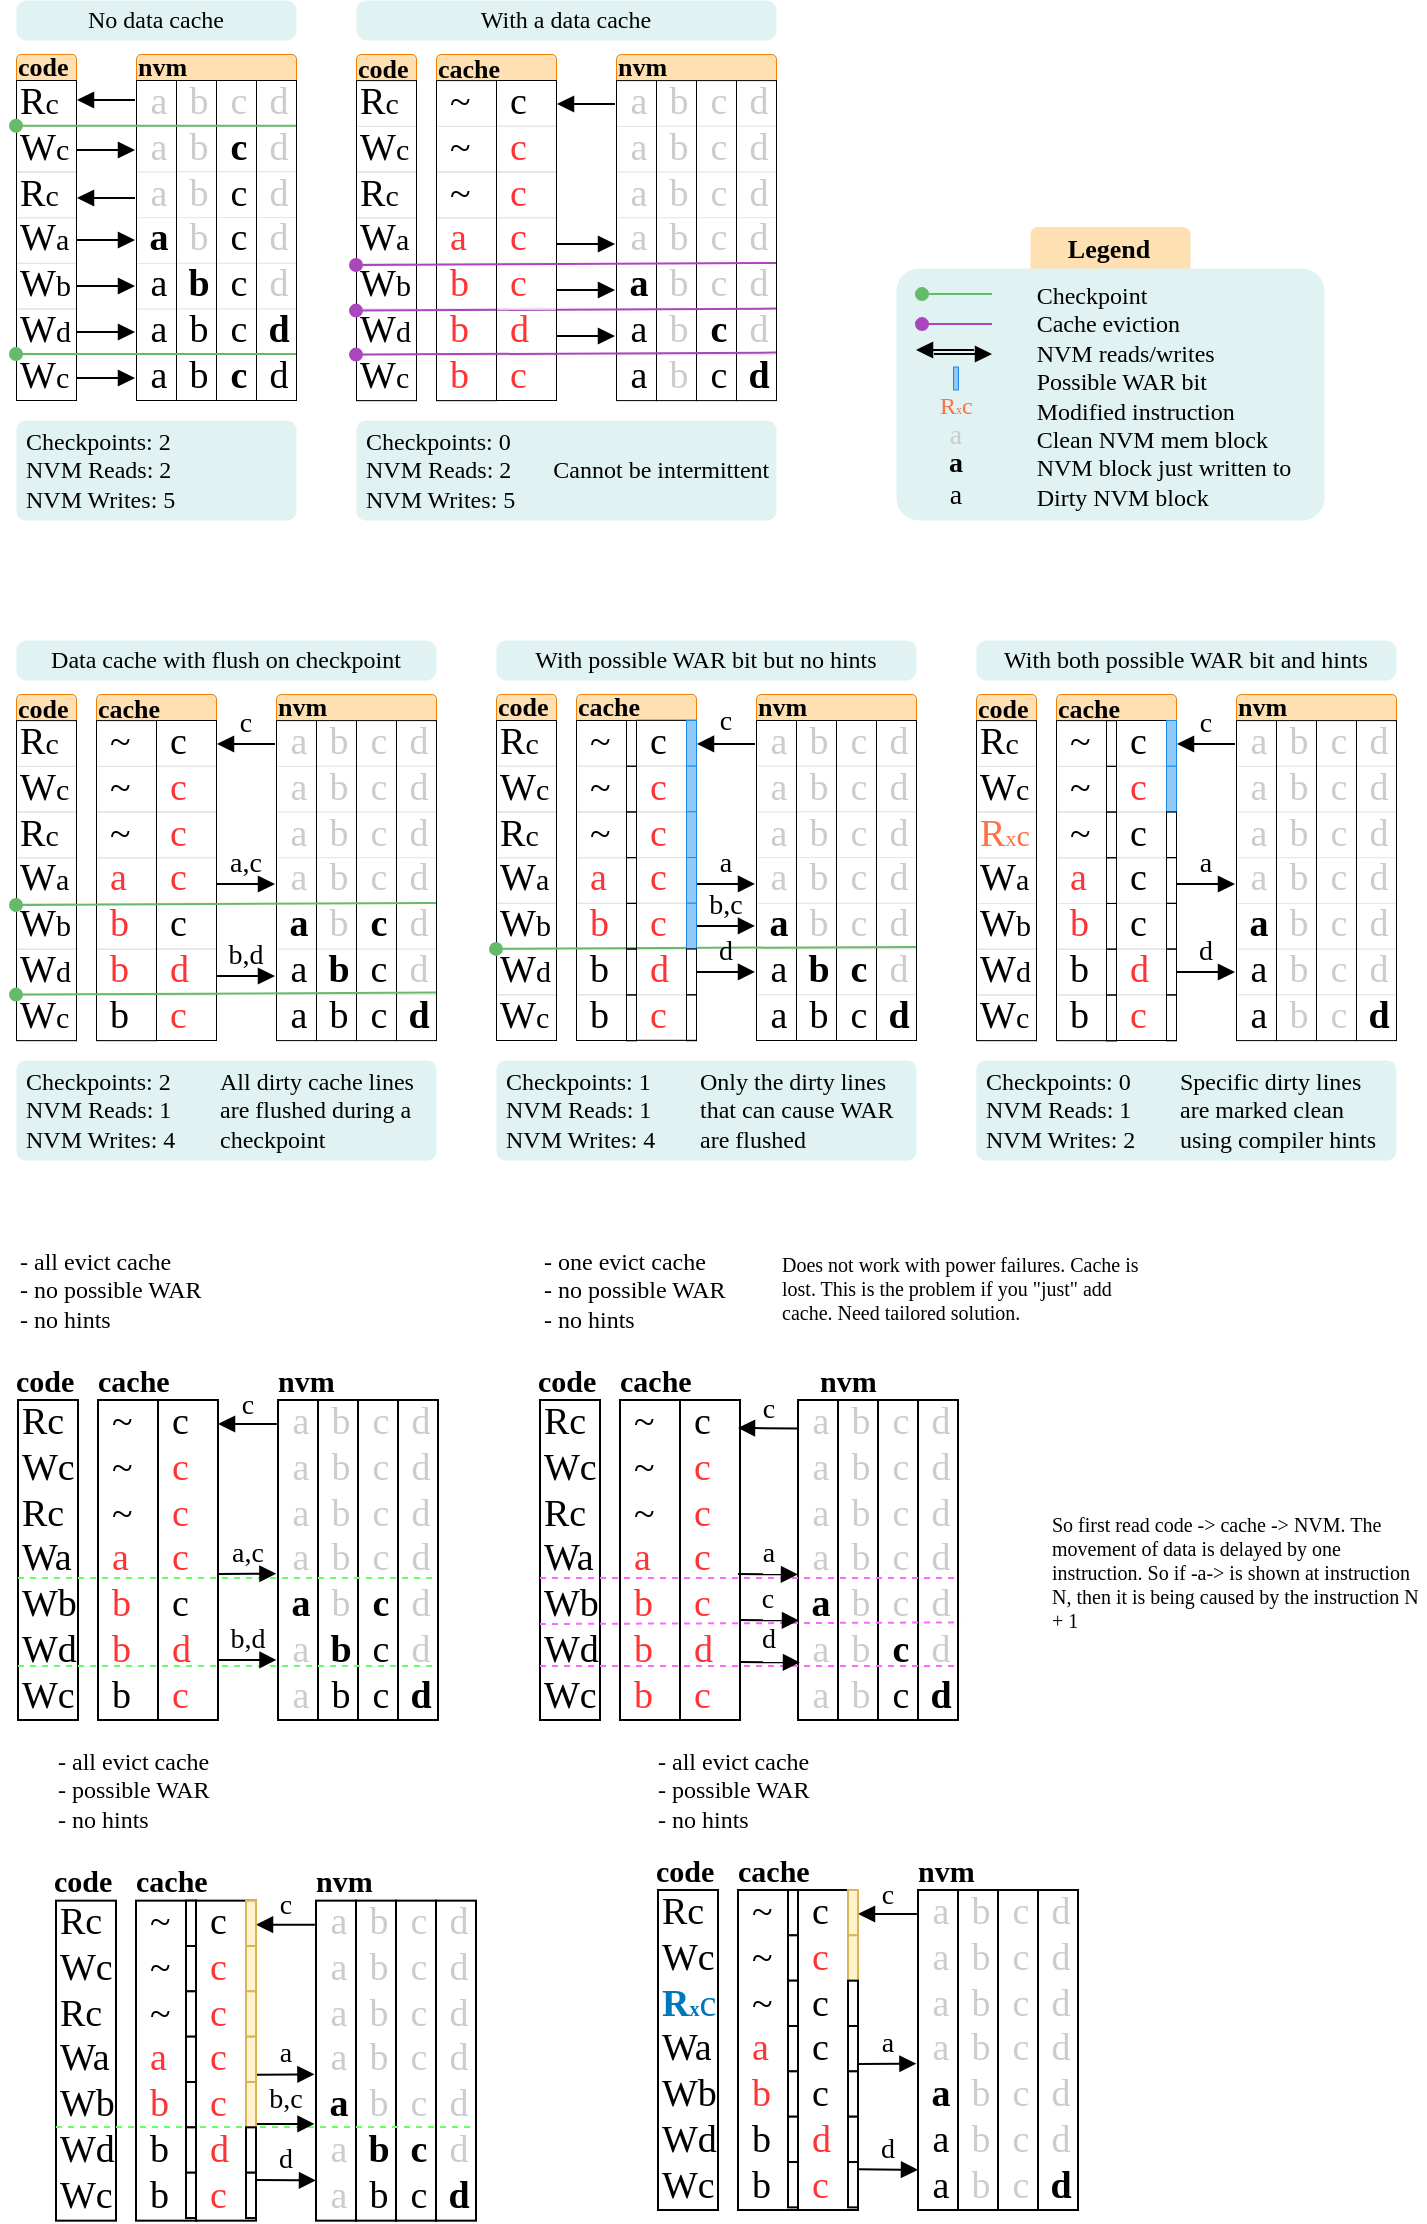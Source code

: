 <mxfile version="17.4.2" type="device"><diagram id="bPNHJDhjxBT7nLsYIGl5" name="Page-1"><mxGraphModel dx="1293" dy="764" grid="1" gridSize="10" guides="1" tooltips="1" connect="1" arrows="1" fold="1" page="1" pageScale="1" pageWidth="827" pageHeight="1169" math="0" shadow="0"><root><mxCell id="0"/><mxCell id="1" parent="0"/><mxCell id="-D2JNLDgf_xUEX4Gj735-473" value="&lt;b&gt;&lt;font style=&quot;font-size: 13px&quot;&gt;Legend&lt;/font&gt;&lt;/b&gt;" style="rounded=1;whiteSpace=wrap;html=1;glass=0;labelBackgroundColor=none;fontFamily=Linux Biolinum;fontSource=https%3A%2F%2Ffonts.googleapis.com%2Fcss%3Ffamily%3DLinux%2BBiolinum;fontSize=15;strokeColor=none;strokeWidth=0.5;fillColor=#FFE0B2;align=center;spacingLeft=-1;spacingBottom=0;spacingTop=-5;perimeterSpacing=0;sketch=0;" vertex="1" parent="1"><mxGeometry x="587" y="153.25" width="80" height="25.05" as="geometry"/></mxCell><mxCell id="1-hag_9o2-efABHSs7Ln-141" value="&lt;b style=&quot;&quot;&gt;&lt;font style=&quot;font-size: 13px&quot;&gt;code&lt;/font&gt;&lt;/b&gt;" style="rounded=1;whiteSpace=wrap;html=1;glass=0;labelBackgroundColor=none;fontFamily=Linux Biolinum;fontSource=https%3A%2F%2Ffonts.googleapis.com%2Fcss%3Ffamily%3DLinux%2BBiolinum;fontSize=15;strokeColor=#F57C00;strokeWidth=0.5;fillColor=#FFE0B2;align=left;spacingLeft=-1;spacingBottom=0;spacingTop=-4;perimeterSpacing=0;sketch=0;" parent="1" vertex="1"><mxGeometry x="80" y="66.95" width="30" height="15.05" as="geometry"/></mxCell><mxCell id="1-hag_9o2-efABHSs7Ln-9" value="" style="rounded=0;whiteSpace=wrap;html=1;strokeWidth=0.5;fillColor=none;" parent="1" vertex="1"><mxGeometry x="80" y="80" width="30" height="160" as="geometry"/></mxCell><mxCell id="1-hag_9o2-efABHSs7Ln-132" value="" style="group" parent="1" vertex="1" connectable="0"><mxGeometry x="80" y="80.05" width="30" height="159.95" as="geometry"/></mxCell><mxCell id="1-hag_9o2-efABHSs7Ln-50" value="" style="rounded=0;whiteSpace=wrap;html=1;strokeWidth=0.5;fillColor=none;strokeColor=#E6E6E6;" parent="1-hag_9o2-efABHSs7Ln-132" vertex="1"><mxGeometry width="30" height="22.85" as="geometry"/></mxCell><mxCell id="1-hag_9o2-efABHSs7Ln-51" value="" style="rounded=0;whiteSpace=wrap;html=1;strokeWidth=0.5;fillColor=none;strokeColor=#E6E6E6;" parent="1-hag_9o2-efABHSs7Ln-132" vertex="1"><mxGeometry y="22.85" width="30" height="22.85" as="geometry"/></mxCell><mxCell id="1-hag_9o2-efABHSs7Ln-52" value="" style="rounded=0;whiteSpace=wrap;html=1;strokeWidth=0.5;fillColor=none;strokeColor=#E6E6E6;" parent="1-hag_9o2-efABHSs7Ln-132" vertex="1"><mxGeometry y="45.7" width="30" height="22.85" as="geometry"/></mxCell><mxCell id="1-hag_9o2-efABHSs7Ln-53" value="" style="rounded=0;whiteSpace=wrap;html=1;strokeWidth=0.5;fillColor=none;strokeColor=#E6E6E6;" parent="1-hag_9o2-efABHSs7Ln-132" vertex="1"><mxGeometry y="68.55" width="30" height="22.85" as="geometry"/></mxCell><mxCell id="1-hag_9o2-efABHSs7Ln-54" value="" style="rounded=0;whiteSpace=wrap;html=1;strokeWidth=0.5;fillColor=none;strokeColor=#E6E6E6;" parent="1-hag_9o2-efABHSs7Ln-132" vertex="1"><mxGeometry y="91.4" width="30" height="22.85" as="geometry"/></mxCell><mxCell id="1-hag_9o2-efABHSs7Ln-55" value="" style="rounded=0;whiteSpace=wrap;html=1;strokeWidth=0.5;fillColor=none;strokeColor=#E6E6E6;" parent="1-hag_9o2-efABHSs7Ln-132" vertex="1"><mxGeometry y="114.25" width="30" height="22.85" as="geometry"/></mxCell><mxCell id="1-hag_9o2-efABHSs7Ln-56" value="" style="rounded=0;whiteSpace=wrap;html=1;strokeWidth=0.5;fillColor=none;strokeColor=#E6E6E6;" parent="1-hag_9o2-efABHSs7Ln-132" vertex="1"><mxGeometry y="137.1" width="30" height="22.85" as="geometry"/></mxCell><mxCell id="1-hag_9o2-efABHSs7Ln-131" value="" style="group" parent="1" vertex="1" connectable="0"><mxGeometry x="140" y="80" width="80" height="160" as="geometry"/></mxCell><mxCell id="1-hag_9o2-efABHSs7Ln-106" value="" style="group;fillColor=default;" parent="1-hag_9o2-efABHSs7Ln-131" vertex="1" connectable="0"><mxGeometry y="0.05" width="20" height="159.95" as="geometry"/></mxCell><mxCell id="1-hag_9o2-efABHSs7Ln-99" value="" style="rounded=0;whiteSpace=wrap;html=1;strokeWidth=0.5;fillColor=default;strokeColor=#E6E6E6;" parent="1-hag_9o2-efABHSs7Ln-106" vertex="1"><mxGeometry width="20" height="22.85" as="geometry"/></mxCell><mxCell id="1-hag_9o2-efABHSs7Ln-100" value="" style="rounded=0;whiteSpace=wrap;html=1;strokeWidth=0.5;fillColor=default;strokeColor=#E6E6E6;" parent="1-hag_9o2-efABHSs7Ln-106" vertex="1"><mxGeometry y="22.85" width="20" height="22.85" as="geometry"/></mxCell><mxCell id="1-hag_9o2-efABHSs7Ln-101" value="" style="rounded=0;whiteSpace=wrap;html=1;strokeWidth=0.5;fillColor=default;strokeColor=#E6E6E6;" parent="1-hag_9o2-efABHSs7Ln-106" vertex="1"><mxGeometry y="45.7" width="20" height="22.85" as="geometry"/></mxCell><mxCell id="1-hag_9o2-efABHSs7Ln-102" value="" style="rounded=0;whiteSpace=wrap;html=1;strokeWidth=0.5;fillColor=default;strokeColor=#E6E6E6;" parent="1-hag_9o2-efABHSs7Ln-106" vertex="1"><mxGeometry y="68.55" width="20" height="22.85" as="geometry"/></mxCell><mxCell id="1-hag_9o2-efABHSs7Ln-103" value="" style="rounded=0;whiteSpace=wrap;html=1;strokeWidth=0.5;fillColor=default;strokeColor=#E6E6E6;" parent="1-hag_9o2-efABHSs7Ln-106" vertex="1"><mxGeometry y="91.4" width="20" height="22.85" as="geometry"/></mxCell><mxCell id="1-hag_9o2-efABHSs7Ln-104" value="" style="rounded=0;whiteSpace=wrap;html=1;strokeWidth=0.5;fillColor=default;strokeColor=#E6E6E6;" parent="1-hag_9o2-efABHSs7Ln-106" vertex="1"><mxGeometry y="114.25" width="20" height="22.85" as="geometry"/></mxCell><mxCell id="1-hag_9o2-efABHSs7Ln-105" value="" style="rounded=0;whiteSpace=wrap;html=1;strokeWidth=0.5;fillColor=default;strokeColor=#E6E6E6;" parent="1-hag_9o2-efABHSs7Ln-106" vertex="1"><mxGeometry y="137.1" width="20" height="22.85" as="geometry"/></mxCell><mxCell id="1-hag_9o2-efABHSs7Ln-107" value="" style="group;fillColor=default;" parent="1-hag_9o2-efABHSs7Ln-131" vertex="1" connectable="0"><mxGeometry x="20" width="20" height="159.95" as="geometry"/></mxCell><mxCell id="1-hag_9o2-efABHSs7Ln-108" value="" style="rounded=0;whiteSpace=wrap;html=1;strokeWidth=0.5;fillColor=default;strokeColor=#E6E6E6;" parent="1-hag_9o2-efABHSs7Ln-107" vertex="1"><mxGeometry width="20" height="22.85" as="geometry"/></mxCell><mxCell id="1-hag_9o2-efABHSs7Ln-109" value="" style="rounded=0;whiteSpace=wrap;html=1;strokeWidth=0.5;fillColor=default;strokeColor=#E6E6E6;" parent="1-hag_9o2-efABHSs7Ln-107" vertex="1"><mxGeometry y="22.85" width="20" height="22.85" as="geometry"/></mxCell><mxCell id="1-hag_9o2-efABHSs7Ln-110" value="" style="rounded=0;whiteSpace=wrap;html=1;strokeWidth=0.5;fillColor=default;strokeColor=#E6E6E6;" parent="1-hag_9o2-efABHSs7Ln-107" vertex="1"><mxGeometry y="45.7" width="20" height="22.85" as="geometry"/></mxCell><mxCell id="1-hag_9o2-efABHSs7Ln-111" value="" style="rounded=0;whiteSpace=wrap;html=1;strokeWidth=0.5;fillColor=default;strokeColor=#E6E6E6;" parent="1-hag_9o2-efABHSs7Ln-107" vertex="1"><mxGeometry y="68.55" width="20" height="22.85" as="geometry"/></mxCell><mxCell id="1-hag_9o2-efABHSs7Ln-112" value="" style="rounded=0;whiteSpace=wrap;html=1;strokeWidth=0.5;fillColor=default;strokeColor=#E6E6E6;" parent="1-hag_9o2-efABHSs7Ln-107" vertex="1"><mxGeometry y="91.4" width="20" height="22.85" as="geometry"/></mxCell><mxCell id="1-hag_9o2-efABHSs7Ln-113" value="" style="rounded=0;whiteSpace=wrap;html=1;strokeWidth=0.5;fillColor=default;strokeColor=#E6E6E6;" parent="1-hag_9o2-efABHSs7Ln-107" vertex="1"><mxGeometry y="114.25" width="20" height="22.85" as="geometry"/></mxCell><mxCell id="1-hag_9o2-efABHSs7Ln-114" value="" style="rounded=0;whiteSpace=wrap;html=1;strokeWidth=0.5;fillColor=default;strokeColor=#E6E6E6;" parent="1-hag_9o2-efABHSs7Ln-107" vertex="1"><mxGeometry y="137.1" width="20" height="22.85" as="geometry"/></mxCell><mxCell id="1-hag_9o2-efABHSs7Ln-115" value="" style="group;fillColor=default;" parent="1-hag_9o2-efABHSs7Ln-131" vertex="1" connectable="0"><mxGeometry x="40" width="20" height="159.95" as="geometry"/></mxCell><mxCell id="1-hag_9o2-efABHSs7Ln-116" value="" style="rounded=0;whiteSpace=wrap;html=1;strokeWidth=0.5;fillColor=default;strokeColor=#E6E6E6;" parent="1-hag_9o2-efABHSs7Ln-115" vertex="1"><mxGeometry width="20" height="22.85" as="geometry"/></mxCell><mxCell id="1-hag_9o2-efABHSs7Ln-117" value="" style="rounded=0;whiteSpace=wrap;html=1;strokeWidth=0.5;fillColor=default;strokeColor=#E6E6E6;" parent="1-hag_9o2-efABHSs7Ln-115" vertex="1"><mxGeometry y="22.85" width="20" height="22.85" as="geometry"/></mxCell><mxCell id="1-hag_9o2-efABHSs7Ln-118" value="" style="rounded=0;whiteSpace=wrap;html=1;strokeWidth=0.5;fillColor=default;strokeColor=#E6E6E6;" parent="1-hag_9o2-efABHSs7Ln-115" vertex="1"><mxGeometry y="45.7" width="20" height="22.85" as="geometry"/></mxCell><mxCell id="1-hag_9o2-efABHSs7Ln-119" value="" style="rounded=0;whiteSpace=wrap;html=1;strokeWidth=0.5;fillColor=default;strokeColor=#E6E6E6;" parent="1-hag_9o2-efABHSs7Ln-115" vertex="1"><mxGeometry y="68.55" width="20" height="22.85" as="geometry"/></mxCell><mxCell id="1-hag_9o2-efABHSs7Ln-120" value="" style="rounded=0;whiteSpace=wrap;html=1;strokeWidth=0.5;fillColor=default;strokeColor=#E6E6E6;" parent="1-hag_9o2-efABHSs7Ln-115" vertex="1"><mxGeometry y="91.4" width="20" height="22.85" as="geometry"/></mxCell><mxCell id="1-hag_9o2-efABHSs7Ln-121" value="" style="rounded=0;whiteSpace=wrap;html=1;strokeWidth=0.5;fillColor=default;strokeColor=#E6E6E6;" parent="1-hag_9o2-efABHSs7Ln-115" vertex="1"><mxGeometry y="114.25" width="20" height="22.85" as="geometry"/></mxCell><mxCell id="1-hag_9o2-efABHSs7Ln-122" value="" style="rounded=0;whiteSpace=wrap;html=1;strokeWidth=0.5;fillColor=default;strokeColor=#E6E6E6;" parent="1-hag_9o2-efABHSs7Ln-115" vertex="1"><mxGeometry y="137.1" width="20" height="22.85" as="geometry"/></mxCell><mxCell id="1-hag_9o2-efABHSs7Ln-123" value="" style="group;fillColor=default;" parent="1-hag_9o2-efABHSs7Ln-131" vertex="1" connectable="0"><mxGeometry x="60" width="20" height="159.95" as="geometry"/></mxCell><mxCell id="1-hag_9o2-efABHSs7Ln-124" value="" style="rounded=0;whiteSpace=wrap;html=1;strokeWidth=0.5;fillColor=default;strokeColor=#E6E6E6;" parent="1-hag_9o2-efABHSs7Ln-123" vertex="1"><mxGeometry width="20" height="22.85" as="geometry"/></mxCell><mxCell id="1-hag_9o2-efABHSs7Ln-125" value="" style="rounded=0;whiteSpace=wrap;html=1;strokeWidth=0.5;fillColor=default;strokeColor=#E6E6E6;" parent="1-hag_9o2-efABHSs7Ln-123" vertex="1"><mxGeometry y="22.85" width="20" height="22.85" as="geometry"/></mxCell><mxCell id="1-hag_9o2-efABHSs7Ln-126" value="" style="rounded=0;whiteSpace=wrap;html=1;strokeWidth=0.5;fillColor=default;strokeColor=#E6E6E6;" parent="1-hag_9o2-efABHSs7Ln-123" vertex="1"><mxGeometry y="45.7" width="20" height="22.85" as="geometry"/></mxCell><mxCell id="1-hag_9o2-efABHSs7Ln-127" value="" style="rounded=0;whiteSpace=wrap;html=1;strokeWidth=0.5;fillColor=default;strokeColor=#E6E6E6;" parent="1-hag_9o2-efABHSs7Ln-123" vertex="1"><mxGeometry y="68.55" width="20" height="22.85" as="geometry"/></mxCell><mxCell id="1-hag_9o2-efABHSs7Ln-128" value="" style="rounded=0;whiteSpace=wrap;html=1;strokeWidth=0.5;fillColor=default;strokeColor=#E6E6E6;" parent="1-hag_9o2-efABHSs7Ln-123" vertex="1"><mxGeometry y="91.4" width="20" height="22.85" as="geometry"/></mxCell><mxCell id="1-hag_9o2-efABHSs7Ln-129" value="" style="rounded=0;whiteSpace=wrap;html=1;strokeWidth=0.5;fillColor=default;strokeColor=#E6E6E6;" parent="1-hag_9o2-efABHSs7Ln-123" vertex="1"><mxGeometry y="114.25" width="20" height="22.85" as="geometry"/></mxCell><mxCell id="1-hag_9o2-efABHSs7Ln-130" value="" style="rounded=0;whiteSpace=wrap;html=1;strokeWidth=0.5;fillColor=default;strokeColor=#E6E6E6;" parent="1-hag_9o2-efABHSs7Ln-123" vertex="1"><mxGeometry y="137.1" width="20" height="22.85" as="geometry"/></mxCell><mxCell id="1-hag_9o2-efABHSs7Ln-64" value="" style="rounded=0;whiteSpace=wrap;html=1;strokeWidth=0.5;fillColor=none;strokeColor=#E6E6E6;" parent="1" vertex="1"><mxGeometry x="80" y="80.05" width="30" height="22.85" as="geometry"/></mxCell><mxCell id="1-hag_9o2-efABHSs7Ln-65" value="" style="rounded=0;whiteSpace=wrap;html=1;strokeWidth=0.5;fillColor=none;strokeColor=#E6E6E6;" parent="1" vertex="1"><mxGeometry x="80" y="102.9" width="30" height="22.85" as="geometry"/></mxCell><mxCell id="1-hag_9o2-efABHSs7Ln-66" value="" style="rounded=0;whiteSpace=wrap;html=1;strokeWidth=0.5;fillColor=none;strokeColor=#E6E6E6;" parent="1" vertex="1"><mxGeometry x="80" y="125.75" width="30" height="22.85" as="geometry"/></mxCell><mxCell id="1-hag_9o2-efABHSs7Ln-67" value="" style="rounded=0;whiteSpace=wrap;html=1;strokeWidth=0.5;fillColor=none;strokeColor=#E6E6E6;" parent="1" vertex="1"><mxGeometry x="80" y="148.6" width="30" height="22.85" as="geometry"/></mxCell><mxCell id="1-hag_9o2-efABHSs7Ln-68" value="" style="rounded=0;whiteSpace=wrap;html=1;strokeWidth=0.5;fillColor=none;strokeColor=#E6E6E6;" parent="1" vertex="1"><mxGeometry x="80" y="171.45" width="30" height="22.85" as="geometry"/></mxCell><mxCell id="1-hag_9o2-efABHSs7Ln-69" value="" style="rounded=0;whiteSpace=wrap;html=1;strokeWidth=0.5;fillColor=none;strokeColor=#E6E6E6;" parent="1" vertex="1"><mxGeometry x="80" y="194.3" width="30" height="22.85" as="geometry"/></mxCell><mxCell id="1-hag_9o2-efABHSs7Ln-70" value="" style="rounded=0;whiteSpace=wrap;html=1;strokeWidth=0.5;fillColor=none;strokeColor=#E6E6E6;" parent="1" vertex="1"><mxGeometry x="80" y="217.15" width="30" height="22.85" as="geometry"/></mxCell><mxCell id="2IVa3ZZ7iX3VMY9xlFPU-1" value="&lt;font face=&quot;Inconsolata&quot; style=&quot;line-height: 120% ; font-size: 19px&quot;&gt;Rc&lt;br style=&quot;font-size: 19px&quot;&gt;Wc&lt;br style=&quot;font-size: 19px&quot;&gt;Rc&lt;br style=&quot;font-size: 19px&quot;&gt;Wa&lt;br style=&quot;font-size: 19px&quot;&gt;Wb&lt;br style=&quot;font-size: 19px&quot;&gt;Wd&lt;br style=&quot;font-size: 19px&quot;&gt;Wc&lt;br style=&quot;font-size: 19px&quot;&gt;&lt;/font&gt;" style="rounded=0;whiteSpace=wrap;html=1;fontFamily=Linux Biolinum;fontSource=https%3A%2F%2Ffonts.googleapis.com%2Fcss%3Ffamily%3DLinux%2BBiolinum;align=left;verticalAlign=top;spacingTop=-7;fontSize=19;" parent="1" vertex="1"><mxGeometry x="81" y="740" width="30" height="160" as="geometry"/></mxCell><mxCell id="2IVa3ZZ7iX3VMY9xlFPU-4" value="&lt;b&gt;code&lt;/b&gt;" style="text;html=1;strokeColor=none;fillColor=none;align=left;verticalAlign=middle;whiteSpace=wrap;rounded=0;fontFamily=Linux Biolinum;fontSource=https%3A%2F%2Ffonts.googleapis.com%2Fcss%3Ffamily%3DLinux%2BBiolinum;fontSize=15;spacing=0;" parent="1" vertex="1"><mxGeometry x="80" y="720" width="30" height="20" as="geometry"/></mxCell><mxCell id="2IVa3ZZ7iX3VMY9xlFPU-5" value="cache" style="text;html=1;strokeColor=none;fillColor=none;align=left;verticalAlign=middle;whiteSpace=wrap;rounded=0;fontFamily=Linux Biolinum;fontSource=https%3A%2F%2Ffonts.googleapis.com%2Fcss%3Ffamily%3DLinux%2BBiolinum;fontSize=15;spacing=0;fontStyle=1" parent="1" vertex="1"><mxGeometry x="121" y="720" width="30" height="20" as="geometry"/></mxCell><mxCell id="2IVa3ZZ7iX3VMY9xlFPU-6" value="nvm" style="text;html=1;strokeColor=none;fillColor=none;align=left;verticalAlign=middle;whiteSpace=wrap;rounded=0;fontFamily=Linux Biolinum;fontSource=https%3A%2F%2Ffonts.googleapis.com%2Fcss%3Ffamily%3DLinux%2BBiolinum;fontSize=15;spacing=0;fontStyle=1" parent="1" vertex="1"><mxGeometry x="211" y="720" width="30" height="20" as="geometry"/></mxCell><mxCell id="2IVa3ZZ7iX3VMY9xlFPU-7" value="- all evict cache&lt;br&gt;- no possible WAR&lt;br&gt;- no hints" style="text;html=1;strokeColor=none;fillColor=none;align=left;verticalAlign=middle;whiteSpace=wrap;rounded=0;fontFamily=Linux Biolinum;fontSource=https%3A%2F%2Ffonts.googleapis.com%2Fcss%3Ffamily%3DLinux%2BBiolinum;fontSize=12;" parent="1" vertex="1"><mxGeometry x="80" y="660" width="95" height="50" as="geometry"/></mxCell><mxCell id="2IVa3ZZ7iX3VMY9xlFPU-9" value="&lt;font style=&quot;font-size: 19px ; line-height: 120%&quot;&gt;~&lt;br style=&quot;font-size: 19px&quot;&gt;~&lt;br style=&quot;font-size: 19px&quot;&gt;~&lt;br style=&quot;font-size: 19px&quot;&gt;&lt;font color=&quot;#ff3333&quot;&gt;a&lt;/font&gt;&lt;br style=&quot;font-size: 19px&quot;&gt;&lt;font color=&quot;#ff3333&quot;&gt;b&lt;/font&gt;&lt;br style=&quot;font-size: 19px&quot;&gt;&lt;font color=&quot;#ff3333&quot;&gt;b&lt;/font&gt;&lt;br style=&quot;font-size: 19px&quot;&gt;b&lt;br style=&quot;font-size: 19px&quot;&gt;&lt;/font&gt;" style="rounded=0;whiteSpace=wrap;html=1;fontFamily=Inconsolata;align=left;verticalAlign=top;spacingTop=-7;spacingLeft=5;fontSize=19;" parent="1" vertex="1"><mxGeometry x="121" y="740" width="30" height="160" as="geometry"/></mxCell><mxCell id="2IVa3ZZ7iX3VMY9xlFPU-10" value="&lt;div&gt;&lt;span&gt;c&lt;/span&gt;&lt;/div&gt;&lt;font style=&quot;font-size: 19px&quot;&gt;&lt;div&gt;&lt;span&gt;&lt;font color=&quot;#ff3333&quot;&gt;c&lt;/font&gt;&lt;/span&gt;&lt;/div&gt;&lt;/font&gt;&lt;font style=&quot;font-size: 19px&quot;&gt;&lt;div&gt;&lt;span style=&quot;color: rgb(255 , 51 , 51)&quot;&gt;c&lt;/span&gt;&lt;br&gt;&lt;/div&gt;&lt;font style=&quot;font-size: 19px&quot;&gt;&lt;span style=&quot;color: rgb(255 , 51 , 51)&quot;&gt;c&lt;/span&gt;&lt;br&gt;&lt;/font&gt;&lt;font style=&quot;font-size: 19px&quot;&gt;&lt;div&gt;c&lt;br&gt;&lt;/div&gt;&lt;div&gt;&lt;span&gt;&lt;font color=&quot;#ff3333&quot;&gt;d&lt;/font&gt;&lt;/span&gt;&lt;/div&gt;&lt;/font&gt;&lt;font style=&quot;font-size: 19px&quot; color=&quot;#ff3333&quot;&gt;&lt;div&gt;c&lt;/div&gt;&lt;/font&gt;&lt;/font&gt;" style="rounded=0;whiteSpace=wrap;html=1;fontFamily=Inconsolata;align=left;verticalAlign=top;spacingTop=-7;spacingLeft=5;fontSize=19;" parent="1" vertex="1"><mxGeometry x="151" y="740" width="30" height="160" as="geometry"/></mxCell><mxCell id="2IVa3ZZ7iX3VMY9xlFPU-12" value="&lt;font style=&quot;font-size: 19px&quot;&gt;&lt;font color=&quot;#cccccc&quot;&gt;a&lt;/font&gt;&lt;br&gt;&lt;font color=&quot;#cccccc&quot;&gt;a&lt;/font&gt;&lt;br&gt;&lt;font color=&quot;#cccccc&quot;&gt;a&lt;/font&gt;&lt;br&gt;&lt;font color=&quot;#cccccc&quot;&gt;a&lt;/font&gt;&lt;br&gt;&lt;b&gt;a&lt;/b&gt;&lt;br&gt;&lt;font color=&quot;#cccccc&quot;&gt;a&lt;/font&gt;&lt;br&gt;&lt;font color=&quot;#cccccc&quot;&gt;a&lt;/font&gt;&lt;br style=&quot;font-size: 19px&quot;&gt;&lt;/font&gt;" style="rounded=0;whiteSpace=wrap;html=1;fontFamily=Inconsolata;align=center;verticalAlign=top;spacingTop=-7;spacingLeft=3;fontSize=19;" parent="1" vertex="1"><mxGeometry x="211" y="740" width="20" height="160" as="geometry"/></mxCell><mxCell id="2IVa3ZZ7iX3VMY9xlFPU-13" value="&lt;font style=&quot;font-size: 19px&quot;&gt;&lt;font color=&quot;#cccccc&quot;&gt;b&lt;/font&gt;&lt;br&gt;&lt;font color=&quot;#cccccc&quot;&gt;b&lt;/font&gt;&lt;br&gt;&lt;font color=&quot;#cccccc&quot;&gt;b&lt;/font&gt;&lt;br&gt;&lt;font color=&quot;#cccccc&quot;&gt;b&lt;/font&gt;&lt;br&gt;&lt;font color=&quot;#cccccc&quot;&gt;b&lt;/font&gt;&lt;br&gt;&lt;b&gt;b&lt;/b&gt;&lt;br&gt;b&lt;br style=&quot;font-size: 19px&quot;&gt;&lt;/font&gt;" style="rounded=0;whiteSpace=wrap;html=1;fontFamily=Inconsolata;align=center;verticalAlign=top;spacingTop=-7;spacingLeft=3;fontSize=19;" parent="1" vertex="1"><mxGeometry x="231" y="740" width="20" height="160" as="geometry"/></mxCell><mxCell id="2IVa3ZZ7iX3VMY9xlFPU-14" value="&lt;font style=&quot;font-size: 19px&quot;&gt;&lt;font color=&quot;#cccccc&quot;&gt;c&lt;/font&gt;&lt;br&gt;&lt;font color=&quot;#cccccc&quot;&gt;c&lt;/font&gt;&lt;br&gt;&lt;font color=&quot;#cccccc&quot;&gt;c&lt;/font&gt;&lt;br&gt;&lt;font color=&quot;#cccccc&quot;&gt;c&lt;/font&gt;&lt;br&gt;&lt;b&gt;c&lt;br&gt;&lt;/b&gt;c&lt;br&gt;c&lt;br style=&quot;font-size: 19px&quot;&gt;&lt;/font&gt;" style="rounded=0;whiteSpace=wrap;html=1;fontFamily=Inconsolata;align=center;verticalAlign=top;spacingTop=-7;spacingLeft=3;fontSize=19;" parent="1" vertex="1"><mxGeometry x="251" y="740" width="20" height="160" as="geometry"/></mxCell><mxCell id="2IVa3ZZ7iX3VMY9xlFPU-15" value="&lt;font style=&quot;font-size: 19px&quot;&gt;&lt;font color=&quot;#cccccc&quot;&gt;d&lt;/font&gt;&lt;br&gt;&lt;font color=&quot;#cccccc&quot;&gt;d&lt;/font&gt;&lt;br&gt;&lt;font color=&quot;#cccccc&quot;&gt;d&lt;/font&gt;&lt;br&gt;&lt;font color=&quot;#cccccc&quot;&gt;d&lt;/font&gt;&lt;br&gt;&lt;font color=&quot;#cccccc&quot;&gt;d&lt;/font&gt;&lt;br&gt;&lt;font color=&quot;#cccccc&quot;&gt;d&lt;/font&gt;&lt;br&gt;&lt;b&gt;d&lt;/b&gt;&lt;br style=&quot;font-size: 19px&quot;&gt;&lt;/font&gt;" style="rounded=0;whiteSpace=wrap;html=1;fontFamily=Inconsolata;align=center;verticalAlign=top;spacingTop=-7;spacingLeft=3;fontSize=19;" parent="1" vertex="1"><mxGeometry x="271" y="740" width="20" height="160" as="geometry"/></mxCell><mxCell id="2IVa3ZZ7iX3VMY9xlFPU-25" value="" style="endArrow=none;dashed=1;html=1;fontFamily=Inconsolata;fontSize=12;fontColor=#66FF66;strokeColor=#66FF66;" parent="1" edge="1"><mxGeometry width="50" height="50" relative="1" as="geometry"><mxPoint x="81" y="873" as="sourcePoint"/><mxPoint x="291" y="873" as="targetPoint"/></mxGeometry></mxCell><mxCell id="2IVa3ZZ7iX3VMY9xlFPU-27" value="" style="endArrow=none;dashed=1;html=1;fontFamily=Inconsolata;fontSize=12;fontColor=#66FF66;strokeColor=#66FF66;" parent="1" edge="1"><mxGeometry width="50" height="50" relative="1" as="geometry"><mxPoint x="81" y="829" as="sourcePoint"/><mxPoint x="291" y="829" as="targetPoint"/></mxGeometry></mxCell><mxCell id="2IVa3ZZ7iX3VMY9xlFPU-31" value="" style="endArrow=none;html=1;fontFamily=Inconsolata;fontSize=15;endFill=0;startArrow=block;startFill=1;entryX=-0.028;entryY=0.075;entryDx=0;entryDy=0;entryPerimeter=0;" parent="1" target="2IVa3ZZ7iX3VMY9xlFPU-12" edge="1"><mxGeometry width="50" height="50" relative="1" as="geometry"><mxPoint x="181" y="752" as="sourcePoint"/><mxPoint x="221" y="752" as="targetPoint"/></mxGeometry></mxCell><mxCell id="2IVa3ZZ7iX3VMY9xlFPU-33" value="" style="endArrow=block;html=1;fontFamily=Inconsolata;fontSize=15;endFill=1;entryX=0.974;entryY=0.991;entryDx=0;entryDy=0;entryPerimeter=0;" parent="1" target="2IVa3ZZ7iX3VMY9xlFPU-36" edge="1"><mxGeometry width="50" height="50" relative="1" as="geometry"><mxPoint x="181" y="827" as="sourcePoint"/><mxPoint x="221" y="827" as="targetPoint"/></mxGeometry></mxCell><mxCell id="2IVa3ZZ7iX3VMY9xlFPU-35" value="" style="endArrow=block;html=1;fontFamily=Inconsolata;fontSize=15;endFill=1;entryX=0.975;entryY=0.998;entryDx=0;entryDy=0;entryPerimeter=0;" parent="1" target="2IVa3ZZ7iX3VMY9xlFPU-106" edge="1"><mxGeometry width="50" height="50" relative="1" as="geometry"><mxPoint x="181" y="870" as="sourcePoint"/><mxPoint x="221" y="870" as="targetPoint"/></mxGeometry></mxCell><mxCell id="2IVa3ZZ7iX3VMY9xlFPU-36" value="a,c" style="text;html=1;strokeColor=none;fillColor=none;align=center;verticalAlign=middle;whiteSpace=wrap;rounded=0;fontFamily=Inconsolata;fontSize=14;fontColor=#000000;" parent="1" vertex="1"><mxGeometry x="181" y="807" width="30" height="20" as="geometry"/></mxCell><mxCell id="2IVa3ZZ7iX3VMY9xlFPU-39" value="c" style="text;html=1;strokeColor=none;fillColor=none;align=center;verticalAlign=middle;whiteSpace=wrap;rounded=0;fontFamily=Inconsolata;fontSize=14;fontColor=#000000;" parent="1" vertex="1"><mxGeometry x="181" y="733" width="30" height="20" as="geometry"/></mxCell><mxCell id="2IVa3ZZ7iX3VMY9xlFPU-84" value="&lt;font face=&quot;Inconsolata&quot; style=&quot;line-height: 120% ; font-size: 19px&quot;&gt;Rc&lt;br style=&quot;font-size: 19px&quot;&gt;Wc&lt;br style=&quot;font-size: 19px&quot;&gt;Rc&lt;br style=&quot;font-size: 19px&quot;&gt;Wa&lt;br style=&quot;font-size: 19px&quot;&gt;Wb&lt;br style=&quot;font-size: 19px&quot;&gt;Wd&lt;br style=&quot;font-size: 19px&quot;&gt;Wc&lt;br style=&quot;font-size: 19px&quot;&gt;&lt;/font&gt;" style="rounded=0;whiteSpace=wrap;html=1;fontFamily=Linux Biolinum;fontSource=https%3A%2F%2Ffonts.googleapis.com%2Fcss%3Ffamily%3DLinux%2BBiolinum;align=left;verticalAlign=top;spacingTop=-7;fontSize=19;" parent="1" vertex="1"><mxGeometry x="342" y="740" width="30" height="160" as="geometry"/></mxCell><mxCell id="2IVa3ZZ7iX3VMY9xlFPU-85" value="&lt;b&gt;code&lt;/b&gt;" style="text;html=1;strokeColor=none;fillColor=none;align=left;verticalAlign=middle;whiteSpace=wrap;rounded=0;fontFamily=Linux Biolinum;fontSource=https%3A%2F%2Ffonts.googleapis.com%2Fcss%3Ffamily%3DLinux%2BBiolinum;fontSize=15;spacing=0;" parent="1" vertex="1"><mxGeometry x="341" y="720" width="30" height="20" as="geometry"/></mxCell><mxCell id="2IVa3ZZ7iX3VMY9xlFPU-86" value="cache" style="text;html=1;strokeColor=none;fillColor=none;align=left;verticalAlign=middle;whiteSpace=wrap;rounded=0;fontFamily=Linux Biolinum;fontSource=https%3A%2F%2Ffonts.googleapis.com%2Fcss%3Ffamily%3DLinux%2BBiolinum;fontSize=15;spacing=0;fontStyle=1" parent="1" vertex="1"><mxGeometry x="382" y="720" width="30" height="20" as="geometry"/></mxCell><mxCell id="2IVa3ZZ7iX3VMY9xlFPU-87" value="nvm" style="text;html=1;strokeColor=none;fillColor=none;align=left;verticalAlign=middle;whiteSpace=wrap;rounded=0;fontFamily=Linux Biolinum;fontSource=https%3A%2F%2Ffonts.googleapis.com%2Fcss%3Ffamily%3DLinux%2BBiolinum;fontSize=15;spacing=0;fontStyle=1" parent="1" vertex="1"><mxGeometry x="482" y="720" width="30" height="20" as="geometry"/></mxCell><mxCell id="2IVa3ZZ7iX3VMY9xlFPU-88" value="&lt;font style=&quot;font-size: 19px ; line-height: 120%&quot;&gt;~&lt;br style=&quot;font-size: 19px&quot;&gt;~&lt;br style=&quot;font-size: 19px&quot;&gt;~&lt;br style=&quot;font-size: 19px&quot;&gt;&lt;font color=&quot;#ff3333&quot;&gt;a&lt;/font&gt;&lt;br style=&quot;font-size: 19px&quot;&gt;&lt;font color=&quot;#ff3333&quot;&gt;b&lt;/font&gt;&lt;br style=&quot;font-size: 19px&quot;&gt;&lt;font color=&quot;#ff3333&quot;&gt;b&lt;br style=&quot;font-size: 19px&quot;&gt;b&lt;/font&gt;&lt;br style=&quot;font-size: 19px&quot;&gt;&lt;/font&gt;" style="rounded=0;whiteSpace=wrap;html=1;fontFamily=Inconsolata;align=left;verticalAlign=top;spacingTop=-7;spacingLeft=5;fontSize=19;" parent="1" vertex="1"><mxGeometry x="382" y="740" width="30" height="160" as="geometry"/></mxCell><mxCell id="2IVa3ZZ7iX3VMY9xlFPU-89" value="&lt;div&gt;&lt;span&gt;c&lt;/span&gt;&lt;/div&gt;&lt;font style=&quot;font-size: 19px&quot;&gt;&lt;div&gt;&lt;span&gt;&lt;font color=&quot;#ff3333&quot;&gt;c&lt;/font&gt;&lt;/span&gt;&lt;/div&gt;&lt;/font&gt;&lt;font style=&quot;font-size: 19px&quot;&gt;&lt;div&gt;&lt;span style=&quot;color: rgb(255 , 51 , 51)&quot;&gt;c&lt;/span&gt;&lt;br&gt;&lt;/div&gt;&lt;font style=&quot;font-size: 19px&quot;&gt;&lt;span style=&quot;color: rgb(255 , 51 , 51)&quot;&gt;c&lt;/span&gt;&lt;br&gt;&lt;/font&gt;&lt;font style=&quot;font-size: 19px&quot;&gt;&lt;div&gt;&lt;font color=&quot;#ff3333&quot;&gt;c&lt;/font&gt;&lt;br&gt;&lt;/div&gt;&lt;div&gt;&lt;span&gt;&lt;font color=&quot;#ff3333&quot;&gt;d&lt;/font&gt;&lt;/span&gt;&lt;/div&gt;&lt;/font&gt;&lt;font style=&quot;font-size: 19px&quot; color=&quot;#ff3333&quot;&gt;&lt;div&gt;c&lt;/div&gt;&lt;/font&gt;&lt;/font&gt;" style="rounded=0;whiteSpace=wrap;html=1;fontFamily=Inconsolata;align=left;verticalAlign=top;spacingTop=-7;spacingLeft=5;fontSize=19;" parent="1" vertex="1"><mxGeometry x="412" y="740" width="30" height="160" as="geometry"/></mxCell><mxCell id="2IVa3ZZ7iX3VMY9xlFPU-90" value="&lt;font style=&quot;font-size: 19px&quot;&gt;&lt;font color=&quot;#cccccc&quot;&gt;a&lt;/font&gt;&lt;br&gt;&lt;font color=&quot;#cccccc&quot;&gt;a&lt;/font&gt;&lt;br&gt;&lt;font color=&quot;#cccccc&quot;&gt;a&lt;/font&gt;&lt;br&gt;&lt;font color=&quot;#cccccc&quot;&gt;a&lt;/font&gt;&lt;br&gt;&lt;b&gt;a&lt;/b&gt;&lt;br&gt;&lt;font color=&quot;#cccccc&quot;&gt;a&lt;/font&gt;&lt;br&gt;&lt;font color=&quot;#cccccc&quot;&gt;a&lt;/font&gt;&lt;br style=&quot;font-size: 19px&quot;&gt;&lt;/font&gt;" style="rounded=0;whiteSpace=wrap;html=1;fontFamily=Inconsolata;align=center;verticalAlign=top;spacingTop=-7;spacingLeft=3;fontSize=19;" parent="1" vertex="1"><mxGeometry x="471" y="740" width="20" height="160" as="geometry"/></mxCell><mxCell id="2IVa3ZZ7iX3VMY9xlFPU-91" value="&lt;font style=&quot;font-size: 19px&quot;&gt;&lt;font color=&quot;#cccccc&quot;&gt;b&lt;/font&gt;&lt;br&gt;&lt;font color=&quot;#cccccc&quot;&gt;b&lt;/font&gt;&lt;br&gt;&lt;font color=&quot;#cccccc&quot;&gt;b&lt;/font&gt;&lt;br&gt;&lt;font color=&quot;#cccccc&quot;&gt;b&lt;/font&gt;&lt;br&gt;&lt;font color=&quot;#cccccc&quot;&gt;b&lt;/font&gt;&lt;br&gt;&lt;font color=&quot;#cccccc&quot;&gt;b&lt;br&gt;b&lt;/font&gt;&lt;br style=&quot;font-size: 19px&quot;&gt;&lt;/font&gt;" style="rounded=0;whiteSpace=wrap;html=1;fontFamily=Inconsolata;align=center;verticalAlign=top;spacingTop=-7;spacingLeft=3;fontSize=19;" parent="1" vertex="1"><mxGeometry x="491" y="740" width="20" height="160" as="geometry"/></mxCell><mxCell id="2IVa3ZZ7iX3VMY9xlFPU-92" value="&lt;font style=&quot;font-size: 19px&quot;&gt;&lt;font color=&quot;#cccccc&quot;&gt;c&lt;/font&gt;&lt;br&gt;&lt;font color=&quot;#cccccc&quot;&gt;c&lt;/font&gt;&lt;br&gt;&lt;font color=&quot;#cccccc&quot;&gt;c&lt;/font&gt;&lt;br&gt;&lt;font color=&quot;#cccccc&quot;&gt;c&lt;/font&gt;&lt;br&gt;&lt;font color=&quot;#cccccc&quot;&gt;c&lt;/font&gt;&lt;br&gt;&lt;b&gt;c&lt;/b&gt;&lt;br&gt;c&lt;br style=&quot;font-size: 19px&quot;&gt;&lt;/font&gt;" style="rounded=0;whiteSpace=wrap;html=1;fontFamily=Inconsolata;align=center;verticalAlign=top;spacingTop=-7;spacingLeft=3;fontSize=19;" parent="1" vertex="1"><mxGeometry x="511" y="740" width="20" height="160" as="geometry"/></mxCell><mxCell id="2IVa3ZZ7iX3VMY9xlFPU-93" value="&lt;font style=&quot;font-size: 19px&quot;&gt;&lt;font color=&quot;#cccccc&quot;&gt;d&lt;/font&gt;&lt;br&gt;&lt;font color=&quot;#cccccc&quot;&gt;d&lt;/font&gt;&lt;br&gt;&lt;font color=&quot;#cccccc&quot;&gt;d&lt;/font&gt;&lt;br&gt;&lt;font color=&quot;#cccccc&quot;&gt;d&lt;/font&gt;&lt;br&gt;&lt;font color=&quot;#cccccc&quot;&gt;d&lt;/font&gt;&lt;br&gt;&lt;font color=&quot;#cccccc&quot;&gt;d&lt;/font&gt;&lt;br&gt;&lt;b&gt;d&lt;/b&gt;&lt;br style=&quot;font-size: 19px&quot;&gt;&lt;/font&gt;" style="rounded=0;whiteSpace=wrap;html=1;fontFamily=Inconsolata;align=center;verticalAlign=top;spacingTop=-7;spacingLeft=3;fontSize=19;" parent="1" vertex="1"><mxGeometry x="531" y="740" width="20" height="160" as="geometry"/></mxCell><mxCell id="2IVa3ZZ7iX3VMY9xlFPU-94" value="" style="endArrow=none;dashed=1;html=1;fontFamily=Inconsolata;fontSize=12;fontColor=#66FF66;entryX=1.053;entryY=0.695;entryDx=0;entryDy=0;entryPerimeter=0;strokeColor=#FF66FF;" parent="1" target="2IVa3ZZ7iX3VMY9xlFPU-93" edge="1"><mxGeometry width="50" height="50" relative="1" as="geometry"><mxPoint x="342" y="852" as="sourcePoint"/><mxPoint x="422" y="850" as="targetPoint"/></mxGeometry></mxCell><mxCell id="2IVa3ZZ7iX3VMY9xlFPU-95" value="" style="endArrow=none;dashed=1;html=1;fontFamily=Inconsolata;fontSize=12;fontColor=#66FF66;strokeColor=#FF66FF;" parent="1" edge="1"><mxGeometry width="50" height="50" relative="1" as="geometry"><mxPoint x="342" y="873" as="sourcePoint"/><mxPoint x="551" y="873" as="targetPoint"/></mxGeometry></mxCell><mxCell id="2IVa3ZZ7iX3VMY9xlFPU-96" value="" style="endArrow=none;dashed=1;html=1;fontFamily=Inconsolata;fontSize=12;fontColor=#66FF66;strokeColor=#FF66FF;" parent="1" edge="1"><mxGeometry width="50" height="50" relative="1" as="geometry"><mxPoint x="342" y="829" as="sourcePoint"/><mxPoint x="551" y="829" as="targetPoint"/></mxGeometry></mxCell><mxCell id="2IVa3ZZ7iX3VMY9xlFPU-101" value="a" style="text;html=1;strokeColor=none;fillColor=none;align=center;verticalAlign=middle;whiteSpace=wrap;rounded=0;fontFamily=Inconsolata;fontSize=14;fontColor=#000000;" parent="1" vertex="1"><mxGeometry x="442" y="807" width="29" height="20" as="geometry"/></mxCell><mxCell id="2IVa3ZZ7iX3VMY9xlFPU-102" value="c" style="text;html=1;strokeColor=none;fillColor=none;align=center;verticalAlign=middle;whiteSpace=wrap;rounded=0;fontFamily=Inconsolata;fontSize=14;fontColor=#000000;" parent="1" vertex="1"><mxGeometry x="441" y="830" width="30" height="20" as="geometry"/></mxCell><mxCell id="2IVa3ZZ7iX3VMY9xlFPU-103" value="d" style="text;html=1;strokeColor=none;fillColor=none;align=center;verticalAlign=middle;whiteSpace=wrap;rounded=0;fontFamily=Inconsolata;fontSize=14;fontColor=#000000;" parent="1" vertex="1"><mxGeometry x="442" y="850" width="29" height="20" as="geometry"/></mxCell><mxCell id="2IVa3ZZ7iX3VMY9xlFPU-104" value="c" style="text;html=1;strokeColor=none;fillColor=none;align=center;verticalAlign=middle;whiteSpace=wrap;rounded=0;fontFamily=Inconsolata;fontSize=14;fontColor=#000000;" parent="1" vertex="1"><mxGeometry x="442" y="735" width="29" height="20" as="geometry"/></mxCell><mxCell id="2IVa3ZZ7iX3VMY9xlFPU-105" value="- one evict cache&lt;br&gt;- no possible WAR&lt;br&gt;- no hints" style="text;html=1;strokeColor=none;fillColor=none;align=left;verticalAlign=middle;whiteSpace=wrap;rounded=0;fontFamily=Linux Biolinum;fontSource=https%3A%2F%2Ffonts.googleapis.com%2Fcss%3Ffamily%3DLinux%2BBiolinum;fontSize=12;" parent="1" vertex="1"><mxGeometry x="342" y="660" width="95" height="50" as="geometry"/></mxCell><mxCell id="2IVa3ZZ7iX3VMY9xlFPU-106" value="b,d" style="text;html=1;strokeColor=none;fillColor=none;align=center;verticalAlign=middle;whiteSpace=wrap;rounded=0;fontFamily=Inconsolata;fontSize=14;fontColor=#000000;" parent="1" vertex="1"><mxGeometry x="181" y="850" width="30" height="20" as="geometry"/></mxCell><mxCell id="2IVa3ZZ7iX3VMY9xlFPU-109" value="" style="endArrow=none;html=1;fontFamily=Inconsolata;fontSize=15;endFill=0;startArrow=block;startFill=1;" parent="1" edge="1"><mxGeometry width="50" height="50" relative="1" as="geometry"><mxPoint x="441" y="754" as="sourcePoint"/><mxPoint x="471" y="754.23" as="targetPoint"/></mxGeometry></mxCell><mxCell id="2IVa3ZZ7iX3VMY9xlFPU-110" value="" style="endArrow=block;html=1;fontFamily=Inconsolata;fontSize=15;endFill=1;" parent="1" edge="1"><mxGeometry width="50" height="50" relative="1" as="geometry"><mxPoint x="441" y="827.0" as="sourcePoint"/><mxPoint x="471" y="827.23" as="targetPoint"/></mxGeometry></mxCell><mxCell id="2IVa3ZZ7iX3VMY9xlFPU-111" value="" style="endArrow=block;html=1;fontFamily=Inconsolata;fontSize=15;endFill=1;fontStyle=1" parent="1" edge="1"><mxGeometry width="50" height="50" relative="1" as="geometry"><mxPoint x="441.5" y="850.0" as="sourcePoint"/><mxPoint x="471.5" y="850.23" as="targetPoint"/></mxGeometry></mxCell><mxCell id="2IVa3ZZ7iX3VMY9xlFPU-112" value="" style="endArrow=block;html=1;fontFamily=Inconsolata;fontSize=15;endFill=1;" parent="1" edge="1"><mxGeometry width="50" height="50" relative="1" as="geometry"><mxPoint x="442" y="871.0" as="sourcePoint"/><mxPoint x="472" y="871.23" as="targetPoint"/></mxGeometry></mxCell><mxCell id="2IVa3ZZ7iX3VMY9xlFPU-113" value="Does not work with power failures. Cache is lost. This is the problem if you &quot;just&quot; add cache. Need tailored solution." style="text;html=1;strokeColor=none;fillColor=none;align=left;verticalAlign=top;whiteSpace=wrap;rounded=0;fontFamily=Linux Biolinum;fontSize=10;fontColor=#000000;fontSource=https%3A%2F%2Ffonts.googleapis.com%2Fcss%3Ffamily%3DLinux%2BBiolinum;" parent="1" vertex="1"><mxGeometry x="461" y="660" width="189" height="60" as="geometry"/></mxCell><mxCell id="2IVa3ZZ7iX3VMY9xlFPU-114" value="&lt;font face=&quot;Inconsolata&quot; style=&quot;line-height: 120% ; font-size: 19px&quot;&gt;Rc&lt;br style=&quot;font-size: 19px&quot;&gt;Wc&lt;br style=&quot;font-size: 19px&quot;&gt;Rc&lt;br style=&quot;font-size: 19px&quot;&gt;Wa&lt;br style=&quot;font-size: 19px&quot;&gt;Wb&lt;br style=&quot;font-size: 19px&quot;&gt;Wd&lt;br style=&quot;font-size: 19px&quot;&gt;Wc&lt;br style=&quot;font-size: 19px&quot;&gt;&lt;/font&gt;" style="rounded=0;whiteSpace=wrap;html=1;fontFamily=Linux Biolinum;fontSource=https%3A%2F%2Ffonts.googleapis.com%2Fcss%3Ffamily%3DLinux%2BBiolinum;align=left;verticalAlign=top;spacingTop=-7;fontSize=19;" parent="1" vertex="1"><mxGeometry x="100" y="990.33" width="30" height="160" as="geometry"/></mxCell><mxCell id="2IVa3ZZ7iX3VMY9xlFPU-115" value="&lt;b&gt;code&lt;/b&gt;" style="text;html=1;strokeColor=none;fillColor=none;align=left;verticalAlign=middle;whiteSpace=wrap;rounded=0;fontFamily=Linux Biolinum;fontSource=https%3A%2F%2Ffonts.googleapis.com%2Fcss%3Ffamily%3DLinux%2BBiolinum;fontSize=15;spacing=0;" parent="1" vertex="1"><mxGeometry x="99" y="970.33" width="30" height="20" as="geometry"/></mxCell><mxCell id="2IVa3ZZ7iX3VMY9xlFPU-116" value="cache" style="text;html=1;strokeColor=none;fillColor=none;align=left;verticalAlign=middle;whiteSpace=wrap;rounded=0;fontFamily=Linux Biolinum;fontSource=https%3A%2F%2Ffonts.googleapis.com%2Fcss%3Ffamily%3DLinux%2BBiolinum;fontSize=15;spacing=0;fontStyle=1" parent="1" vertex="1"><mxGeometry x="140" y="970.33" width="30" height="20" as="geometry"/></mxCell><mxCell id="2IVa3ZZ7iX3VMY9xlFPU-117" value="nvm" style="text;html=1;strokeColor=none;fillColor=none;align=left;verticalAlign=middle;whiteSpace=wrap;rounded=0;fontFamily=Linux Biolinum;fontSource=https%3A%2F%2Ffonts.googleapis.com%2Fcss%3Ffamily%3DLinux%2BBiolinum;fontSize=15;spacing=0;fontStyle=1" parent="1" vertex="1"><mxGeometry x="230" y="970.33" width="30" height="20" as="geometry"/></mxCell><mxCell id="2IVa3ZZ7iX3VMY9xlFPU-118" value="- all evict cache&lt;br&gt;- possible WAR&lt;br&gt;- no hints" style="text;html=1;strokeColor=none;fillColor=none;align=left;verticalAlign=middle;whiteSpace=wrap;rounded=0;fontFamily=Linux Biolinum;fontSource=https%3A%2F%2Ffonts.googleapis.com%2Fcss%3Ffamily%3DLinux%2BBiolinum;fontSize=12;" parent="1" vertex="1"><mxGeometry x="99" y="910.33" width="95" height="50" as="geometry"/></mxCell><mxCell id="2IVa3ZZ7iX3VMY9xlFPU-119" value="&lt;font style=&quot;font-size: 19px ; line-height: 120%&quot;&gt;~&lt;br style=&quot;font-size: 19px&quot;&gt;~&lt;br style=&quot;font-size: 19px&quot;&gt;~&lt;br style=&quot;font-size: 19px&quot;&gt;&lt;font color=&quot;#ff3333&quot;&gt;a&lt;/font&gt;&lt;br style=&quot;font-size: 19px&quot;&gt;&lt;font color=&quot;#ff3333&quot;&gt;b&lt;/font&gt;&lt;br style=&quot;font-size: 19px&quot;&gt;b&lt;br style=&quot;font-size: 19px&quot;&gt;b&lt;br style=&quot;font-size: 19px&quot;&gt;&lt;/font&gt;" style="rounded=0;whiteSpace=wrap;html=1;fontFamily=Inconsolata;align=left;verticalAlign=top;spacingTop=-7;spacingLeft=5;fontSize=19;" parent="1" vertex="1"><mxGeometry x="140" y="990.33" width="30" height="160" as="geometry"/></mxCell><mxCell id="2IVa3ZZ7iX3VMY9xlFPU-120" value="&lt;div&gt;&lt;span&gt;c&lt;/span&gt;&lt;/div&gt;&lt;font style=&quot;font-size: 19px&quot;&gt;&lt;div&gt;&lt;span&gt;&lt;font color=&quot;#ff3333&quot;&gt;c&lt;/font&gt;&lt;/span&gt;&lt;/div&gt;&lt;/font&gt;&lt;font style=&quot;font-size: 19px&quot;&gt;&lt;div&gt;&lt;span style=&quot;color: rgb(255 , 51 , 51)&quot;&gt;c&lt;/span&gt;&lt;br&gt;&lt;/div&gt;&lt;font style=&quot;font-size: 19px&quot;&gt;&lt;span style=&quot;color: rgb(255 , 51 , 51)&quot;&gt;c&lt;/span&gt;&lt;br&gt;&lt;/font&gt;&lt;font style=&quot;font-size: 19px&quot;&gt;&lt;div&gt;&lt;font color=&quot;#ff3333&quot;&gt;c&lt;br&gt;&lt;/font&gt;&lt;/div&gt;&lt;div&gt;&lt;span&gt;&lt;font color=&quot;#ff3333&quot;&gt;d&lt;/font&gt;&lt;/span&gt;&lt;/div&gt;&lt;/font&gt;&lt;font style=&quot;font-size: 19px&quot; color=&quot;#ff3333&quot;&gt;&lt;div&gt;c&lt;/div&gt;&lt;/font&gt;&lt;/font&gt;" style="rounded=0;whiteSpace=wrap;html=1;fontFamily=Inconsolata;align=left;verticalAlign=top;spacingTop=-7;spacingLeft=5;fontSize=19;" parent="1" vertex="1"><mxGeometry x="170" y="990.33" width="30" height="160" as="geometry"/></mxCell><mxCell id="2IVa3ZZ7iX3VMY9xlFPU-121" value="&lt;font style=&quot;font-size: 19px&quot;&gt;&lt;font color=&quot;#cccccc&quot;&gt;a&lt;/font&gt;&lt;br&gt;&lt;font color=&quot;#cccccc&quot;&gt;a&lt;/font&gt;&lt;br&gt;&lt;font color=&quot;#cccccc&quot;&gt;a&lt;/font&gt;&lt;br&gt;&lt;font color=&quot;#cccccc&quot;&gt;a&lt;/font&gt;&lt;br&gt;&lt;b&gt;a&lt;/b&gt;&lt;br&gt;&lt;font color=&quot;#cccccc&quot;&gt;a&lt;/font&gt;&lt;br&gt;&lt;font color=&quot;#cccccc&quot;&gt;a&lt;/font&gt;&lt;br style=&quot;font-size: 19px&quot;&gt;&lt;/font&gt;" style="rounded=0;whiteSpace=wrap;html=1;fontFamily=Inconsolata;align=center;verticalAlign=top;spacingTop=-7;spacingLeft=3;fontSize=19;" parent="1" vertex="1"><mxGeometry x="230" y="990.33" width="20" height="160" as="geometry"/></mxCell><mxCell id="2IVa3ZZ7iX3VMY9xlFPU-122" value="&lt;font style=&quot;font-size: 19px&quot;&gt;&lt;font color=&quot;#cccccc&quot;&gt;b&lt;/font&gt;&lt;br&gt;&lt;font color=&quot;#cccccc&quot;&gt;b&lt;/font&gt;&lt;br&gt;&lt;font color=&quot;#cccccc&quot;&gt;b&lt;/font&gt;&lt;br&gt;&lt;font color=&quot;#cccccc&quot;&gt;b&lt;/font&gt;&lt;br&gt;&lt;font color=&quot;#cccccc&quot;&gt;b&lt;/font&gt;&lt;br&gt;&lt;b&gt;b&lt;/b&gt;&lt;br&gt;b&lt;br style=&quot;font-size: 19px&quot;&gt;&lt;/font&gt;" style="rounded=0;whiteSpace=wrap;html=1;fontFamily=Inconsolata;align=center;verticalAlign=top;spacingTop=-7;spacingLeft=3;fontSize=19;" parent="1" vertex="1"><mxGeometry x="250" y="990.33" width="20" height="160" as="geometry"/></mxCell><mxCell id="2IVa3ZZ7iX3VMY9xlFPU-123" value="&lt;font style=&quot;font-size: 19px&quot;&gt;&lt;font color=&quot;#cccccc&quot;&gt;c&lt;/font&gt;&lt;br&gt;&lt;font color=&quot;#cccccc&quot;&gt;c&lt;/font&gt;&lt;br&gt;&lt;font color=&quot;#cccccc&quot;&gt;c&lt;/font&gt;&lt;br&gt;&lt;font color=&quot;#cccccc&quot;&gt;c&lt;/font&gt;&lt;br&gt;&lt;font color=&quot;#cccccc&quot;&gt;c&lt;/font&gt;&lt;br&gt;&lt;b&gt;c&lt;/b&gt;&lt;br&gt;c&lt;br style=&quot;font-size: 19px&quot;&gt;&lt;/font&gt;" style="rounded=0;whiteSpace=wrap;html=1;fontFamily=Inconsolata;align=center;verticalAlign=top;spacingTop=-7;spacingLeft=3;fontSize=19;" parent="1" vertex="1"><mxGeometry x="270" y="990.33" width="20" height="160" as="geometry"/></mxCell><mxCell id="2IVa3ZZ7iX3VMY9xlFPU-124" value="&lt;font style=&quot;font-size: 19px&quot;&gt;&lt;font color=&quot;#cccccc&quot;&gt;d&lt;/font&gt;&lt;br&gt;&lt;font color=&quot;#cccccc&quot;&gt;d&lt;/font&gt;&lt;br&gt;&lt;font color=&quot;#cccccc&quot;&gt;d&lt;/font&gt;&lt;br&gt;&lt;font color=&quot;#cccccc&quot;&gt;d&lt;/font&gt;&lt;br&gt;&lt;font color=&quot;#cccccc&quot;&gt;d&lt;/font&gt;&lt;br&gt;&lt;font color=&quot;#cccccc&quot;&gt;d&lt;/font&gt;&lt;br&gt;&lt;b&gt;d&lt;/b&gt;&lt;br style=&quot;font-size: 19px&quot;&gt;&lt;/font&gt;" style="rounded=0;whiteSpace=wrap;html=1;fontFamily=Inconsolata;align=center;verticalAlign=top;spacingTop=-7;spacingLeft=3;fontSize=19;" parent="1" vertex="1"><mxGeometry x="290" y="990.33" width="20" height="160" as="geometry"/></mxCell><mxCell id="2IVa3ZZ7iX3VMY9xlFPU-125" value="" style="endArrow=none;dashed=1;html=1;fontFamily=Inconsolata;fontSize=12;fontColor=#66FF66;strokeColor=#66FF66;" parent="1" edge="1"><mxGeometry width="50" height="50" relative="1" as="geometry"><mxPoint x="100" y="1103.55" as="sourcePoint"/><mxPoint x="310" y="1103.55" as="targetPoint"/></mxGeometry></mxCell><mxCell id="2IVa3ZZ7iX3VMY9xlFPU-127" value="" style="endArrow=block;html=1;fontFamily=Inconsolata;fontSize=15;endFill=1;" parent="1" edge="1"><mxGeometry width="50" height="50" relative="1" as="geometry"><mxPoint x="200" y="1130" as="sourcePoint"/><mxPoint x="230" y="1130.23" as="targetPoint"/></mxGeometry></mxCell><mxCell id="2IVa3ZZ7iX3VMY9xlFPU-128" value="" style="endArrow=none;html=1;fontFamily=Inconsolata;fontSize=15;endFill=0;startArrow=block;startFill=1;entryX=-0.028;entryY=0.075;entryDx=0;entryDy=0;entryPerimeter=0;" parent="1" target="2IVa3ZZ7iX3VMY9xlFPU-121" edge="1"><mxGeometry width="50" height="50" relative="1" as="geometry"><mxPoint x="200" y="1002.33" as="sourcePoint"/><mxPoint x="240" y="1002.33" as="targetPoint"/></mxGeometry></mxCell><mxCell id="2IVa3ZZ7iX3VMY9xlFPU-129" value="" style="endArrow=block;html=1;fontFamily=Inconsolata;fontSize=15;endFill=1;entryX=0.974;entryY=0.991;entryDx=0;entryDy=0;entryPerimeter=0;" parent="1" target="2IVa3ZZ7iX3VMY9xlFPU-131" edge="1"><mxGeometry width="50" height="50" relative="1" as="geometry"><mxPoint x="200" y="1077.33" as="sourcePoint"/><mxPoint x="240" y="1077.33" as="targetPoint"/></mxGeometry></mxCell><mxCell id="2IVa3ZZ7iX3VMY9xlFPU-130" value="" style="endArrow=block;html=1;fontFamily=Inconsolata;fontSize=15;endFill=1;entryX=0.975;entryY=0.998;entryDx=0;entryDy=0;entryPerimeter=0;exitX=0;exitY=1;exitDx=0;exitDy=0;" parent="1" source="2IVa3ZZ7iX3VMY9xlFPU-133" target="2IVa3ZZ7iX3VMY9xlFPU-133" edge="1"><mxGeometry width="50" height="50" relative="1" as="geometry"><mxPoint x="200" y="1120.33" as="sourcePoint"/><mxPoint x="240" y="1120.33" as="targetPoint"/></mxGeometry></mxCell><mxCell id="2IVa3ZZ7iX3VMY9xlFPU-131" value="a" style="text;html=1;strokeColor=none;fillColor=none;align=center;verticalAlign=middle;whiteSpace=wrap;rounded=0;fontFamily=Inconsolata;fontSize=14;fontColor=#000000;" parent="1" vertex="1"><mxGeometry x="200" y="1057.33" width="30" height="20" as="geometry"/></mxCell><mxCell id="2IVa3ZZ7iX3VMY9xlFPU-132" value="c" style="text;html=1;strokeColor=none;fillColor=none;align=center;verticalAlign=middle;whiteSpace=wrap;rounded=0;fontFamily=Inconsolata;fontSize=14;fontColor=#000000;" parent="1" vertex="1"><mxGeometry x="200" y="983.33" width="30" height="20" as="geometry"/></mxCell><mxCell id="2IVa3ZZ7iX3VMY9xlFPU-133" value="b,c" style="text;html=1;strokeColor=none;fillColor=none;align=center;verticalAlign=middle;whiteSpace=wrap;rounded=0;fontFamily=Inconsolata;fontSize=14;fontColor=#000000;" parent="1" vertex="1"><mxGeometry x="200" y="1077.33" width="30" height="24.67" as="geometry"/></mxCell><mxCell id="2IVa3ZZ7iX3VMY9xlFPU-136" value="" style="rounded=0;whiteSpace=wrap;html=1;fontFamily=Linux Biolinum;fontSource=https%3A%2F%2Ffonts.googleapis.com%2Fcss%3Ffamily%3DLinux%2BBiolinum;fontSize=10;align=left;fillColor=#fff2cc;strokeColor=#d6b656;" parent="1" vertex="1"><mxGeometry x="195" y="990.33" width="5" height="22.67" as="geometry"/></mxCell><mxCell id="2IVa3ZZ7iX3VMY9xlFPU-141" value="" style="rounded=0;whiteSpace=wrap;html=1;fontFamily=Linux Biolinum;fontSource=https%3A%2F%2Ffonts.googleapis.com%2Fcss%3Ffamily%3DLinux%2BBiolinum;fontSize=10;align=left;fillColor=#fff2cc;strokeColor=#d6b656;" parent="1" vertex="1"><mxGeometry x="195" y="1013" width="5" height="22.67" as="geometry"/></mxCell><mxCell id="2IVa3ZZ7iX3VMY9xlFPU-142" value="" style="rounded=0;whiteSpace=wrap;html=1;fontFamily=Linux Biolinum;fontSource=https%3A%2F%2Ffonts.googleapis.com%2Fcss%3Ffamily%3DLinux%2BBiolinum;fontSize=10;align=left;fillColor=#fff2cc;strokeColor=#d6b656;" parent="1" vertex="1"><mxGeometry x="195" y="1035.67" width="5" height="22.67" as="geometry"/></mxCell><mxCell id="2IVa3ZZ7iX3VMY9xlFPU-143" value="" style="rounded=0;whiteSpace=wrap;html=1;fontFamily=Linux Biolinum;fontSource=https%3A%2F%2Ffonts.googleapis.com%2Fcss%3Ffamily%3DLinux%2BBiolinum;fontSize=10;align=left;fillColor=#fff2cc;strokeColor=#d6b656;" parent="1" vertex="1"><mxGeometry x="195" y="1058.34" width="5" height="22.67" as="geometry"/></mxCell><mxCell id="2IVa3ZZ7iX3VMY9xlFPU-144" value="" style="rounded=0;whiteSpace=wrap;html=1;fontFamily=Linux Biolinum;fontSource=https%3A%2F%2Ffonts.googleapis.com%2Fcss%3Ffamily%3DLinux%2BBiolinum;fontSize=10;align=left;fillColor=#fff2cc;strokeColor=#d6b656;" parent="1" vertex="1"><mxGeometry x="195" y="1081.01" width="5" height="22.67" as="geometry"/></mxCell><mxCell id="2IVa3ZZ7iX3VMY9xlFPU-145" value="" style="rounded=0;whiteSpace=wrap;html=1;fontFamily=Linux Biolinum;fontSource=https%3A%2F%2Ffonts.googleapis.com%2Fcss%3Ffamily%3DLinux%2BBiolinum;fontSize=10;fontColor=#000000;align=left;" parent="1" vertex="1"><mxGeometry x="195" y="1103.68" width="5" height="22.67" as="geometry"/></mxCell><mxCell id="2IVa3ZZ7iX3VMY9xlFPU-146" value="" style="rounded=0;whiteSpace=wrap;html=1;fontFamily=Linux Biolinum;fontSource=https%3A%2F%2Ffonts.googleapis.com%2Fcss%3Ffamily%3DLinux%2BBiolinum;fontSize=10;fontColor=#000000;align=left;" parent="1" vertex="1"><mxGeometry x="195" y="1126.35" width="5" height="22.67" as="geometry"/></mxCell><mxCell id="2IVa3ZZ7iX3VMY9xlFPU-148" value="" style="rounded=0;whiteSpace=wrap;html=1;fontFamily=Linux Biolinum;fontSource=https%3A%2F%2Ffonts.googleapis.com%2Fcss%3Ffamily%3DLinux%2BBiolinum;fontSize=10;fontColor=#000000;align=left;" parent="1" vertex="1"><mxGeometry x="165" y="990.33" width="5" height="22.67" as="geometry"/></mxCell><mxCell id="2IVa3ZZ7iX3VMY9xlFPU-149" value="" style="rounded=0;whiteSpace=wrap;html=1;fontFamily=Linux Biolinum;fontSource=https%3A%2F%2Ffonts.googleapis.com%2Fcss%3Ffamily%3DLinux%2BBiolinum;fontSize=10;fontColor=#000000;align=left;" parent="1" vertex="1"><mxGeometry x="165" y="1013" width="5" height="22.67" as="geometry"/></mxCell><mxCell id="2IVa3ZZ7iX3VMY9xlFPU-150" value="" style="rounded=0;whiteSpace=wrap;html=1;fontFamily=Linux Biolinum;fontSource=https%3A%2F%2Ffonts.googleapis.com%2Fcss%3Ffamily%3DLinux%2BBiolinum;fontSize=10;fontColor=#000000;align=left;" parent="1" vertex="1"><mxGeometry x="165" y="1035.67" width="5" height="22.67" as="geometry"/></mxCell><mxCell id="2IVa3ZZ7iX3VMY9xlFPU-151" value="" style="rounded=0;whiteSpace=wrap;html=1;fontFamily=Linux Biolinum;fontSource=https%3A%2F%2Ffonts.googleapis.com%2Fcss%3Ffamily%3DLinux%2BBiolinum;fontSize=10;fontColor=#000000;align=left;" parent="1" vertex="1"><mxGeometry x="165" y="1058.34" width="5" height="22.67" as="geometry"/></mxCell><mxCell id="2IVa3ZZ7iX3VMY9xlFPU-152" value="" style="rounded=0;whiteSpace=wrap;html=1;fontFamily=Linux Biolinum;fontSource=https%3A%2F%2Ffonts.googleapis.com%2Fcss%3Ffamily%3DLinux%2BBiolinum;fontSize=10;fontColor=#000000;align=left;" parent="1" vertex="1"><mxGeometry x="165" y="1081.01" width="5" height="22.67" as="geometry"/></mxCell><mxCell id="2IVa3ZZ7iX3VMY9xlFPU-153" value="" style="rounded=0;whiteSpace=wrap;html=1;fontFamily=Linux Biolinum;fontSource=https%3A%2F%2Ffonts.googleapis.com%2Fcss%3Ffamily%3DLinux%2BBiolinum;fontSize=10;fontColor=#000000;align=left;" parent="1" vertex="1"><mxGeometry x="165" y="1103.68" width="5" height="22.67" as="geometry"/></mxCell><mxCell id="2IVa3ZZ7iX3VMY9xlFPU-154" value="" style="rounded=0;whiteSpace=wrap;html=1;fontFamily=Linux Biolinum;fontSource=https%3A%2F%2Ffonts.googleapis.com%2Fcss%3Ffamily%3DLinux%2BBiolinum;fontSize=10;fontColor=#000000;align=left;" parent="1" vertex="1"><mxGeometry x="165" y="1126.35" width="5" height="22.67" as="geometry"/></mxCell><mxCell id="2IVa3ZZ7iX3VMY9xlFPU-155" value="d" style="text;html=1;strokeColor=none;fillColor=none;align=center;verticalAlign=middle;whiteSpace=wrap;rounded=0;fontFamily=Inconsolata;fontSize=14;fontColor=#000000;" parent="1" vertex="1"><mxGeometry x="200" y="1110" width="30" height="20" as="geometry"/></mxCell><mxCell id="2IVa3ZZ7iX3VMY9xlFPU-156" value="&lt;font face=&quot;Inconsolata&quot; style=&quot;line-height: 120% ; font-size: 19px&quot;&gt;Rc&lt;br style=&quot;font-size: 19px&quot;&gt;Wc&lt;br style=&quot;font-size: 19px&quot;&gt;&lt;b&gt;&lt;font color=&quot;#0077bb&quot;&gt;R&lt;/font&gt;&lt;/b&gt;&lt;/font&gt;&lt;font face=&quot;Inconsolata&quot; style=&quot;line-height: 120% ; font-size: 10px&quot; color=&quot;#0077bb&quot;&gt;&lt;b&gt;x&lt;/b&gt;&lt;/font&gt;&lt;font face=&quot;Inconsolata&quot; style=&quot;line-height: 120% ; font-size: 19px&quot;&gt;&lt;font color=&quot;#0077bb&quot;&gt;c&lt;/font&gt;&lt;br style=&quot;font-size: 19px&quot;&gt;Wa&lt;br style=&quot;font-size: 19px&quot;&gt;Wb&lt;br style=&quot;font-size: 19px&quot;&gt;Wd&lt;br style=&quot;font-size: 19px&quot;&gt;Wc&lt;br style=&quot;font-size: 19px&quot;&gt;&lt;/font&gt;" style="rounded=0;whiteSpace=wrap;html=1;fontFamily=Linux Biolinum;fontSource=https%3A%2F%2Ffonts.googleapis.com%2Fcss%3Ffamily%3DLinux%2BBiolinum;align=left;verticalAlign=top;spacingTop=-7;fontSize=19;" parent="1" vertex="1"><mxGeometry x="401" y="985" width="30" height="160" as="geometry"/></mxCell><mxCell id="2IVa3ZZ7iX3VMY9xlFPU-157" value="&lt;b&gt;code&lt;/b&gt;" style="text;html=1;strokeColor=none;fillColor=none;align=left;verticalAlign=middle;whiteSpace=wrap;rounded=0;fontFamily=Linux Biolinum;fontSource=https%3A%2F%2Ffonts.googleapis.com%2Fcss%3Ffamily%3DLinux%2BBiolinum;fontSize=15;spacing=0;" parent="1" vertex="1"><mxGeometry x="400" y="965" width="30" height="20" as="geometry"/></mxCell><mxCell id="2IVa3ZZ7iX3VMY9xlFPU-158" value="cache" style="text;html=1;strokeColor=none;fillColor=none;align=left;verticalAlign=middle;whiteSpace=wrap;rounded=0;fontFamily=Linux Biolinum;fontSource=https%3A%2F%2Ffonts.googleapis.com%2Fcss%3Ffamily%3DLinux%2BBiolinum;fontSize=15;spacing=0;fontStyle=1" parent="1" vertex="1"><mxGeometry x="441" y="965" width="30" height="20" as="geometry"/></mxCell><mxCell id="2IVa3ZZ7iX3VMY9xlFPU-159" value="nvm" style="text;html=1;strokeColor=none;fillColor=none;align=left;verticalAlign=middle;whiteSpace=wrap;rounded=0;fontFamily=Linux Biolinum;fontSource=https%3A%2F%2Ffonts.googleapis.com%2Fcss%3Ffamily%3DLinux%2BBiolinum;fontSize=15;spacing=0;fontStyle=1" parent="1" vertex="1"><mxGeometry x="531" y="965" width="30" height="20" as="geometry"/></mxCell><mxCell id="2IVa3ZZ7iX3VMY9xlFPU-160" value="&lt;font style=&quot;font-size: 19px ; line-height: 120%&quot;&gt;~&lt;br style=&quot;font-size: 19px&quot;&gt;~&lt;br style=&quot;font-size: 19px&quot;&gt;~&lt;br style=&quot;font-size: 19px&quot;&gt;&lt;font color=&quot;#ff3333&quot;&gt;a&lt;/font&gt;&lt;br style=&quot;font-size: 19px&quot;&gt;&lt;font color=&quot;#ff3333&quot;&gt;b&lt;/font&gt;&lt;br style=&quot;font-size: 19px&quot;&gt;b&lt;br style=&quot;font-size: 19px&quot;&gt;b&lt;br style=&quot;font-size: 19px&quot;&gt;&lt;/font&gt;" style="rounded=0;whiteSpace=wrap;html=1;fontFamily=Inconsolata;align=left;verticalAlign=top;spacingTop=-7;spacingLeft=5;fontSize=19;" parent="1" vertex="1"><mxGeometry x="441" y="985" width="30" height="160" as="geometry"/></mxCell><mxCell id="2IVa3ZZ7iX3VMY9xlFPU-161" value="&lt;div&gt;&lt;span&gt;c&lt;/span&gt;&lt;/div&gt;&lt;font style=&quot;font-size: 19px&quot;&gt;&lt;div&gt;&lt;span&gt;&lt;font color=&quot;#ff3333&quot;&gt;c&lt;/font&gt;&lt;/span&gt;&lt;/div&gt;&lt;/font&gt;&lt;font style=&quot;font-size: 19px&quot;&gt;&lt;div&gt;c&lt;br&gt;&lt;/div&gt;&lt;font style=&quot;font-size: 19px&quot;&gt;c&lt;br&gt;&lt;/font&gt;&lt;font style=&quot;font-size: 19px&quot;&gt;&lt;div&gt;c&lt;br&gt;&lt;/div&gt;&lt;div&gt;&lt;span&gt;&lt;font color=&quot;#ff3333&quot;&gt;d&lt;/font&gt;&lt;/span&gt;&lt;/div&gt;&lt;/font&gt;&lt;font style=&quot;font-size: 19px&quot; color=&quot;#ff3333&quot;&gt;&lt;div&gt;c&lt;/div&gt;&lt;/font&gt;&lt;/font&gt;" style="rounded=0;whiteSpace=wrap;html=1;fontFamily=Inconsolata;align=left;verticalAlign=top;spacingTop=-7;spacingLeft=5;fontSize=19;" parent="1" vertex="1"><mxGeometry x="471" y="985" width="30" height="160" as="geometry"/></mxCell><mxCell id="2IVa3ZZ7iX3VMY9xlFPU-162" value="&lt;font style=&quot;font-size: 19px&quot;&gt;&lt;font color=&quot;#cccccc&quot;&gt;a&lt;/font&gt;&lt;br&gt;&lt;font color=&quot;#cccccc&quot;&gt;a&lt;/font&gt;&lt;br&gt;&lt;font color=&quot;#cccccc&quot;&gt;a&lt;/font&gt;&lt;br&gt;&lt;font color=&quot;#cccccc&quot;&gt;a&lt;/font&gt;&lt;br&gt;&lt;b&gt;a&lt;/b&gt;&lt;br&gt;a&lt;br&gt;a&lt;br style=&quot;font-size: 19px&quot;&gt;&lt;/font&gt;" style="rounded=0;whiteSpace=wrap;html=1;fontFamily=Inconsolata;align=center;verticalAlign=top;spacingTop=-7;spacingLeft=3;fontSize=19;" parent="1" vertex="1"><mxGeometry x="531" y="985" width="20" height="160" as="geometry"/></mxCell><mxCell id="2IVa3ZZ7iX3VMY9xlFPU-163" value="&lt;font style=&quot;font-size: 19px&quot;&gt;&lt;font color=&quot;#cccccc&quot;&gt;b&lt;/font&gt;&lt;br&gt;&lt;font color=&quot;#cccccc&quot;&gt;b&lt;/font&gt;&lt;br&gt;&lt;font color=&quot;#cccccc&quot;&gt;b&lt;/font&gt;&lt;br&gt;&lt;font color=&quot;#cccccc&quot;&gt;b&lt;/font&gt;&lt;br&gt;&lt;font color=&quot;#cccccc&quot;&gt;b&lt;/font&gt;&lt;br&gt;&lt;font color=&quot;#cccccc&quot;&gt;b&lt;br&gt;b&lt;/font&gt;&lt;br style=&quot;font-size: 19px&quot;&gt;&lt;/font&gt;" style="rounded=0;whiteSpace=wrap;html=1;fontFamily=Inconsolata;align=center;verticalAlign=top;spacingTop=-7;spacingLeft=3;fontSize=19;" parent="1" vertex="1"><mxGeometry x="551" y="985" width="20" height="160" as="geometry"/></mxCell><mxCell id="2IVa3ZZ7iX3VMY9xlFPU-164" value="&lt;font style=&quot;font-size: 19px&quot;&gt;&lt;font color=&quot;#cccccc&quot;&gt;c&lt;/font&gt;&lt;br&gt;&lt;font color=&quot;#cccccc&quot;&gt;c&lt;/font&gt;&lt;br&gt;&lt;font color=&quot;#cccccc&quot;&gt;c&lt;/font&gt;&lt;br&gt;&lt;font color=&quot;#cccccc&quot;&gt;c&lt;/font&gt;&lt;br&gt;&lt;font color=&quot;#cccccc&quot;&gt;c&lt;/font&gt;&lt;br&gt;&lt;font color=&quot;#cccccc&quot;&gt;c&lt;br&gt;c&lt;/font&gt;&lt;br style=&quot;font-size: 19px&quot;&gt;&lt;/font&gt;" style="rounded=0;whiteSpace=wrap;html=1;fontFamily=Inconsolata;align=center;verticalAlign=top;spacingTop=-7;spacingLeft=3;fontSize=19;" parent="1" vertex="1"><mxGeometry x="571" y="985" width="20" height="160" as="geometry"/></mxCell><mxCell id="2IVa3ZZ7iX3VMY9xlFPU-165" value="&lt;font style=&quot;font-size: 19px&quot;&gt;&lt;font color=&quot;#cccccc&quot;&gt;d&lt;/font&gt;&lt;br&gt;&lt;font color=&quot;#cccccc&quot;&gt;d&lt;/font&gt;&lt;br&gt;&lt;font color=&quot;#cccccc&quot;&gt;d&lt;/font&gt;&lt;br&gt;&lt;font color=&quot;#cccccc&quot;&gt;d&lt;/font&gt;&lt;br&gt;&lt;font color=&quot;#cccccc&quot;&gt;d&lt;/font&gt;&lt;br&gt;&lt;font color=&quot;#cccccc&quot;&gt;d&lt;/font&gt;&lt;br&gt;&lt;b&gt;d&lt;/b&gt;&lt;br style=&quot;font-size: 19px&quot;&gt;&lt;/font&gt;" style="rounded=0;whiteSpace=wrap;html=1;fontFamily=Inconsolata;align=center;verticalAlign=top;spacingTop=-7;spacingLeft=3;fontSize=19;" parent="1" vertex="1"><mxGeometry x="591" y="985" width="20" height="160" as="geometry"/></mxCell><mxCell id="2IVa3ZZ7iX3VMY9xlFPU-167" value="" style="endArrow=block;html=1;fontFamily=Inconsolata;fontSize=15;endFill=1;" parent="1" edge="1"><mxGeometry width="50" height="50" relative="1" as="geometry"><mxPoint x="501" y="1124.67" as="sourcePoint"/><mxPoint x="531" y="1124.9" as="targetPoint"/></mxGeometry></mxCell><mxCell id="2IVa3ZZ7iX3VMY9xlFPU-168" value="" style="endArrow=none;html=1;fontFamily=Inconsolata;fontSize=15;endFill=0;startArrow=block;startFill=1;entryX=-0.028;entryY=0.075;entryDx=0;entryDy=0;entryPerimeter=0;" parent="1" target="2IVa3ZZ7iX3VMY9xlFPU-162" edge="1"><mxGeometry width="50" height="50" relative="1" as="geometry"><mxPoint x="501" y="997" as="sourcePoint"/><mxPoint x="541" y="997" as="targetPoint"/></mxGeometry></mxCell><mxCell id="2IVa3ZZ7iX3VMY9xlFPU-169" value="" style="endArrow=block;html=1;fontFamily=Inconsolata;fontSize=15;endFill=1;entryX=0.974;entryY=0.991;entryDx=0;entryDy=0;entryPerimeter=0;" parent="1" target="2IVa3ZZ7iX3VMY9xlFPU-171" edge="1"><mxGeometry width="50" height="50" relative="1" as="geometry"><mxPoint x="501" y="1072" as="sourcePoint"/><mxPoint x="541" y="1072" as="targetPoint"/></mxGeometry></mxCell><mxCell id="2IVa3ZZ7iX3VMY9xlFPU-171" value="a" style="text;html=1;strokeColor=none;fillColor=none;align=center;verticalAlign=middle;whiteSpace=wrap;rounded=0;fontFamily=Inconsolata;fontSize=14;fontColor=#000000;" parent="1" vertex="1"><mxGeometry x="501" y="1052" width="30" height="20" as="geometry"/></mxCell><mxCell id="2IVa3ZZ7iX3VMY9xlFPU-172" value="c" style="text;html=1;strokeColor=none;fillColor=none;align=center;verticalAlign=middle;whiteSpace=wrap;rounded=0;fontFamily=Inconsolata;fontSize=14;fontColor=#000000;" parent="1" vertex="1"><mxGeometry x="501" y="978" width="30" height="20" as="geometry"/></mxCell><mxCell id="2IVa3ZZ7iX3VMY9xlFPU-174" value="" style="rounded=0;whiteSpace=wrap;html=1;fontFamily=Linux Biolinum;fontSource=https%3A%2F%2Ffonts.googleapis.com%2Fcss%3Ffamily%3DLinux%2BBiolinum;fontSize=10;align=left;fillColor=#fff2cc;strokeColor=#d6b656;" parent="1" vertex="1"><mxGeometry x="496" y="985.0" width="5" height="22.67" as="geometry"/></mxCell><mxCell id="2IVa3ZZ7iX3VMY9xlFPU-175" value="" style="rounded=0;whiteSpace=wrap;html=1;fontFamily=Linux Biolinum;fontSource=https%3A%2F%2Ffonts.googleapis.com%2Fcss%3Ffamily%3DLinux%2BBiolinum;fontSize=10;align=left;fillColor=#fff2cc;strokeColor=#d6b656;" parent="1" vertex="1"><mxGeometry x="496" y="1007.67" width="5" height="22.67" as="geometry"/></mxCell><mxCell id="2IVa3ZZ7iX3VMY9xlFPU-176" value="" style="rounded=0;whiteSpace=wrap;html=1;fontFamily=Linux Biolinum;fontSource=https%3A%2F%2Ffonts.googleapis.com%2Fcss%3Ffamily%3DLinux%2BBiolinum;fontSize=10;align=left;" parent="1" vertex="1"><mxGeometry x="496" y="1030.34" width="5" height="22.67" as="geometry"/></mxCell><mxCell id="2IVa3ZZ7iX3VMY9xlFPU-177" value="" style="rounded=0;whiteSpace=wrap;html=1;fontFamily=Linux Biolinum;fontSource=https%3A%2F%2Ffonts.googleapis.com%2Fcss%3Ffamily%3DLinux%2BBiolinum;fontSize=10;align=left;" parent="1" vertex="1"><mxGeometry x="496" y="1053.01" width="5" height="22.67" as="geometry"/></mxCell><mxCell id="2IVa3ZZ7iX3VMY9xlFPU-178" value="" style="rounded=0;whiteSpace=wrap;html=1;fontFamily=Linux Biolinum;fontSource=https%3A%2F%2Ffonts.googleapis.com%2Fcss%3Ffamily%3DLinux%2BBiolinum;fontSize=10;align=left;" parent="1" vertex="1"><mxGeometry x="496" y="1075.68" width="5" height="22.67" as="geometry"/></mxCell><mxCell id="2IVa3ZZ7iX3VMY9xlFPU-179" value="" style="rounded=0;whiteSpace=wrap;html=1;fontFamily=Linux Biolinum;fontSource=https%3A%2F%2Ffonts.googleapis.com%2Fcss%3Ffamily%3DLinux%2BBiolinum;fontSize=10;fontColor=#000000;align=left;" parent="1" vertex="1"><mxGeometry x="496" y="1098.35" width="5" height="22.67" as="geometry"/></mxCell><mxCell id="2IVa3ZZ7iX3VMY9xlFPU-180" value="" style="rounded=0;whiteSpace=wrap;html=1;fontFamily=Linux Biolinum;fontSource=https%3A%2F%2Ffonts.googleapis.com%2Fcss%3Ffamily%3DLinux%2BBiolinum;fontSize=10;fontColor=#000000;align=left;" parent="1" vertex="1"><mxGeometry x="496" y="1121.02" width="5" height="22.67" as="geometry"/></mxCell><mxCell id="2IVa3ZZ7iX3VMY9xlFPU-181" value="" style="rounded=0;whiteSpace=wrap;html=1;fontFamily=Linux Biolinum;fontSource=https%3A%2F%2Ffonts.googleapis.com%2Fcss%3Ffamily%3DLinux%2BBiolinum;fontSize=10;fontColor=#000000;align=left;" parent="1" vertex="1"><mxGeometry x="466" y="985.0" width="5" height="22.67" as="geometry"/></mxCell><mxCell id="2IVa3ZZ7iX3VMY9xlFPU-182" value="" style="rounded=0;whiteSpace=wrap;html=1;fontFamily=Linux Biolinum;fontSource=https%3A%2F%2Ffonts.googleapis.com%2Fcss%3Ffamily%3DLinux%2BBiolinum;fontSize=10;fontColor=#000000;align=left;" parent="1" vertex="1"><mxGeometry x="466" y="1007.67" width="5" height="22.67" as="geometry"/></mxCell><mxCell id="2IVa3ZZ7iX3VMY9xlFPU-183" value="" style="rounded=0;whiteSpace=wrap;html=1;fontFamily=Linux Biolinum;fontSource=https%3A%2F%2Ffonts.googleapis.com%2Fcss%3Ffamily%3DLinux%2BBiolinum;fontSize=10;fontColor=#000000;align=left;" parent="1" vertex="1"><mxGeometry x="466" y="1030.34" width="5" height="22.67" as="geometry"/></mxCell><mxCell id="2IVa3ZZ7iX3VMY9xlFPU-184" value="" style="rounded=0;whiteSpace=wrap;html=1;fontFamily=Linux Biolinum;fontSource=https%3A%2F%2Ffonts.googleapis.com%2Fcss%3Ffamily%3DLinux%2BBiolinum;fontSize=10;fontColor=#000000;align=left;" parent="1" vertex="1"><mxGeometry x="466" y="1053.01" width="5" height="22.67" as="geometry"/></mxCell><mxCell id="2IVa3ZZ7iX3VMY9xlFPU-185" value="" style="rounded=0;whiteSpace=wrap;html=1;fontFamily=Linux Biolinum;fontSource=https%3A%2F%2Ffonts.googleapis.com%2Fcss%3Ffamily%3DLinux%2BBiolinum;fontSize=10;fontColor=#000000;align=left;" parent="1" vertex="1"><mxGeometry x="466" y="1075.68" width="5" height="22.67" as="geometry"/></mxCell><mxCell id="2IVa3ZZ7iX3VMY9xlFPU-186" value="" style="rounded=0;whiteSpace=wrap;html=1;fontFamily=Linux Biolinum;fontSource=https%3A%2F%2Ffonts.googleapis.com%2Fcss%3Ffamily%3DLinux%2BBiolinum;fontSize=10;fontColor=#000000;align=left;" parent="1" vertex="1"><mxGeometry x="466" y="1098.35" width="5" height="22.67" as="geometry"/></mxCell><mxCell id="2IVa3ZZ7iX3VMY9xlFPU-187" value="" style="rounded=0;whiteSpace=wrap;html=1;fontFamily=Linux Biolinum;fontSource=https%3A%2F%2Ffonts.googleapis.com%2Fcss%3Ffamily%3DLinux%2BBiolinum;fontSize=10;fontColor=#000000;align=left;" parent="1" vertex="1"><mxGeometry x="466" y="1121.02" width="5" height="22.67" as="geometry"/></mxCell><mxCell id="2IVa3ZZ7iX3VMY9xlFPU-188" value="d" style="text;html=1;strokeColor=none;fillColor=none;align=center;verticalAlign=middle;whiteSpace=wrap;rounded=0;fontFamily=Inconsolata;fontSize=14;fontColor=#000000;" parent="1" vertex="1"><mxGeometry x="501" y="1104.67" width="30" height="20" as="geometry"/></mxCell><mxCell id="2IVa3ZZ7iX3VMY9xlFPU-189" value="- all evict cache&lt;br&gt;- possible WAR&lt;br&gt;- no hints" style="text;html=1;strokeColor=none;fillColor=none;align=left;verticalAlign=middle;whiteSpace=wrap;rounded=0;fontFamily=Linux Biolinum;fontSource=https%3A%2F%2Ffonts.googleapis.com%2Fcss%3Ffamily%3DLinux%2BBiolinum;fontSize=12;" parent="1" vertex="1"><mxGeometry x="398.5" y="910.33" width="95" height="50" as="geometry"/></mxCell><mxCell id="2IVa3ZZ7iX3VMY9xlFPU-193" value="nvm" style="text;html=1;strokeColor=none;fillColor=none;align=left;verticalAlign=middle;whiteSpace=wrap;rounded=0;fontFamily=Linux Biolinum;fontSource=https%3A%2F%2Ffonts.googleapis.com%2Fcss%3Ffamily%3DLinux%2BBiolinum;fontSize=15;spacing=0;fontStyle=1" parent="1" vertex="1"><mxGeometry x="140" y="60" width="30" height="20" as="geometry"/></mxCell><mxCell id="2IVa3ZZ7iX3VMY9xlFPU-203" value="" style="endArrow=none;html=1;fontFamily=Inconsolata;fontSize=15;endFill=0;startArrow=block;startFill=1;" parent="1" edge="1"><mxGeometry width="50" height="50" relative="1" as="geometry"><mxPoint x="110.5" y="90" as="sourcePoint"/><mxPoint x="139.5" y="90" as="targetPoint"/></mxGeometry></mxCell><mxCell id="1-hag_9o2-efABHSs7Ln-2" value="" style="endArrow=none;html=1;fontFamily=Inconsolata;fontSize=15;endFill=0;startArrow=block;startFill=1;" parent="1" edge="1"><mxGeometry width="50" height="50" relative="1" as="geometry"><mxPoint x="139.5" y="115" as="sourcePoint"/><mxPoint x="110" y="115" as="targetPoint"/></mxGeometry></mxCell><mxCell id="1-hag_9o2-efABHSs7Ln-3" value="" style="endArrow=none;html=1;fontFamily=Inconsolata;fontSize=15;endFill=0;startArrow=block;startFill=1;" parent="1" edge="1"><mxGeometry width="50" height="50" relative="1" as="geometry"><mxPoint x="110.5" y="139" as="sourcePoint"/><mxPoint x="139.5" y="139" as="targetPoint"/></mxGeometry></mxCell><mxCell id="1-hag_9o2-efABHSs7Ln-4" value="" style="endArrow=none;html=1;fontFamily=Inconsolata;fontSize=15;endFill=0;startArrow=block;startFill=1;" parent="1" edge="1"><mxGeometry width="50" height="50" relative="1" as="geometry"><mxPoint x="139.5" y="160" as="sourcePoint"/><mxPoint x="110" y="160" as="targetPoint"/></mxGeometry></mxCell><mxCell id="1-hag_9o2-efABHSs7Ln-5" value="" style="endArrow=none;html=1;fontFamily=Inconsolata;fontSize=15;endFill=0;startArrow=block;startFill=1;" parent="1" edge="1"><mxGeometry width="50" height="50" relative="1" as="geometry"><mxPoint x="139.5" y="183" as="sourcePoint"/><mxPoint x="110" y="183" as="targetPoint"/></mxGeometry></mxCell><mxCell id="1-hag_9o2-efABHSs7Ln-6" value="" style="endArrow=none;html=1;fontFamily=Inconsolata;fontSize=15;endFill=0;startArrow=block;startFill=1;" parent="1" edge="1"><mxGeometry width="50" height="50" relative="1" as="geometry"><mxPoint x="139.5" y="206" as="sourcePoint"/><mxPoint x="110" y="206" as="targetPoint"/></mxGeometry></mxCell><mxCell id="1-hag_9o2-efABHSs7Ln-7" value="" style="endArrow=none;html=1;fontFamily=Inconsolata;fontSize=15;endFill=0;startArrow=block;startFill=1;" parent="1" edge="1"><mxGeometry width="50" height="50" relative="1" as="geometry"><mxPoint x="139.5" y="229" as="sourcePoint"/><mxPoint x="110" y="229" as="targetPoint"/></mxGeometry></mxCell><mxCell id="1-hag_9o2-efABHSs7Ln-140" value="No data cache" style="rounded=1;whiteSpace=wrap;html=1;glass=0;labelBackgroundColor=none;fontFamily=Linux Biolinum;fontSource=https%3A%2F%2Ffonts.googleapis.com%2Fcss%3Ffamily%3DLinux%2BBiolinum;strokeColor=none;strokeWidth=0.5;fillColor=#E0F2F1;arcSize=25;" parent="1" vertex="1"><mxGeometry x="80" y="40" width="140" height="20" as="geometry"/></mxCell><mxCell id="1-hag_9o2-efABHSs7Ln-146" value="&lt;b&gt;&lt;font style=&quot;font-size: 13px&quot;&gt;nvm&lt;/font&gt;&lt;/b&gt;" style="rounded=1;whiteSpace=wrap;html=1;glass=0;labelBackgroundColor=none;fontFamily=Linux Biolinum;fontSource=https%3A%2F%2Ffonts.googleapis.com%2Fcss%3Ffamily%3DLinux%2BBiolinum;fontSize=15;strokeColor=#F57C00;strokeWidth=0.5;fillColor=#FFE0B2;align=left;spacingLeft=-1;spacingBottom=0;spacingTop=-5;perimeterSpacing=0;sketch=0;" parent="1" vertex="1"><mxGeometry x="140" y="67" width="80" height="15.05" as="geometry"/></mxCell><mxCell id="1-hag_9o2-efABHSs7Ln-149" value="" style="rounded=0;whiteSpace=wrap;html=1;glass=0;labelBackgroundColor=none;fontFamily=Linux Biolinum;fontSource=https%3A%2F%2Ffonts.googleapis.com%2Fcss%3Ffamily%3DLinux%2BBiolinum;fontSize=13;strokeColor=none;strokeWidth=0.5;fillColor=#FFFFFF;" parent="1" vertex="1"><mxGeometry x="140" y="80" width="80" height="3" as="geometry"/></mxCell><mxCell id="1-hag_9o2-efABHSs7Ln-145" value="" style="group;fontFamily=Linux Biolinum;fontSource=https%3A%2F%2Ffonts.googleapis.com%2Fcss%3Ffamily%3DLinux%2BBiolinum;" parent="1" vertex="1" connectable="0"><mxGeometry x="80" y="80" width="140" height="160" as="geometry"/></mxCell><mxCell id="1-hag_9o2-efABHSs7Ln-143" value="" style="rounded=0;whiteSpace=wrap;html=1;glass=0;labelBackgroundColor=none;fontFamily=Linux Biolinum;fontSource=https%3A%2F%2Ffonts.googleapis.com%2Fcss%3Ffamily%3DLinux%2BBiolinum;fontSize=13;strokeColor=none;strokeWidth=0.5;fillColor=default;" parent="1-hag_9o2-efABHSs7Ln-145" vertex="1"><mxGeometry width="30" height="3" as="geometry"/></mxCell><mxCell id="1-hag_9o2-efABHSs7Ln-137" value="" style="group;movable=1;resizable=1;rotatable=1;deletable=1;editable=1;connectable=1;fillColor=none;strokeWidth=1;" parent="1-hag_9o2-efABHSs7Ln-145" vertex="1" connectable="0"><mxGeometry width="140" height="160" as="geometry"/></mxCell><mxCell id="2IVa3ZZ7iX3VMY9xlFPU-199" value="&lt;font style=&quot;font-size: 19px&quot;&gt;&lt;font color=&quot;#cccccc&quot;&gt;c&lt;/font&gt;&lt;br&gt;&lt;b&gt;c&lt;/b&gt;&lt;br&gt;c&lt;br&gt;c&lt;br&gt;c&lt;br&gt;c&lt;br&gt;&lt;b&gt;c&lt;/b&gt;&lt;br style=&quot;font-size: 19px&quot;&gt;&lt;/font&gt;" style="rounded=0;whiteSpace=wrap;html=1;fontFamily=Inconsolata;align=center;verticalAlign=top;spacingTop=-7;spacingLeft=3;fontSize=19;fillColor=none;movable=1;resizable=1;rotatable=1;deletable=1;editable=1;connectable=1;strokeWidth=0.5;" parent="1-hag_9o2-efABHSs7Ln-137" vertex="1"><mxGeometry x="100" width="20" height="160" as="geometry"/></mxCell><mxCell id="2IVa3ZZ7iX3VMY9xlFPU-197" value="&lt;font style=&quot;font-size: 19px&quot;&gt;&lt;font color=&quot;#cccccc&quot;&gt;a&lt;/font&gt;&lt;br&gt;&lt;font color=&quot;#cccccc&quot;&gt;a&lt;/font&gt;&lt;br&gt;&lt;font color=&quot;#cccccc&quot;&gt;a&lt;/font&gt;&lt;br&gt;&lt;b&gt;a&lt;/b&gt;&lt;br&gt;a&lt;br&gt;a&lt;br&gt;a&lt;br style=&quot;font-size: 19px&quot;&gt;&lt;/font&gt;" style="rounded=0;whiteSpace=wrap;html=1;fontFamily=Inconsolata;align=center;verticalAlign=top;spacingTop=-7;spacingLeft=3;fontSize=19;fillColor=none;movable=1;resizable=1;rotatable=1;deletable=1;editable=1;connectable=1;strokeWidth=0.5;" parent="1-hag_9o2-efABHSs7Ln-137" vertex="1"><mxGeometry x="60" width="20" height="160" as="geometry"/></mxCell><mxCell id="2IVa3ZZ7iX3VMY9xlFPU-198" value="&lt;font style=&quot;font-size: 19px&quot;&gt;&lt;font color=&quot;#cccccc&quot;&gt;b&lt;/font&gt;&lt;br&gt;&lt;font color=&quot;#cccccc&quot;&gt;b&lt;/font&gt;&lt;br&gt;&lt;font color=&quot;#cccccc&quot;&gt;b&lt;/font&gt;&lt;br&gt;&lt;font color=&quot;#cccccc&quot;&gt;b&lt;/font&gt;&lt;br&gt;&lt;b&gt;b&lt;/b&gt;&lt;br&gt;b&lt;br&gt;b&lt;br style=&quot;font-size: 19px&quot;&gt;&lt;/font&gt;" style="rounded=0;whiteSpace=wrap;html=1;fontFamily=Inconsolata;align=center;verticalAlign=top;spacingTop=-7;spacingLeft=3;fontSize=19;fillColor=none;movable=1;resizable=1;rotatable=1;deletable=1;editable=1;connectable=1;strokeWidth=0.5;" parent="1-hag_9o2-efABHSs7Ln-137" vertex="1"><mxGeometry x="80" width="20" height="160" as="geometry"/></mxCell><mxCell id="2IVa3ZZ7iX3VMY9xlFPU-200" value="&lt;font style=&quot;font-size: 19px&quot;&gt;&lt;font color=&quot;#cccccc&quot;&gt;d&lt;/font&gt;&lt;br&gt;&lt;font color=&quot;#cccccc&quot;&gt;d&lt;/font&gt;&lt;br&gt;&lt;font color=&quot;#cccccc&quot;&gt;d&lt;/font&gt;&lt;br&gt;&lt;font color=&quot;#cccccc&quot;&gt;d&lt;/font&gt;&lt;br&gt;&lt;font color=&quot;#cccccc&quot;&gt;d&lt;/font&gt;&lt;br&gt;&lt;b&gt;d&lt;br&gt;&lt;/b&gt;d&lt;br style=&quot;font-size: 19px&quot;&gt;&lt;/font&gt;" style="rounded=0;whiteSpace=wrap;html=1;fontFamily=Inconsolata;align=center;verticalAlign=top;spacingTop=-7;spacingLeft=3;fontSize=19;fillColor=none;movable=1;resizable=1;rotatable=1;deletable=1;editable=1;connectable=1;strokeWidth=0.5;" parent="1-hag_9o2-efABHSs7Ln-137" vertex="1"><mxGeometry x="120" width="20" height="160" as="geometry"/></mxCell><mxCell id="2IVa3ZZ7iX3VMY9xlFPU-190" value="&lt;font style=&quot;line-height: 120%&quot;&gt;&lt;font face=&quot;Inconsolata&quot; data-font-src=&quot;https://fonts.googleapis.com/css?family=Inconsolata&quot; style=&quot;line-height: 1.19&quot;&gt;R&lt;font style=&quot;font-size: 15px&quot;&gt;c&lt;/font&gt;&lt;br style=&quot;font-size: 19px&quot;&gt;W&lt;font style=&quot;font-size: 15px&quot;&gt;c&lt;/font&gt;&lt;br style=&quot;font-size: 19px&quot;&gt;R&lt;font style=&quot;font-size: 15px&quot;&gt;c&lt;/font&gt;&lt;br style=&quot;font-size: 19px&quot;&gt;W&lt;font style=&quot;font-size: 15px&quot;&gt;a&lt;/font&gt;&lt;br style=&quot;font-size: 19px&quot;&gt;W&lt;font style=&quot;font-size: 15px&quot;&gt;b&lt;/font&gt;&lt;br style=&quot;font-size: 19px&quot;&gt;W&lt;font style=&quot;font-size: 15px&quot;&gt;d&lt;/font&gt;&lt;br style=&quot;font-size: 19px&quot;&gt;W&lt;font style=&quot;font-size: 15px&quot;&gt;c&lt;br&gt;&lt;/font&gt;&lt;/font&gt;&lt;br style=&quot;font-size: 19px&quot;&gt;&lt;/font&gt;" style="rounded=0;whiteSpace=wrap;html=1;fontFamily=Linux Biolinum;fontSource=https%3A%2F%2Ffonts.googleapis.com%2Fcss%3Ffamily%3DLinux%2BBiolinum;align=left;verticalAlign=top;spacingTop=-7;fontSize=19;strokeWidth=0.5;fillColor=none;movable=1;resizable=1;rotatable=1;deletable=1;editable=1;connectable=1;" parent="1-hag_9o2-efABHSs7Ln-137" vertex="1"><mxGeometry width="30" height="160" as="geometry"/></mxCell><mxCell id="2IVa3ZZ7iX3VMY9xlFPU-213" value="" style="endArrow=none;html=1;fontFamily=Inconsolata;fontSize=12;fontColor=#66FF66;strokeColor=#66BB6A;sketch=0;shadow=0;spacingTop=0;spacing=2;spacingLeft=0;targetPerimeterSpacing=0;startArrow=oval;startFill=1;" parent="1" edge="1"><mxGeometry width="50" height="50" relative="1" as="geometry"><mxPoint x="80" y="102.9" as="sourcePoint"/><mxPoint x="220" y="102.9" as="targetPoint"/></mxGeometry></mxCell><mxCell id="1-hag_9o2-efABHSs7Ln-138" value="" style="endArrow=none;html=1;fontFamily=Inconsolata;fontSize=12;fontColor=#66FF66;strokeColor=#66BB6A;sketch=0;shadow=0;spacingTop=0;spacing=2;spacingLeft=0;targetPerimeterSpacing=0;startArrow=oval;startFill=1;" parent="1" edge="1"><mxGeometry width="50" height="50" relative="1" as="geometry"><mxPoint x="80" y="217.0" as="sourcePoint"/><mxPoint x="220" y="217.0" as="targetPoint"/></mxGeometry></mxCell><mxCell id="-D2JNLDgf_xUEX4Gj735-4" value="&lt;b style=&quot;&quot;&gt;&lt;font style=&quot;font-size: 13px&quot;&gt;code&lt;/font&gt;&lt;/b&gt;" style="rounded=1;whiteSpace=wrap;html=1;glass=0;labelBackgroundColor=none;fontFamily=Linux Biolinum;fontSource=https%3A%2F%2Ffonts.googleapis.com%2Fcss%3Ffamily%3DLinux%2BBiolinum;fontSize=15;strokeColor=#F57C00;strokeWidth=0.5;fillColor=#FFE0B2;align=left;spacingLeft=-1;spacingBottom=0;spacingTop=-4;perimeterSpacing=0;sketch=0;" vertex="1" parent="1"><mxGeometry x="80" y="387" width="30" height="15.05" as="geometry"/></mxCell><mxCell id="-D2JNLDgf_xUEX4Gj735-5" value="" style="rounded=0;whiteSpace=wrap;html=1;strokeWidth=0.5;fillColor=none;" vertex="1" parent="1"><mxGeometry x="80" y="400.05" width="30" height="160" as="geometry"/></mxCell><mxCell id="-D2JNLDgf_xUEX4Gj735-6" value="" style="group" vertex="1" connectable="0" parent="1"><mxGeometry x="80" y="400.1" width="30" height="159.95" as="geometry"/></mxCell><mxCell id="-D2JNLDgf_xUEX4Gj735-7" value="" style="rounded=0;whiteSpace=wrap;html=1;strokeWidth=0.5;fillColor=none;strokeColor=#E6E6E6;" vertex="1" parent="-D2JNLDgf_xUEX4Gj735-6"><mxGeometry width="30" height="22.85" as="geometry"/></mxCell><mxCell id="-D2JNLDgf_xUEX4Gj735-8" value="" style="rounded=0;whiteSpace=wrap;html=1;strokeWidth=0.5;fillColor=none;strokeColor=#E6E6E6;" vertex="1" parent="-D2JNLDgf_xUEX4Gj735-6"><mxGeometry y="22.85" width="30" height="22.85" as="geometry"/></mxCell><mxCell id="-D2JNLDgf_xUEX4Gj735-9" value="" style="rounded=0;whiteSpace=wrap;html=1;strokeWidth=0.5;fillColor=none;strokeColor=#E6E6E6;" vertex="1" parent="-D2JNLDgf_xUEX4Gj735-6"><mxGeometry y="45.7" width="30" height="22.85" as="geometry"/></mxCell><mxCell id="-D2JNLDgf_xUEX4Gj735-10" value="" style="rounded=0;whiteSpace=wrap;html=1;strokeWidth=0.5;fillColor=none;strokeColor=#E6E6E6;" vertex="1" parent="-D2JNLDgf_xUEX4Gj735-6"><mxGeometry y="68.55" width="30" height="22.85" as="geometry"/></mxCell><mxCell id="-D2JNLDgf_xUEX4Gj735-11" value="" style="rounded=0;whiteSpace=wrap;html=1;strokeWidth=0.5;fillColor=none;strokeColor=#E6E6E6;" vertex="1" parent="-D2JNLDgf_xUEX4Gj735-6"><mxGeometry y="91.4" width="30" height="22.85" as="geometry"/></mxCell><mxCell id="-D2JNLDgf_xUEX4Gj735-12" value="" style="rounded=0;whiteSpace=wrap;html=1;strokeWidth=0.5;fillColor=none;strokeColor=#E6E6E6;" vertex="1" parent="-D2JNLDgf_xUEX4Gj735-6"><mxGeometry y="114.25" width="30" height="22.85" as="geometry"/></mxCell><mxCell id="-D2JNLDgf_xUEX4Gj735-13" value="" style="rounded=0;whiteSpace=wrap;html=1;strokeWidth=0.5;fillColor=none;strokeColor=#E6E6E6;" vertex="1" parent="-D2JNLDgf_xUEX4Gj735-6"><mxGeometry y="137.1" width="30" height="22.85" as="geometry"/></mxCell><mxCell id="-D2JNLDgf_xUEX4Gj735-14" value="" style="rounded=0;whiteSpace=wrap;html=1;strokeWidth=0.5;fillColor=none;strokeColor=#E6E6E6;" vertex="1" parent="1"><mxGeometry x="80" y="400.1" width="30" height="22.85" as="geometry"/></mxCell><mxCell id="-D2JNLDgf_xUEX4Gj735-15" value="" style="rounded=0;whiteSpace=wrap;html=1;strokeWidth=0.5;fillColor=none;strokeColor=#E6E6E6;" vertex="1" parent="1"><mxGeometry x="80" y="422.95" width="30" height="22.85" as="geometry"/></mxCell><mxCell id="-D2JNLDgf_xUEX4Gj735-16" value="" style="rounded=0;whiteSpace=wrap;html=1;strokeWidth=0.5;fillColor=none;strokeColor=#E6E6E6;" vertex="1" parent="1"><mxGeometry x="80" y="445.8" width="30" height="22.85" as="geometry"/></mxCell><mxCell id="-D2JNLDgf_xUEX4Gj735-17" value="" style="rounded=0;whiteSpace=wrap;html=1;strokeWidth=0.5;fillColor=none;strokeColor=#E6E6E6;" vertex="1" parent="1"><mxGeometry x="80" y="468.65" width="30" height="22.85" as="geometry"/></mxCell><mxCell id="-D2JNLDgf_xUEX4Gj735-18" value="" style="rounded=0;whiteSpace=wrap;html=1;strokeWidth=0.5;fillColor=none;strokeColor=#E6E6E6;" vertex="1" parent="1"><mxGeometry x="80" y="491.5" width="30" height="22.85" as="geometry"/></mxCell><mxCell id="-D2JNLDgf_xUEX4Gj735-19" value="" style="rounded=0;whiteSpace=wrap;html=1;strokeWidth=0.5;fillColor=none;strokeColor=#E6E6E6;" vertex="1" parent="1"><mxGeometry x="80" y="514.35" width="30" height="22.85" as="geometry"/></mxCell><mxCell id="-D2JNLDgf_xUEX4Gj735-20" value="" style="rounded=0;whiteSpace=wrap;html=1;strokeWidth=0.5;fillColor=none;strokeColor=#E6E6E6;" vertex="1" parent="1"><mxGeometry x="80" y="537.2" width="30" height="22.85" as="geometry"/></mxCell><mxCell id="-D2JNLDgf_xUEX4Gj735-21" value="" style="rounded=0;whiteSpace=wrap;html=1;glass=0;labelBackgroundColor=none;fontFamily=Linux Biolinum;fontSource=https%3A%2F%2Ffonts.googleapis.com%2Fcss%3Ffamily%3DLinux%2BBiolinum;fontSize=13;strokeColor=none;strokeWidth=0.5;fillColor=default;" vertex="1" parent="1"><mxGeometry x="80" y="400.05" width="30" height="3" as="geometry"/></mxCell><mxCell id="-D2JNLDgf_xUEX4Gj735-22" value="&lt;font style=&quot;line-height: 120%&quot;&gt;&lt;font face=&quot;Inconsolata&quot; data-font-src=&quot;https://fonts.googleapis.com/css?family=Inconsolata&quot; style=&quot;line-height: 1.19&quot;&gt;R&lt;font style=&quot;font-size: 15px&quot;&gt;c&lt;/font&gt;&lt;br style=&quot;font-size: 19px&quot;&gt;W&lt;font style=&quot;font-size: 15px&quot;&gt;c&lt;/font&gt;&lt;br style=&quot;font-size: 19px&quot;&gt;R&lt;font style=&quot;font-size: 15px&quot;&gt;c&lt;/font&gt;&lt;br style=&quot;font-size: 19px&quot;&gt;W&lt;font style=&quot;font-size: 15px&quot;&gt;a&lt;/font&gt;&lt;br style=&quot;font-size: 19px&quot;&gt;W&lt;font style=&quot;font-size: 15px&quot;&gt;b&lt;/font&gt;&lt;br style=&quot;font-size: 19px&quot;&gt;W&lt;font style=&quot;font-size: 15px&quot;&gt;d&lt;/font&gt;&lt;br style=&quot;font-size: 19px&quot;&gt;W&lt;font style=&quot;font-size: 15px&quot;&gt;c&lt;br&gt;&lt;/font&gt;&lt;/font&gt;&lt;br style=&quot;font-size: 19px&quot;&gt;&lt;/font&gt;" style="rounded=0;whiteSpace=wrap;html=1;fontFamily=Linux Biolinum;fontSource=https%3A%2F%2Ffonts.googleapis.com%2Fcss%3Ffamily%3DLinux%2BBiolinum;align=left;verticalAlign=top;spacingTop=-7;fontSize=19;strokeWidth=0.5;fillColor=none;movable=1;resizable=1;rotatable=1;deletable=1;editable=1;connectable=1;" vertex="1" parent="1"><mxGeometry x="80" y="400.05" width="30" height="160" as="geometry"/></mxCell><mxCell id="-D2JNLDgf_xUEX4Gj735-23" value="" style="group" vertex="1" connectable="0" parent="1"><mxGeometry x="210" y="400.05" width="80" height="160" as="geometry"/></mxCell><mxCell id="-D2JNLDgf_xUEX4Gj735-24" value="" style="group;fillColor=default;" vertex="1" connectable="0" parent="-D2JNLDgf_xUEX4Gj735-23"><mxGeometry y="0.05" width="20" height="159.95" as="geometry"/></mxCell><mxCell id="-D2JNLDgf_xUEX4Gj735-25" value="" style="rounded=0;whiteSpace=wrap;html=1;strokeWidth=0.5;fillColor=default;strokeColor=#E6E6E6;" vertex="1" parent="-D2JNLDgf_xUEX4Gj735-24"><mxGeometry width="20" height="22.85" as="geometry"/></mxCell><mxCell id="-D2JNLDgf_xUEX4Gj735-26" value="" style="rounded=0;whiteSpace=wrap;html=1;strokeWidth=0.5;fillColor=default;strokeColor=#E6E6E6;" vertex="1" parent="-D2JNLDgf_xUEX4Gj735-24"><mxGeometry y="22.85" width="20" height="22.85" as="geometry"/></mxCell><mxCell id="-D2JNLDgf_xUEX4Gj735-27" value="" style="rounded=0;whiteSpace=wrap;html=1;strokeWidth=0.5;fillColor=default;strokeColor=#E6E6E6;" vertex="1" parent="-D2JNLDgf_xUEX4Gj735-24"><mxGeometry y="45.7" width="20" height="22.85" as="geometry"/></mxCell><mxCell id="-D2JNLDgf_xUEX4Gj735-28" value="" style="rounded=0;whiteSpace=wrap;html=1;strokeWidth=0.5;fillColor=default;strokeColor=#E6E6E6;" vertex="1" parent="-D2JNLDgf_xUEX4Gj735-24"><mxGeometry y="68.55" width="20" height="22.85" as="geometry"/></mxCell><mxCell id="-D2JNLDgf_xUEX4Gj735-29" value="" style="rounded=0;whiteSpace=wrap;html=1;strokeWidth=0.5;fillColor=default;strokeColor=#E6E6E6;" vertex="1" parent="-D2JNLDgf_xUEX4Gj735-24"><mxGeometry y="91.4" width="20" height="22.85" as="geometry"/></mxCell><mxCell id="-D2JNLDgf_xUEX4Gj735-30" value="" style="rounded=0;whiteSpace=wrap;html=1;strokeWidth=0.5;fillColor=default;strokeColor=#E6E6E6;" vertex="1" parent="-D2JNLDgf_xUEX4Gj735-24"><mxGeometry y="114.25" width="20" height="22.85" as="geometry"/></mxCell><mxCell id="-D2JNLDgf_xUEX4Gj735-31" value="" style="rounded=0;whiteSpace=wrap;html=1;strokeWidth=0.5;fillColor=default;strokeColor=#E6E6E6;" vertex="1" parent="-D2JNLDgf_xUEX4Gj735-24"><mxGeometry y="137.1" width="20" height="22.85" as="geometry"/></mxCell><mxCell id="-D2JNLDgf_xUEX4Gj735-32" value="" style="group;fillColor=default;" vertex="1" connectable="0" parent="-D2JNLDgf_xUEX4Gj735-23"><mxGeometry x="20" width="20" height="159.95" as="geometry"/></mxCell><mxCell id="-D2JNLDgf_xUEX4Gj735-33" value="" style="rounded=0;whiteSpace=wrap;html=1;strokeWidth=0.5;fillColor=default;strokeColor=#E6E6E6;" vertex="1" parent="-D2JNLDgf_xUEX4Gj735-32"><mxGeometry width="20" height="22.85" as="geometry"/></mxCell><mxCell id="-D2JNLDgf_xUEX4Gj735-34" value="" style="rounded=0;whiteSpace=wrap;html=1;strokeWidth=0.5;fillColor=default;strokeColor=#E6E6E6;" vertex="1" parent="-D2JNLDgf_xUEX4Gj735-32"><mxGeometry y="22.85" width="20" height="22.85" as="geometry"/></mxCell><mxCell id="-D2JNLDgf_xUEX4Gj735-35" value="" style="rounded=0;whiteSpace=wrap;html=1;strokeWidth=0.5;fillColor=default;strokeColor=#E6E6E6;" vertex="1" parent="-D2JNLDgf_xUEX4Gj735-32"><mxGeometry y="45.7" width="20" height="22.85" as="geometry"/></mxCell><mxCell id="-D2JNLDgf_xUEX4Gj735-36" value="" style="rounded=0;whiteSpace=wrap;html=1;strokeWidth=0.5;fillColor=default;strokeColor=#E6E6E6;" vertex="1" parent="-D2JNLDgf_xUEX4Gj735-32"><mxGeometry y="68.55" width="20" height="22.85" as="geometry"/></mxCell><mxCell id="-D2JNLDgf_xUEX4Gj735-37" value="" style="rounded=0;whiteSpace=wrap;html=1;strokeWidth=0.5;fillColor=default;strokeColor=#E6E6E6;" vertex="1" parent="-D2JNLDgf_xUEX4Gj735-32"><mxGeometry y="91.4" width="20" height="22.85" as="geometry"/></mxCell><mxCell id="-D2JNLDgf_xUEX4Gj735-38" value="" style="rounded=0;whiteSpace=wrap;html=1;strokeWidth=0.5;fillColor=default;strokeColor=#E6E6E6;" vertex="1" parent="-D2JNLDgf_xUEX4Gj735-32"><mxGeometry y="114.25" width="20" height="22.85" as="geometry"/></mxCell><mxCell id="-D2JNLDgf_xUEX4Gj735-39" value="" style="rounded=0;whiteSpace=wrap;html=1;strokeWidth=0.5;fillColor=default;strokeColor=#E6E6E6;" vertex="1" parent="-D2JNLDgf_xUEX4Gj735-32"><mxGeometry y="137.1" width="20" height="22.85" as="geometry"/></mxCell><mxCell id="-D2JNLDgf_xUEX4Gj735-40" value="" style="group;fillColor=default;" vertex="1" connectable="0" parent="-D2JNLDgf_xUEX4Gj735-23"><mxGeometry x="40" width="20" height="159.95" as="geometry"/></mxCell><mxCell id="-D2JNLDgf_xUEX4Gj735-41" value="" style="rounded=0;whiteSpace=wrap;html=1;strokeWidth=0.5;fillColor=default;strokeColor=#E6E6E6;" vertex="1" parent="-D2JNLDgf_xUEX4Gj735-40"><mxGeometry width="20" height="22.85" as="geometry"/></mxCell><mxCell id="-D2JNLDgf_xUEX4Gj735-42" value="" style="rounded=0;whiteSpace=wrap;html=1;strokeWidth=0.5;fillColor=default;strokeColor=#E6E6E6;" vertex="1" parent="-D2JNLDgf_xUEX4Gj735-40"><mxGeometry y="22.85" width="20" height="22.85" as="geometry"/></mxCell><mxCell id="-D2JNLDgf_xUEX4Gj735-43" value="" style="rounded=0;whiteSpace=wrap;html=1;strokeWidth=0.5;fillColor=default;strokeColor=#E6E6E6;" vertex="1" parent="-D2JNLDgf_xUEX4Gj735-40"><mxGeometry y="45.7" width="20" height="22.85" as="geometry"/></mxCell><mxCell id="-D2JNLDgf_xUEX4Gj735-44" value="" style="rounded=0;whiteSpace=wrap;html=1;strokeWidth=0.5;fillColor=default;strokeColor=#E6E6E6;" vertex="1" parent="-D2JNLDgf_xUEX4Gj735-40"><mxGeometry y="68.55" width="20" height="22.85" as="geometry"/></mxCell><mxCell id="-D2JNLDgf_xUEX4Gj735-45" value="" style="rounded=0;whiteSpace=wrap;html=1;strokeWidth=0.5;fillColor=default;strokeColor=#E6E6E6;" vertex="1" parent="-D2JNLDgf_xUEX4Gj735-40"><mxGeometry y="91.4" width="20" height="22.85" as="geometry"/></mxCell><mxCell id="-D2JNLDgf_xUEX4Gj735-46" value="" style="rounded=0;whiteSpace=wrap;html=1;strokeWidth=0.5;fillColor=default;strokeColor=#E6E6E6;" vertex="1" parent="-D2JNLDgf_xUEX4Gj735-40"><mxGeometry y="114.25" width="20" height="22.85" as="geometry"/></mxCell><mxCell id="-D2JNLDgf_xUEX4Gj735-47" value="" style="rounded=0;whiteSpace=wrap;html=1;strokeWidth=0.5;fillColor=default;strokeColor=#E6E6E6;" vertex="1" parent="-D2JNLDgf_xUEX4Gj735-40"><mxGeometry y="137.1" width="20" height="22.85" as="geometry"/></mxCell><mxCell id="-D2JNLDgf_xUEX4Gj735-48" value="" style="group;fillColor=default;" vertex="1" connectable="0" parent="-D2JNLDgf_xUEX4Gj735-23"><mxGeometry x="60" width="20" height="159.95" as="geometry"/></mxCell><mxCell id="-D2JNLDgf_xUEX4Gj735-49" value="" style="rounded=0;whiteSpace=wrap;html=1;strokeWidth=0.5;fillColor=default;strokeColor=#E6E6E6;" vertex="1" parent="-D2JNLDgf_xUEX4Gj735-48"><mxGeometry width="20" height="22.85" as="geometry"/></mxCell><mxCell id="-D2JNLDgf_xUEX4Gj735-50" value="" style="rounded=0;whiteSpace=wrap;html=1;strokeWidth=0.5;fillColor=default;strokeColor=#E6E6E6;" vertex="1" parent="-D2JNLDgf_xUEX4Gj735-48"><mxGeometry y="22.85" width="20" height="22.85" as="geometry"/></mxCell><mxCell id="-D2JNLDgf_xUEX4Gj735-51" value="" style="rounded=0;whiteSpace=wrap;html=1;strokeWidth=0.5;fillColor=default;strokeColor=#E6E6E6;" vertex="1" parent="-D2JNLDgf_xUEX4Gj735-48"><mxGeometry y="45.7" width="20" height="22.85" as="geometry"/></mxCell><mxCell id="-D2JNLDgf_xUEX4Gj735-52" value="" style="rounded=0;whiteSpace=wrap;html=1;strokeWidth=0.5;fillColor=default;strokeColor=#E6E6E6;" vertex="1" parent="-D2JNLDgf_xUEX4Gj735-48"><mxGeometry y="68.55" width="20" height="22.85" as="geometry"/></mxCell><mxCell id="-D2JNLDgf_xUEX4Gj735-53" value="" style="rounded=0;whiteSpace=wrap;html=1;strokeWidth=0.5;fillColor=default;strokeColor=#E6E6E6;" vertex="1" parent="-D2JNLDgf_xUEX4Gj735-48"><mxGeometry y="91.4" width="20" height="22.85" as="geometry"/></mxCell><mxCell id="-D2JNLDgf_xUEX4Gj735-54" value="" style="rounded=0;whiteSpace=wrap;html=1;strokeWidth=0.5;fillColor=default;strokeColor=#E6E6E6;" vertex="1" parent="-D2JNLDgf_xUEX4Gj735-48"><mxGeometry y="114.25" width="20" height="22.85" as="geometry"/></mxCell><mxCell id="-D2JNLDgf_xUEX4Gj735-55" value="" style="rounded=0;whiteSpace=wrap;html=1;strokeWidth=0.5;fillColor=default;strokeColor=#E6E6E6;" vertex="1" parent="-D2JNLDgf_xUEX4Gj735-48"><mxGeometry y="137.1" width="20" height="22.85" as="geometry"/></mxCell><mxCell id="-D2JNLDgf_xUEX4Gj735-56" value="&lt;b&gt;&lt;font style=&quot;font-size: 13px&quot;&gt;nvm&lt;/font&gt;&lt;/b&gt;" style="rounded=1;whiteSpace=wrap;html=1;glass=0;labelBackgroundColor=none;fontFamily=Linux Biolinum;fontSource=https%3A%2F%2Ffonts.googleapis.com%2Fcss%3Ffamily%3DLinux%2BBiolinum;fontSize=15;strokeColor=#F57C00;strokeWidth=0.5;fillColor=#FFE0B2;align=left;spacingLeft=-1;spacingBottom=0;spacingTop=-5;perimeterSpacing=0;sketch=0;" vertex="1" parent="1"><mxGeometry x="210" y="387.05" width="80" height="15.05" as="geometry"/></mxCell><mxCell id="-D2JNLDgf_xUEX4Gj735-57" value="" style="rounded=0;whiteSpace=wrap;html=1;glass=0;labelBackgroundColor=none;fontFamily=Linux Biolinum;fontSource=https%3A%2F%2Ffonts.googleapis.com%2Fcss%3Ffamily%3DLinux%2BBiolinum;fontSize=13;strokeColor=none;strokeWidth=0.5;fillColor=#FFFFFF;" vertex="1" parent="1"><mxGeometry x="210" y="400.05" width="80" height="3" as="geometry"/></mxCell><mxCell id="-D2JNLDgf_xUEX4Gj735-58" value="&lt;font style=&quot;font-size: 19px&quot;&gt;&lt;font color=&quot;#cccccc&quot;&gt;c&lt;/font&gt;&lt;br&gt;&lt;font color=&quot;#cccccc&quot;&gt;c&lt;br&gt;c&lt;br&gt;c&lt;br&gt;&lt;/font&gt;&lt;b&gt;c&lt;/b&gt;&lt;br&gt;c&lt;br&gt;c&lt;br style=&quot;font-size: 19px&quot;&gt;&lt;/font&gt;" style="rounded=0;whiteSpace=wrap;html=1;fontFamily=Inconsolata;align=center;verticalAlign=top;spacingTop=-7;spacingLeft=3;fontSize=19;fillColor=none;movable=1;resizable=1;rotatable=1;deletable=1;editable=1;connectable=1;strokeWidth=0.5;" vertex="1" parent="1"><mxGeometry x="250" y="400.05" width="20" height="160" as="geometry"/></mxCell><mxCell id="-D2JNLDgf_xUEX4Gj735-59" value="&lt;font style=&quot;font-size: 19px&quot;&gt;&lt;font color=&quot;#cccccc&quot;&gt;a&lt;/font&gt;&lt;br&gt;&lt;font color=&quot;#cccccc&quot;&gt;a&lt;/font&gt;&lt;br&gt;&lt;font color=&quot;#cccccc&quot;&gt;a&lt;/font&gt;&lt;br&gt;&lt;font color=&quot;#cccccc&quot;&gt;a&lt;/font&gt;&lt;br&gt;&lt;b&gt;a&lt;/b&gt;&lt;br&gt;a&lt;br&gt;a&lt;br style=&quot;font-size: 19px&quot;&gt;&lt;/font&gt;" style="rounded=0;whiteSpace=wrap;html=1;fontFamily=Inconsolata;align=center;verticalAlign=top;spacingTop=-7;spacingLeft=3;fontSize=19;fillColor=none;movable=1;resizable=1;rotatable=1;deletable=1;editable=1;connectable=1;strokeWidth=0.5;" vertex="1" parent="1"><mxGeometry x="210" y="400.05" width="20" height="160" as="geometry"/></mxCell><mxCell id="-D2JNLDgf_xUEX4Gj735-60" value="&lt;font style=&quot;font-size: 19px&quot;&gt;&lt;font color=&quot;#cccccc&quot;&gt;b&lt;/font&gt;&lt;br&gt;&lt;font color=&quot;#cccccc&quot;&gt;b&lt;/font&gt;&lt;br&gt;&lt;font color=&quot;#cccccc&quot;&gt;b&lt;/font&gt;&lt;br&gt;&lt;font color=&quot;#cccccc&quot;&gt;b&lt;/font&gt;&lt;br&gt;&lt;font color=&quot;#cccccc&quot;&gt;b&lt;/font&gt;&lt;br&gt;&lt;b&gt;b&lt;/b&gt;&lt;br&gt;b&lt;br style=&quot;font-size: 19px&quot;&gt;&lt;/font&gt;" style="rounded=0;whiteSpace=wrap;html=1;fontFamily=Inconsolata;align=center;verticalAlign=top;spacingTop=-7;spacingLeft=3;fontSize=19;fillColor=none;movable=1;resizable=1;rotatable=1;deletable=1;editable=1;connectable=1;strokeWidth=0.5;" vertex="1" parent="1"><mxGeometry x="230" y="400.05" width="20" height="160" as="geometry"/></mxCell><mxCell id="-D2JNLDgf_xUEX4Gj735-61" value="&lt;font style=&quot;font-size: 19px&quot;&gt;&lt;font color=&quot;#cccccc&quot;&gt;d&lt;/font&gt;&lt;br&gt;&lt;font color=&quot;#cccccc&quot;&gt;d&lt;/font&gt;&lt;br&gt;&lt;font color=&quot;#cccccc&quot;&gt;d&lt;/font&gt;&lt;br&gt;&lt;font color=&quot;#cccccc&quot;&gt;d&lt;/font&gt;&lt;br&gt;&lt;font color=&quot;#cccccc&quot;&gt;d&lt;/font&gt;&lt;br&gt;&lt;font color=&quot;#cccccc&quot;&gt;d&lt;/font&gt;&lt;br&gt;&lt;b&gt;d&lt;/b&gt;&lt;br style=&quot;font-size: 19px&quot;&gt;&lt;/font&gt;" style="rounded=0;whiteSpace=wrap;html=1;fontFamily=Inconsolata;align=center;verticalAlign=top;spacingTop=-7;spacingLeft=3;fontSize=19;fillColor=none;movable=1;resizable=1;rotatable=1;deletable=1;editable=1;connectable=1;strokeWidth=0.5;" vertex="1" parent="1"><mxGeometry x="270" y="400.05" width="20" height="160" as="geometry"/></mxCell><mxCell id="-D2JNLDgf_xUEX4Gj735-62" value="&lt;b&gt;&lt;font style=&quot;font-size: 13px&quot;&gt;cache&lt;/font&gt;&lt;/b&gt;" style="rounded=1;whiteSpace=wrap;html=1;glass=0;labelBackgroundColor=none;fontFamily=Linux Biolinum;fontSource=https%3A%2F%2Ffonts.googleapis.com%2Fcss%3Ffamily%3DLinux%2BBiolinum;fontSize=15;strokeColor=#F57C00;strokeWidth=0.5;fillColor=#FFE0B2;align=left;spacingLeft=-1;spacingBottom=0;spacingTop=-4;perimeterSpacing=0;sketch=0;" vertex="1" parent="1"><mxGeometry x="120" y="387" width="60" height="15.05" as="geometry"/></mxCell><mxCell id="-D2JNLDgf_xUEX4Gj735-63" value="" style="rounded=0;whiteSpace=wrap;html=1;strokeWidth=0.5;fillColor=none;" vertex="1" parent="1"><mxGeometry x="120" y="400.05" width="30" height="160" as="geometry"/></mxCell><mxCell id="-D2JNLDgf_xUEX4Gj735-64" value="" style="group" vertex="1" connectable="0" parent="1"><mxGeometry x="120" y="400.1" width="30" height="159.95" as="geometry"/></mxCell><mxCell id="-D2JNLDgf_xUEX4Gj735-65" value="" style="rounded=0;whiteSpace=wrap;html=1;strokeWidth=0.5;fillColor=none;strokeColor=#E6E6E6;" vertex="1" parent="-D2JNLDgf_xUEX4Gj735-64"><mxGeometry width="30" height="22.85" as="geometry"/></mxCell><mxCell id="-D2JNLDgf_xUEX4Gj735-66" value="" style="rounded=0;whiteSpace=wrap;html=1;strokeWidth=0.5;fillColor=none;strokeColor=#E6E6E6;" vertex="1" parent="-D2JNLDgf_xUEX4Gj735-64"><mxGeometry y="22.85" width="30" height="22.85" as="geometry"/></mxCell><mxCell id="-D2JNLDgf_xUEX4Gj735-67" value="" style="rounded=0;whiteSpace=wrap;html=1;strokeWidth=0.5;fillColor=none;strokeColor=#E6E6E6;" vertex="1" parent="-D2JNLDgf_xUEX4Gj735-64"><mxGeometry y="45.7" width="30" height="22.85" as="geometry"/></mxCell><mxCell id="-D2JNLDgf_xUEX4Gj735-68" value="" style="rounded=0;whiteSpace=wrap;html=1;strokeWidth=0.5;fillColor=none;strokeColor=#E6E6E6;" vertex="1" parent="-D2JNLDgf_xUEX4Gj735-64"><mxGeometry y="68.55" width="30" height="22.85" as="geometry"/></mxCell><mxCell id="-D2JNLDgf_xUEX4Gj735-69" value="" style="rounded=0;whiteSpace=wrap;html=1;strokeWidth=0.5;fillColor=none;strokeColor=#E6E6E6;" vertex="1" parent="-D2JNLDgf_xUEX4Gj735-64"><mxGeometry y="91.4" width="30" height="22.85" as="geometry"/></mxCell><mxCell id="-D2JNLDgf_xUEX4Gj735-70" value="" style="rounded=0;whiteSpace=wrap;html=1;strokeWidth=0.5;fillColor=none;strokeColor=#E6E6E6;" vertex="1" parent="-D2JNLDgf_xUEX4Gj735-64"><mxGeometry y="114.25" width="30" height="22.85" as="geometry"/></mxCell><mxCell id="-D2JNLDgf_xUEX4Gj735-71" value="" style="rounded=0;whiteSpace=wrap;html=1;strokeWidth=0.5;fillColor=none;strokeColor=#E6E6E6;" vertex="1" parent="-D2JNLDgf_xUEX4Gj735-64"><mxGeometry y="137.1" width="30" height="22.85" as="geometry"/></mxCell><mxCell id="-D2JNLDgf_xUEX4Gj735-72" value="" style="rounded=0;whiteSpace=wrap;html=1;strokeWidth=0.5;fillColor=none;strokeColor=#E6E6E6;" vertex="1" parent="1"><mxGeometry x="120" y="400.1" width="30" height="22.85" as="geometry"/></mxCell><mxCell id="-D2JNLDgf_xUEX4Gj735-73" value="" style="rounded=0;whiteSpace=wrap;html=1;strokeWidth=0.5;fillColor=none;strokeColor=#E6E6E6;" vertex="1" parent="1"><mxGeometry x="120" y="422.95" width="30" height="22.85" as="geometry"/></mxCell><mxCell id="-D2JNLDgf_xUEX4Gj735-74" value="" style="rounded=0;whiteSpace=wrap;html=1;strokeWidth=0.5;fillColor=none;strokeColor=#E6E6E6;" vertex="1" parent="1"><mxGeometry x="120" y="445.8" width="30" height="22.85" as="geometry"/></mxCell><mxCell id="-D2JNLDgf_xUEX4Gj735-75" value="" style="rounded=0;whiteSpace=wrap;html=1;strokeWidth=0.5;fillColor=none;strokeColor=#E6E6E6;" vertex="1" parent="1"><mxGeometry x="120" y="468.65" width="30" height="22.85" as="geometry"/></mxCell><mxCell id="-D2JNLDgf_xUEX4Gj735-76" value="" style="rounded=0;whiteSpace=wrap;html=1;strokeWidth=0.5;fillColor=none;strokeColor=#E6E6E6;" vertex="1" parent="1"><mxGeometry x="120" y="491.5" width="30" height="22.85" as="geometry"/></mxCell><mxCell id="-D2JNLDgf_xUEX4Gj735-77" value="" style="rounded=0;whiteSpace=wrap;html=1;strokeWidth=0.5;fillColor=none;strokeColor=#E6E6E6;" vertex="1" parent="1"><mxGeometry x="120" y="514.35" width="30" height="22.85" as="geometry"/></mxCell><mxCell id="-D2JNLDgf_xUEX4Gj735-78" value="" style="rounded=0;whiteSpace=wrap;html=1;strokeWidth=0.5;fillColor=none;strokeColor=#E6E6E6;" vertex="1" parent="1"><mxGeometry x="120" y="537.2" width="30" height="22.85" as="geometry"/></mxCell><mxCell id="-D2JNLDgf_xUEX4Gj735-79" value="" style="rounded=0;whiteSpace=wrap;html=1;glass=0;labelBackgroundColor=none;fontFamily=Linux Biolinum;fontSource=https%3A%2F%2Ffonts.googleapis.com%2Fcss%3Ffamily%3DLinux%2BBiolinum;fontSize=13;strokeColor=none;strokeWidth=0.5;fillColor=default;" vertex="1" parent="1"><mxGeometry x="120" y="400.05" width="30" height="3" as="geometry"/></mxCell><mxCell id="-D2JNLDgf_xUEX4Gj735-80" value="&lt;font style=&quot;line-height: 120%&quot;&gt;&lt;span style=&quot;font-family: &amp;#34;inconsolata&amp;#34;&quot;&gt;~&lt;/span&gt;&lt;br style=&quot;font-family: &amp;#34;inconsolata&amp;#34;&quot;&gt;&lt;span style=&quot;font-family: &amp;#34;inconsolata&amp;#34;&quot;&gt;~&lt;/span&gt;&lt;br style=&quot;font-family: &amp;#34;inconsolata&amp;#34;&quot;&gt;&lt;span style=&quot;font-family: &amp;#34;inconsolata&amp;#34;&quot;&gt;~&lt;/span&gt;&lt;br style=&quot;font-family: &amp;#34;inconsolata&amp;#34;&quot;&gt;&lt;font color=&quot;#ff3333&quot; style=&quot;font-family: &amp;#34;inconsolata&amp;#34;&quot;&gt;a&lt;/font&gt;&lt;br style=&quot;font-family: &amp;#34;inconsolata&amp;#34;&quot;&gt;&lt;font color=&quot;#ff3333&quot; style=&quot;font-family: &amp;#34;inconsolata&amp;#34;&quot;&gt;b&lt;/font&gt;&lt;br style=&quot;font-family: &amp;#34;inconsolata&amp;#34;&quot;&gt;&lt;font style=&quot;font-family: &amp;#34;inconsolata&amp;#34;&quot;&gt;&lt;font color=&quot;#ff3333&quot;&gt;b&lt;/font&gt;&lt;br&gt;b&lt;/font&gt;&lt;br style=&quot;font-size: 19px&quot;&gt;&lt;/font&gt;" style="rounded=0;whiteSpace=wrap;html=1;fontFamily=Linux Biolinum;fontSource=https%3A%2F%2Ffonts.googleapis.com%2Fcss%3Ffamily%3DLinux%2BBiolinum;align=left;verticalAlign=top;spacingTop=-7;fontSize=19;strokeWidth=0.5;fillColor=none;movable=1;resizable=1;rotatable=1;deletable=1;editable=1;connectable=1;spacingLeft=5;" vertex="1" parent="1"><mxGeometry x="120" y="400.05" width="30" height="160" as="geometry"/></mxCell><mxCell id="-D2JNLDgf_xUEX4Gj735-81" value="" style="rounded=0;whiteSpace=wrap;html=1;strokeWidth=0.5;fillColor=none;" vertex="1" parent="1"><mxGeometry x="150" y="400" width="30" height="160" as="geometry"/></mxCell><mxCell id="-D2JNLDgf_xUEX4Gj735-82" value="" style="group" vertex="1" connectable="0" parent="1"><mxGeometry x="150" y="400.05" width="30" height="159.95" as="geometry"/></mxCell><mxCell id="-D2JNLDgf_xUEX4Gj735-83" value="" style="rounded=0;whiteSpace=wrap;html=1;strokeWidth=0.5;fillColor=none;strokeColor=#E6E6E6;" vertex="1" parent="-D2JNLDgf_xUEX4Gj735-82"><mxGeometry width="30" height="22.85" as="geometry"/></mxCell><mxCell id="-D2JNLDgf_xUEX4Gj735-84" value="" style="rounded=0;whiteSpace=wrap;html=1;strokeWidth=0.5;fillColor=none;strokeColor=#E6E6E6;" vertex="1" parent="-D2JNLDgf_xUEX4Gj735-82"><mxGeometry y="22.85" width="30" height="22.85" as="geometry"/></mxCell><mxCell id="-D2JNLDgf_xUEX4Gj735-85" value="" style="rounded=0;whiteSpace=wrap;html=1;strokeWidth=0.5;fillColor=none;strokeColor=#E6E6E6;" vertex="1" parent="-D2JNLDgf_xUEX4Gj735-82"><mxGeometry y="45.7" width="30" height="22.85" as="geometry"/></mxCell><mxCell id="-D2JNLDgf_xUEX4Gj735-86" value="" style="rounded=0;whiteSpace=wrap;html=1;strokeWidth=0.5;fillColor=none;strokeColor=#E6E6E6;" vertex="1" parent="-D2JNLDgf_xUEX4Gj735-82"><mxGeometry y="68.55" width="30" height="22.85" as="geometry"/></mxCell><mxCell id="-D2JNLDgf_xUEX4Gj735-87" value="" style="rounded=0;whiteSpace=wrap;html=1;strokeWidth=0.5;fillColor=none;strokeColor=#E6E6E6;" vertex="1" parent="-D2JNLDgf_xUEX4Gj735-82"><mxGeometry y="91.4" width="30" height="22.85" as="geometry"/></mxCell><mxCell id="-D2JNLDgf_xUEX4Gj735-88" value="" style="rounded=0;whiteSpace=wrap;html=1;strokeWidth=0.5;fillColor=none;strokeColor=#E6E6E6;" vertex="1" parent="-D2JNLDgf_xUEX4Gj735-82"><mxGeometry y="114.25" width="30" height="22.85" as="geometry"/></mxCell><mxCell id="-D2JNLDgf_xUEX4Gj735-89" value="" style="rounded=0;whiteSpace=wrap;html=1;strokeWidth=0.5;fillColor=none;strokeColor=#E6E6E6;" vertex="1" parent="-D2JNLDgf_xUEX4Gj735-82"><mxGeometry y="137.1" width="30" height="22.85" as="geometry"/></mxCell><mxCell id="-D2JNLDgf_xUEX4Gj735-91" value="" style="rounded=0;whiteSpace=wrap;html=1;strokeWidth=0.5;fillColor=none;strokeColor=#E6E6E6;" vertex="1" parent="1"><mxGeometry x="150" y="400.05" width="30" height="22.85" as="geometry"/></mxCell><mxCell id="-D2JNLDgf_xUEX4Gj735-92" value="" style="rounded=0;whiteSpace=wrap;html=1;strokeWidth=0.5;fillColor=none;strokeColor=#E6E6E6;" vertex="1" parent="1"><mxGeometry x="150" y="422.9" width="30" height="22.85" as="geometry"/></mxCell><mxCell id="-D2JNLDgf_xUEX4Gj735-93" value="" style="rounded=0;whiteSpace=wrap;html=1;strokeWidth=0.5;fillColor=none;strokeColor=#E6E6E6;" vertex="1" parent="1"><mxGeometry x="150" y="445.75" width="30" height="22.85" as="geometry"/></mxCell><mxCell id="-D2JNLDgf_xUEX4Gj735-94" value="" style="rounded=0;whiteSpace=wrap;html=1;strokeWidth=0.5;fillColor=none;strokeColor=#E6E6E6;" vertex="1" parent="1"><mxGeometry x="150" y="468.6" width="30" height="22.85" as="geometry"/></mxCell><mxCell id="-D2JNLDgf_xUEX4Gj735-95" value="" style="rounded=0;whiteSpace=wrap;html=1;strokeWidth=0.5;fillColor=none;strokeColor=#E6E6E6;" vertex="1" parent="1"><mxGeometry x="150" y="491.45" width="30" height="22.85" as="geometry"/></mxCell><mxCell id="-D2JNLDgf_xUEX4Gj735-96" value="" style="rounded=0;whiteSpace=wrap;html=1;strokeWidth=0.5;fillColor=none;strokeColor=#E6E6E6;" vertex="1" parent="1"><mxGeometry x="150" y="514.3" width="30" height="22.85" as="geometry"/></mxCell><mxCell id="-D2JNLDgf_xUEX4Gj735-97" value="" style="rounded=0;whiteSpace=wrap;html=1;strokeWidth=0.5;fillColor=none;strokeColor=#E6E6E6;" vertex="1" parent="1"><mxGeometry x="150" y="537.15" width="30" height="22.85" as="geometry"/></mxCell><mxCell id="-D2JNLDgf_xUEX4Gj735-98" value="" style="rounded=0;whiteSpace=wrap;html=1;glass=0;labelBackgroundColor=none;fontFamily=Linux Biolinum;fontSource=https%3A%2F%2Ffonts.googleapis.com%2Fcss%3Ffamily%3DLinux%2BBiolinum;fontSize=13;strokeColor=none;strokeWidth=0.5;fillColor=default;" vertex="1" parent="1"><mxGeometry x="150" y="400" width="30" height="3" as="geometry"/></mxCell><mxCell id="-D2JNLDgf_xUEX4Gj735-99" value="&lt;font style=&quot;line-height: 120%&quot;&gt;&lt;div style=&quot;font-family: &amp;#34;inconsolata&amp;#34;&quot;&gt;c&lt;/div&gt;&lt;font style=&quot;font-family: &amp;#34;inconsolata&amp;#34;&quot;&gt;&lt;font color=&quot;#ff3333&quot;&gt;c&lt;/font&gt;&lt;/font&gt;&lt;font style=&quot;font-family: &amp;#34;inconsolata&amp;#34;&quot;&gt;&lt;div&gt;&lt;span style=&quot;color: rgb(255 , 51 , 51)&quot;&gt;c&lt;/span&gt;&lt;br&gt;&lt;/div&gt;&lt;span style=&quot;color: rgb(255 , 51 , 51)&quot;&gt;c&lt;/span&gt;&lt;br&gt;&lt;div&gt;c&lt;br&gt;&lt;/div&gt;&lt;div&gt;&lt;font color=&quot;#ff3333&quot;&gt;d&lt;/font&gt;&lt;/div&gt;&lt;font color=&quot;#ff3333&quot;&gt;c&lt;/font&gt;&lt;/font&gt;&lt;/font&gt;" style="rounded=0;whiteSpace=wrap;html=1;fontFamily=Linux Biolinum;fontSource=https%3A%2F%2Ffonts.googleapis.com%2Fcss%3Ffamily%3DLinux%2BBiolinum;align=left;verticalAlign=top;spacingTop=-7;fontSize=19;strokeWidth=0.5;fillColor=none;movable=1;resizable=1;rotatable=1;deletable=1;editable=1;connectable=1;spacingLeft=5;" vertex="1" parent="1"><mxGeometry x="150" y="400" width="30" height="160" as="geometry"/></mxCell><mxCell id="-D2JNLDgf_xUEX4Gj735-100" value="" style="endArrow=none;html=1;fontFamily=Inconsolata;fontSize=15;endFill=0;startArrow=block;startFill=1;endSize=6;startSize=6;targetPerimeterSpacing=0;" edge="1" parent="1"><mxGeometry width="50" height="50" relative="1" as="geometry"><mxPoint x="180.5" y="412" as="sourcePoint"/><mxPoint x="209.5" y="412" as="targetPoint"/></mxGeometry></mxCell><mxCell id="-D2JNLDgf_xUEX4Gj735-101" value="" style="endArrow=none;html=1;fontFamily=Inconsolata;fontSize=15;endFill=0;startArrow=block;startFill=1;endSize=6;startSize=6;targetPerimeterSpacing=0;" edge="1" parent="1"><mxGeometry width="50" height="50" relative="1" as="geometry"><mxPoint x="209.5" y="482" as="sourcePoint"/><mxPoint x="180" y="482" as="targetPoint"/></mxGeometry></mxCell><mxCell id="-D2JNLDgf_xUEX4Gj735-103" value="" style="endArrow=none;html=1;fontFamily=Inconsolata;fontSize=15;endFill=0;startArrow=block;startFill=1;endSize=6;startSize=6;targetPerimeterSpacing=0;" edge="1" parent="1"><mxGeometry width="50" height="50" relative="1" as="geometry"><mxPoint x="209.5" y="528" as="sourcePoint"/><mxPoint x="180" y="528" as="targetPoint"/></mxGeometry></mxCell><mxCell id="-D2JNLDgf_xUEX4Gj735-104" value="" style="endArrow=none;html=1;fontFamily=Inconsolata;fontSize=12;fontColor=#66FF66;strokeColor=#66BB6A;sketch=0;shadow=0;spacingTop=0;spacing=2;spacingLeft=0;targetPerimeterSpacing=0;startArrow=oval;startFill=1;" edge="1" parent="1"><mxGeometry width="50" height="50" relative="1" as="geometry"><mxPoint x="80" y="492.5" as="sourcePoint"/><mxPoint x="290" y="491.5" as="targetPoint"/></mxGeometry></mxCell><mxCell id="-D2JNLDgf_xUEX4Gj735-105" value="" style="endArrow=none;html=1;fontFamily=Inconsolata;fontSize=12;fontColor=#66FF66;strokeColor=#66BB6A;sketch=0;shadow=0;spacingTop=0;spacing=2;spacingLeft=0;targetPerimeterSpacing=0;startArrow=oval;startFill=1;" edge="1" parent="1"><mxGeometry width="50" height="50" relative="1" as="geometry"><mxPoint x="80" y="537.3" as="sourcePoint"/><mxPoint x="290" y="536.3" as="targetPoint"/></mxGeometry></mxCell><mxCell id="-D2JNLDgf_xUEX4Gj735-106" value="Data cache with flush on checkpoint" style="rounded=1;whiteSpace=wrap;html=1;glass=0;labelBackgroundColor=none;fontFamily=Linux Biolinum;fontSource=https%3A%2F%2Ffonts.googleapis.com%2Fcss%3Ffamily%3DLinux%2BBiolinum;strokeColor=none;strokeWidth=0.5;fillColor=#E0F2F1;arcSize=25;" vertex="1" parent="1"><mxGeometry x="80" y="360" width="210" height="20" as="geometry"/></mxCell><mxCell id="-D2JNLDgf_xUEX4Gj735-107" value="&lt;b style=&quot;&quot;&gt;&lt;font style=&quot;font-size: 13px&quot;&gt;code&lt;/font&gt;&lt;/b&gt;" style="rounded=1;whiteSpace=wrap;html=1;glass=0;labelBackgroundColor=none;fontFamily=Linux Biolinum;fontSource=https%3A%2F%2Ffonts.googleapis.com%2Fcss%3Ffamily%3DLinux%2BBiolinum;fontSize=15;strokeColor=#F57C00;strokeWidth=0.5;fillColor=#FFE0B2;align=left;spacingLeft=-1;spacingBottom=0;spacingTop=-4;perimeterSpacing=0;sketch=0;" vertex="1" parent="1"><mxGeometry x="250" y="67" width="30" height="15.05" as="geometry"/></mxCell><mxCell id="-D2JNLDgf_xUEX4Gj735-108" value="" style="rounded=0;whiteSpace=wrap;html=1;strokeWidth=0.5;fillColor=none;" vertex="1" parent="1"><mxGeometry x="250" y="80.05" width="30" height="160" as="geometry"/></mxCell><mxCell id="-D2JNLDgf_xUEX4Gj735-109" value="" style="group" vertex="1" connectable="0" parent="1"><mxGeometry x="250" y="80.1" width="30" height="159.95" as="geometry"/></mxCell><mxCell id="-D2JNLDgf_xUEX4Gj735-110" value="" style="rounded=0;whiteSpace=wrap;html=1;strokeWidth=0.5;fillColor=none;strokeColor=#E6E6E6;" vertex="1" parent="-D2JNLDgf_xUEX4Gj735-109"><mxGeometry width="30" height="22.85" as="geometry"/></mxCell><mxCell id="-D2JNLDgf_xUEX4Gj735-111" value="" style="rounded=0;whiteSpace=wrap;html=1;strokeWidth=0.5;fillColor=none;strokeColor=#E6E6E6;" vertex="1" parent="-D2JNLDgf_xUEX4Gj735-109"><mxGeometry y="22.85" width="30" height="22.85" as="geometry"/></mxCell><mxCell id="-D2JNLDgf_xUEX4Gj735-112" value="" style="rounded=0;whiteSpace=wrap;html=1;strokeWidth=0.5;fillColor=none;strokeColor=#E6E6E6;" vertex="1" parent="-D2JNLDgf_xUEX4Gj735-109"><mxGeometry y="45.7" width="30" height="22.85" as="geometry"/></mxCell><mxCell id="-D2JNLDgf_xUEX4Gj735-113" value="" style="rounded=0;whiteSpace=wrap;html=1;strokeWidth=0.5;fillColor=none;strokeColor=#E6E6E6;" vertex="1" parent="-D2JNLDgf_xUEX4Gj735-109"><mxGeometry y="68.55" width="30" height="22.85" as="geometry"/></mxCell><mxCell id="-D2JNLDgf_xUEX4Gj735-114" value="" style="rounded=0;whiteSpace=wrap;html=1;strokeWidth=0.5;fillColor=none;strokeColor=#E6E6E6;" vertex="1" parent="-D2JNLDgf_xUEX4Gj735-109"><mxGeometry y="91.4" width="30" height="22.85" as="geometry"/></mxCell><mxCell id="-D2JNLDgf_xUEX4Gj735-115" value="" style="rounded=0;whiteSpace=wrap;html=1;strokeWidth=0.5;fillColor=none;strokeColor=#E6E6E6;" vertex="1" parent="-D2JNLDgf_xUEX4Gj735-109"><mxGeometry y="114.25" width="30" height="22.85" as="geometry"/></mxCell><mxCell id="-D2JNLDgf_xUEX4Gj735-116" value="" style="rounded=0;whiteSpace=wrap;html=1;strokeWidth=0.5;fillColor=none;strokeColor=#E6E6E6;" vertex="1" parent="-D2JNLDgf_xUEX4Gj735-109"><mxGeometry y="137.1" width="30" height="22.85" as="geometry"/></mxCell><mxCell id="-D2JNLDgf_xUEX4Gj735-117" value="" style="rounded=0;whiteSpace=wrap;html=1;strokeWidth=0.5;fillColor=none;strokeColor=#E6E6E6;" vertex="1" parent="1"><mxGeometry x="250" y="80.1" width="30" height="22.85" as="geometry"/></mxCell><mxCell id="-D2JNLDgf_xUEX4Gj735-118" value="" style="rounded=0;whiteSpace=wrap;html=1;strokeWidth=0.5;fillColor=none;strokeColor=#E6E6E6;" vertex="1" parent="1"><mxGeometry x="250" y="102.95" width="30" height="22.85" as="geometry"/></mxCell><mxCell id="-D2JNLDgf_xUEX4Gj735-119" value="" style="rounded=0;whiteSpace=wrap;html=1;strokeWidth=0.5;fillColor=none;strokeColor=#E6E6E6;" vertex="1" parent="1"><mxGeometry x="250" y="125.8" width="30" height="22.85" as="geometry"/></mxCell><mxCell id="-D2JNLDgf_xUEX4Gj735-120" value="" style="rounded=0;whiteSpace=wrap;html=1;strokeWidth=0.5;fillColor=none;strokeColor=#E6E6E6;" vertex="1" parent="1"><mxGeometry x="250" y="148.65" width="30" height="22.85" as="geometry"/></mxCell><mxCell id="-D2JNLDgf_xUEX4Gj735-121" value="" style="rounded=0;whiteSpace=wrap;html=1;strokeWidth=0.5;fillColor=none;strokeColor=#E6E6E6;" vertex="1" parent="1"><mxGeometry x="250" y="171.5" width="30" height="22.85" as="geometry"/></mxCell><mxCell id="-D2JNLDgf_xUEX4Gj735-122" value="" style="rounded=0;whiteSpace=wrap;html=1;strokeWidth=0.5;fillColor=none;strokeColor=#E6E6E6;" vertex="1" parent="1"><mxGeometry x="250" y="194.35" width="30" height="22.85" as="geometry"/></mxCell><mxCell id="-D2JNLDgf_xUEX4Gj735-123" value="" style="rounded=0;whiteSpace=wrap;html=1;strokeWidth=0.5;fillColor=none;strokeColor=#E6E6E6;" vertex="1" parent="1"><mxGeometry x="250" y="217.2" width="30" height="22.85" as="geometry"/></mxCell><mxCell id="-D2JNLDgf_xUEX4Gj735-124" value="" style="rounded=0;whiteSpace=wrap;html=1;glass=0;labelBackgroundColor=none;fontFamily=Linux Biolinum;fontSource=https%3A%2F%2Ffonts.googleapis.com%2Fcss%3Ffamily%3DLinux%2BBiolinum;fontSize=13;strokeColor=none;strokeWidth=0.5;fillColor=default;" vertex="1" parent="1"><mxGeometry x="250" y="80.05" width="30" height="3" as="geometry"/></mxCell><mxCell id="-D2JNLDgf_xUEX4Gj735-125" value="&lt;font style=&quot;line-height: 120%&quot;&gt;&lt;font face=&quot;Inconsolata&quot; data-font-src=&quot;https://fonts.googleapis.com/css?family=Inconsolata&quot; style=&quot;line-height: 1.19&quot;&gt;R&lt;font style=&quot;font-size: 15px&quot;&gt;c&lt;/font&gt;&lt;br style=&quot;font-size: 19px&quot;&gt;W&lt;font style=&quot;font-size: 15px&quot;&gt;c&lt;/font&gt;&lt;br style=&quot;font-size: 19px&quot;&gt;R&lt;font style=&quot;font-size: 15px&quot;&gt;c&lt;/font&gt;&lt;br style=&quot;font-size: 19px&quot;&gt;W&lt;font style=&quot;font-size: 15px&quot;&gt;a&lt;/font&gt;&lt;br style=&quot;font-size: 19px&quot;&gt;W&lt;font style=&quot;font-size: 15px&quot;&gt;b&lt;/font&gt;&lt;br style=&quot;font-size: 19px&quot;&gt;W&lt;font style=&quot;font-size: 15px&quot;&gt;d&lt;/font&gt;&lt;br style=&quot;font-size: 19px&quot;&gt;W&lt;font style=&quot;font-size: 15px&quot;&gt;c&lt;br&gt;&lt;/font&gt;&lt;/font&gt;&lt;br style=&quot;font-size: 19px&quot;&gt;&lt;/font&gt;" style="rounded=0;whiteSpace=wrap;html=1;fontFamily=Linux Biolinum;fontSource=https%3A%2F%2Ffonts.googleapis.com%2Fcss%3Ffamily%3DLinux%2BBiolinum;align=left;verticalAlign=top;spacingTop=-7;fontSize=19;strokeWidth=0.5;fillColor=none;movable=1;resizable=1;rotatable=1;deletable=1;editable=1;connectable=1;" vertex="1" parent="1"><mxGeometry x="250" y="80.05" width="30" height="160" as="geometry"/></mxCell><mxCell id="-D2JNLDgf_xUEX4Gj735-126" value="" style="group" vertex="1" connectable="0" parent="1"><mxGeometry x="380" y="80.05" width="80" height="160" as="geometry"/></mxCell><mxCell id="-D2JNLDgf_xUEX4Gj735-127" value="" style="group;fillColor=default;" vertex="1" connectable="0" parent="-D2JNLDgf_xUEX4Gj735-126"><mxGeometry y="0.05" width="20" height="159.95" as="geometry"/></mxCell><mxCell id="-D2JNLDgf_xUEX4Gj735-128" value="" style="rounded=0;whiteSpace=wrap;html=1;strokeWidth=0.5;fillColor=default;strokeColor=#E6E6E6;" vertex="1" parent="-D2JNLDgf_xUEX4Gj735-127"><mxGeometry width="20" height="22.85" as="geometry"/></mxCell><mxCell id="-D2JNLDgf_xUEX4Gj735-129" value="" style="rounded=0;whiteSpace=wrap;html=1;strokeWidth=0.5;fillColor=default;strokeColor=#E6E6E6;" vertex="1" parent="-D2JNLDgf_xUEX4Gj735-127"><mxGeometry y="22.85" width="20" height="22.85" as="geometry"/></mxCell><mxCell id="-D2JNLDgf_xUEX4Gj735-130" value="" style="rounded=0;whiteSpace=wrap;html=1;strokeWidth=0.5;fillColor=default;strokeColor=#E6E6E6;" vertex="1" parent="-D2JNLDgf_xUEX4Gj735-127"><mxGeometry y="45.7" width="20" height="22.85" as="geometry"/></mxCell><mxCell id="-D2JNLDgf_xUEX4Gj735-131" value="" style="rounded=0;whiteSpace=wrap;html=1;strokeWidth=0.5;fillColor=default;strokeColor=#E6E6E6;" vertex="1" parent="-D2JNLDgf_xUEX4Gj735-127"><mxGeometry y="68.55" width="20" height="22.85" as="geometry"/></mxCell><mxCell id="-D2JNLDgf_xUEX4Gj735-132" value="" style="rounded=0;whiteSpace=wrap;html=1;strokeWidth=0.5;fillColor=default;strokeColor=#E6E6E6;" vertex="1" parent="-D2JNLDgf_xUEX4Gj735-127"><mxGeometry y="91.4" width="20" height="22.85" as="geometry"/></mxCell><mxCell id="-D2JNLDgf_xUEX4Gj735-133" value="" style="rounded=0;whiteSpace=wrap;html=1;strokeWidth=0.5;fillColor=default;strokeColor=#E6E6E6;" vertex="1" parent="-D2JNLDgf_xUEX4Gj735-127"><mxGeometry y="114.25" width="20" height="22.85" as="geometry"/></mxCell><mxCell id="-D2JNLDgf_xUEX4Gj735-134" value="" style="rounded=0;whiteSpace=wrap;html=1;strokeWidth=0.5;fillColor=default;strokeColor=#E6E6E6;" vertex="1" parent="-D2JNLDgf_xUEX4Gj735-127"><mxGeometry y="137.1" width="20" height="22.85" as="geometry"/></mxCell><mxCell id="-D2JNLDgf_xUEX4Gj735-135" value="" style="group;fillColor=default;" vertex="1" connectable="0" parent="-D2JNLDgf_xUEX4Gj735-126"><mxGeometry x="20" width="20" height="159.95" as="geometry"/></mxCell><mxCell id="-D2JNLDgf_xUEX4Gj735-136" value="" style="rounded=0;whiteSpace=wrap;html=1;strokeWidth=0.5;fillColor=default;strokeColor=#E6E6E6;" vertex="1" parent="-D2JNLDgf_xUEX4Gj735-135"><mxGeometry width="20" height="22.85" as="geometry"/></mxCell><mxCell id="-D2JNLDgf_xUEX4Gj735-137" value="" style="rounded=0;whiteSpace=wrap;html=1;strokeWidth=0.5;fillColor=default;strokeColor=#E6E6E6;" vertex="1" parent="-D2JNLDgf_xUEX4Gj735-135"><mxGeometry y="22.85" width="20" height="22.85" as="geometry"/></mxCell><mxCell id="-D2JNLDgf_xUEX4Gj735-138" value="" style="rounded=0;whiteSpace=wrap;html=1;strokeWidth=0.5;fillColor=default;strokeColor=#E6E6E6;" vertex="1" parent="-D2JNLDgf_xUEX4Gj735-135"><mxGeometry y="45.7" width="20" height="22.85" as="geometry"/></mxCell><mxCell id="-D2JNLDgf_xUEX4Gj735-139" value="" style="rounded=0;whiteSpace=wrap;html=1;strokeWidth=0.5;fillColor=default;strokeColor=#E6E6E6;" vertex="1" parent="-D2JNLDgf_xUEX4Gj735-135"><mxGeometry y="68.55" width="20" height="22.85" as="geometry"/></mxCell><mxCell id="-D2JNLDgf_xUEX4Gj735-140" value="" style="rounded=0;whiteSpace=wrap;html=1;strokeWidth=0.5;fillColor=default;strokeColor=#E6E6E6;" vertex="1" parent="-D2JNLDgf_xUEX4Gj735-135"><mxGeometry y="91.4" width="20" height="22.85" as="geometry"/></mxCell><mxCell id="-D2JNLDgf_xUEX4Gj735-141" value="" style="rounded=0;whiteSpace=wrap;html=1;strokeWidth=0.5;fillColor=default;strokeColor=#E6E6E6;" vertex="1" parent="-D2JNLDgf_xUEX4Gj735-135"><mxGeometry y="114.25" width="20" height="22.85" as="geometry"/></mxCell><mxCell id="-D2JNLDgf_xUEX4Gj735-142" value="" style="rounded=0;whiteSpace=wrap;html=1;strokeWidth=0.5;fillColor=default;strokeColor=#E6E6E6;" vertex="1" parent="-D2JNLDgf_xUEX4Gj735-135"><mxGeometry y="137.1" width="20" height="22.85" as="geometry"/></mxCell><mxCell id="-D2JNLDgf_xUEX4Gj735-143" value="" style="group;fillColor=default;" vertex="1" connectable="0" parent="-D2JNLDgf_xUEX4Gj735-126"><mxGeometry x="40" width="20" height="159.95" as="geometry"/></mxCell><mxCell id="-D2JNLDgf_xUEX4Gj735-144" value="" style="rounded=0;whiteSpace=wrap;html=1;strokeWidth=0.5;fillColor=default;strokeColor=#E6E6E6;" vertex="1" parent="-D2JNLDgf_xUEX4Gj735-143"><mxGeometry width="20" height="22.85" as="geometry"/></mxCell><mxCell id="-D2JNLDgf_xUEX4Gj735-145" value="" style="rounded=0;whiteSpace=wrap;html=1;strokeWidth=0.5;fillColor=default;strokeColor=#E6E6E6;" vertex="1" parent="-D2JNLDgf_xUEX4Gj735-143"><mxGeometry y="22.85" width="20" height="22.85" as="geometry"/></mxCell><mxCell id="-D2JNLDgf_xUEX4Gj735-146" value="" style="rounded=0;whiteSpace=wrap;html=1;strokeWidth=0.5;fillColor=default;strokeColor=#E6E6E6;" vertex="1" parent="-D2JNLDgf_xUEX4Gj735-143"><mxGeometry y="45.7" width="20" height="22.85" as="geometry"/></mxCell><mxCell id="-D2JNLDgf_xUEX4Gj735-147" value="" style="rounded=0;whiteSpace=wrap;html=1;strokeWidth=0.5;fillColor=default;strokeColor=#E6E6E6;" vertex="1" parent="-D2JNLDgf_xUEX4Gj735-143"><mxGeometry y="68.55" width="20" height="22.85" as="geometry"/></mxCell><mxCell id="-D2JNLDgf_xUEX4Gj735-148" value="" style="rounded=0;whiteSpace=wrap;html=1;strokeWidth=0.5;fillColor=default;strokeColor=#E6E6E6;" vertex="1" parent="-D2JNLDgf_xUEX4Gj735-143"><mxGeometry y="91.4" width="20" height="22.85" as="geometry"/></mxCell><mxCell id="-D2JNLDgf_xUEX4Gj735-149" value="" style="rounded=0;whiteSpace=wrap;html=1;strokeWidth=0.5;fillColor=default;strokeColor=#E6E6E6;" vertex="1" parent="-D2JNLDgf_xUEX4Gj735-143"><mxGeometry y="114.25" width="20" height="22.85" as="geometry"/></mxCell><mxCell id="-D2JNLDgf_xUEX4Gj735-150" value="" style="rounded=0;whiteSpace=wrap;html=1;strokeWidth=0.5;fillColor=default;strokeColor=#E6E6E6;" vertex="1" parent="-D2JNLDgf_xUEX4Gj735-143"><mxGeometry y="137.1" width="20" height="22.85" as="geometry"/></mxCell><mxCell id="-D2JNLDgf_xUEX4Gj735-151" value="" style="group;fillColor=default;" vertex="1" connectable="0" parent="-D2JNLDgf_xUEX4Gj735-126"><mxGeometry x="60" width="20" height="159.95" as="geometry"/></mxCell><mxCell id="-D2JNLDgf_xUEX4Gj735-152" value="" style="rounded=0;whiteSpace=wrap;html=1;strokeWidth=0.5;fillColor=default;strokeColor=#E6E6E6;" vertex="1" parent="-D2JNLDgf_xUEX4Gj735-151"><mxGeometry width="20" height="22.85" as="geometry"/></mxCell><mxCell id="-D2JNLDgf_xUEX4Gj735-153" value="" style="rounded=0;whiteSpace=wrap;html=1;strokeWidth=0.5;fillColor=default;strokeColor=#E6E6E6;" vertex="1" parent="-D2JNLDgf_xUEX4Gj735-151"><mxGeometry y="22.85" width="20" height="22.85" as="geometry"/></mxCell><mxCell id="-D2JNLDgf_xUEX4Gj735-154" value="" style="rounded=0;whiteSpace=wrap;html=1;strokeWidth=0.5;fillColor=default;strokeColor=#E6E6E6;" vertex="1" parent="-D2JNLDgf_xUEX4Gj735-151"><mxGeometry y="45.7" width="20" height="22.85" as="geometry"/></mxCell><mxCell id="-D2JNLDgf_xUEX4Gj735-155" value="" style="rounded=0;whiteSpace=wrap;html=1;strokeWidth=0.5;fillColor=default;strokeColor=#E6E6E6;" vertex="1" parent="-D2JNLDgf_xUEX4Gj735-151"><mxGeometry y="68.55" width="20" height="22.85" as="geometry"/></mxCell><mxCell id="-D2JNLDgf_xUEX4Gj735-156" value="" style="rounded=0;whiteSpace=wrap;html=1;strokeWidth=0.5;fillColor=default;strokeColor=#E6E6E6;" vertex="1" parent="-D2JNLDgf_xUEX4Gj735-151"><mxGeometry y="91.4" width="20" height="22.85" as="geometry"/></mxCell><mxCell id="-D2JNLDgf_xUEX4Gj735-157" value="" style="rounded=0;whiteSpace=wrap;html=1;strokeWidth=0.5;fillColor=default;strokeColor=#E6E6E6;" vertex="1" parent="-D2JNLDgf_xUEX4Gj735-151"><mxGeometry y="114.25" width="20" height="22.85" as="geometry"/></mxCell><mxCell id="-D2JNLDgf_xUEX4Gj735-158" value="" style="rounded=0;whiteSpace=wrap;html=1;strokeWidth=0.5;fillColor=default;strokeColor=#E6E6E6;" vertex="1" parent="-D2JNLDgf_xUEX4Gj735-151"><mxGeometry y="137.1" width="20" height="22.85" as="geometry"/></mxCell><mxCell id="-D2JNLDgf_xUEX4Gj735-159" value="&lt;b&gt;&lt;font style=&quot;font-size: 13px&quot;&gt;nvm&lt;/font&gt;&lt;/b&gt;" style="rounded=1;whiteSpace=wrap;html=1;glass=0;labelBackgroundColor=none;fontFamily=Linux Biolinum;fontSource=https%3A%2F%2Ffonts.googleapis.com%2Fcss%3Ffamily%3DLinux%2BBiolinum;fontSize=15;strokeColor=#F57C00;strokeWidth=0.5;fillColor=#FFE0B2;align=left;spacingLeft=-1;spacingBottom=0;spacingTop=-5;perimeterSpacing=0;sketch=0;" vertex="1" parent="1"><mxGeometry x="380" y="67.05" width="80" height="15.05" as="geometry"/></mxCell><mxCell id="-D2JNLDgf_xUEX4Gj735-160" value="" style="rounded=0;whiteSpace=wrap;html=1;glass=0;labelBackgroundColor=none;fontFamily=Linux Biolinum;fontSource=https%3A%2F%2Ffonts.googleapis.com%2Fcss%3Ffamily%3DLinux%2BBiolinum;fontSize=13;strokeColor=none;strokeWidth=0.5;fillColor=#FFFFFF;" vertex="1" parent="1"><mxGeometry x="380" y="80.05" width="80" height="3" as="geometry"/></mxCell><mxCell id="-D2JNLDgf_xUEX4Gj735-161" value="&lt;font style=&quot;font-size: 19px&quot;&gt;&lt;font color=&quot;#cccccc&quot;&gt;c&lt;/font&gt;&lt;br&gt;&lt;font color=&quot;#cccccc&quot;&gt;c&lt;br&gt;c&lt;br&gt;c&lt;br&gt;c&lt;/font&gt;&lt;br&gt;&lt;b&gt;c&lt;/b&gt;&lt;br&gt;c&lt;br style=&quot;font-size: 19px&quot;&gt;&lt;/font&gt;" style="rounded=0;whiteSpace=wrap;html=1;fontFamily=Inconsolata;align=center;verticalAlign=top;spacingTop=-7;spacingLeft=3;fontSize=19;fillColor=none;movable=1;resizable=1;rotatable=1;deletable=1;editable=1;connectable=1;strokeWidth=0.5;" vertex="1" parent="1"><mxGeometry x="420" y="80.05" width="20" height="160" as="geometry"/></mxCell><mxCell id="-D2JNLDgf_xUEX4Gj735-162" value="&lt;font style=&quot;font-size: 19px&quot;&gt;&lt;font color=&quot;#cccccc&quot;&gt;a&lt;/font&gt;&lt;br&gt;&lt;font color=&quot;#cccccc&quot;&gt;a&lt;/font&gt;&lt;br&gt;&lt;font color=&quot;#cccccc&quot;&gt;a&lt;/font&gt;&lt;br&gt;&lt;font color=&quot;#cccccc&quot;&gt;a&lt;/font&gt;&lt;br&gt;&lt;b&gt;a&lt;/b&gt;&lt;br&gt;a&lt;br&gt;a&lt;br style=&quot;font-size: 19px&quot;&gt;&lt;/font&gt;" style="rounded=0;whiteSpace=wrap;html=1;fontFamily=Inconsolata;align=center;verticalAlign=top;spacingTop=-7;spacingLeft=3;fontSize=19;fillColor=none;movable=1;resizable=1;rotatable=1;deletable=1;editable=1;connectable=1;strokeWidth=0.5;" vertex="1" parent="1"><mxGeometry x="380" y="80.05" width="20" height="160" as="geometry"/></mxCell><mxCell id="-D2JNLDgf_xUEX4Gj735-163" value="&lt;font style=&quot;font-size: 19px&quot;&gt;&lt;font color=&quot;#cccccc&quot;&gt;b&lt;br&gt;b&lt;br&gt;b&lt;br&gt;b&lt;br&gt;b&lt;br&gt;b&lt;br&gt;b&lt;/font&gt;&lt;br style=&quot;font-size: 19px&quot;&gt;&lt;/font&gt;" style="rounded=0;whiteSpace=wrap;html=1;fontFamily=Inconsolata;align=center;verticalAlign=top;spacingTop=-7;spacingLeft=3;fontSize=19;fillColor=none;movable=1;resizable=1;rotatable=1;deletable=1;editable=1;connectable=1;strokeWidth=0.5;" vertex="1" parent="1"><mxGeometry x="400" y="80.05" width="20" height="160" as="geometry"/></mxCell><mxCell id="-D2JNLDgf_xUEX4Gj735-164" value="&lt;font style=&quot;font-size: 19px&quot;&gt;&lt;font color=&quot;#cccccc&quot;&gt;d&lt;/font&gt;&lt;br&gt;&lt;font color=&quot;#cccccc&quot;&gt;d&lt;/font&gt;&lt;br&gt;&lt;font color=&quot;#cccccc&quot;&gt;d&lt;/font&gt;&lt;br&gt;&lt;font color=&quot;#cccccc&quot;&gt;d&lt;/font&gt;&lt;br&gt;&lt;font color=&quot;#cccccc&quot;&gt;d&lt;/font&gt;&lt;br&gt;&lt;font color=&quot;#cccccc&quot;&gt;d&lt;/font&gt;&lt;br&gt;&lt;b&gt;d&lt;/b&gt;&lt;br style=&quot;font-size: 19px&quot;&gt;&lt;/font&gt;" style="rounded=0;whiteSpace=wrap;html=1;fontFamily=Inconsolata;align=center;verticalAlign=top;spacingTop=-7;spacingLeft=3;fontSize=19;fillColor=none;movable=1;resizable=1;rotatable=1;deletable=1;editable=1;connectable=1;strokeWidth=0.5;" vertex="1" parent="1"><mxGeometry x="440" y="80.05" width="20" height="160" as="geometry"/></mxCell><mxCell id="-D2JNLDgf_xUEX4Gj735-165" value="&lt;b&gt;&lt;font style=&quot;font-size: 13px&quot;&gt;cache&lt;/font&gt;&lt;/b&gt;" style="rounded=1;whiteSpace=wrap;html=1;glass=0;labelBackgroundColor=none;fontFamily=Linux Biolinum;fontSource=https%3A%2F%2Ffonts.googleapis.com%2Fcss%3Ffamily%3DLinux%2BBiolinum;fontSize=15;strokeColor=#F57C00;strokeWidth=0.5;fillColor=#FFE0B2;align=left;spacingLeft=-1;spacingBottom=0;spacingTop=-4;perimeterSpacing=0;sketch=0;" vertex="1" parent="1"><mxGeometry x="290" y="67" width="60" height="15.05" as="geometry"/></mxCell><mxCell id="-D2JNLDgf_xUEX4Gj735-166" value="" style="rounded=0;whiteSpace=wrap;html=1;strokeWidth=0.5;fillColor=none;" vertex="1" parent="1"><mxGeometry x="290" y="80.05" width="30" height="160" as="geometry"/></mxCell><mxCell id="-D2JNLDgf_xUEX4Gj735-167" value="" style="group" vertex="1" connectable="0" parent="1"><mxGeometry x="290" y="80.1" width="30" height="159.95" as="geometry"/></mxCell><mxCell id="-D2JNLDgf_xUEX4Gj735-168" value="" style="rounded=0;whiteSpace=wrap;html=1;strokeWidth=0.5;fillColor=none;strokeColor=#E6E6E6;" vertex="1" parent="-D2JNLDgf_xUEX4Gj735-167"><mxGeometry width="30" height="22.85" as="geometry"/></mxCell><mxCell id="-D2JNLDgf_xUEX4Gj735-169" value="" style="rounded=0;whiteSpace=wrap;html=1;strokeWidth=0.5;fillColor=none;strokeColor=#E6E6E6;" vertex="1" parent="-D2JNLDgf_xUEX4Gj735-167"><mxGeometry y="22.85" width="30" height="22.85" as="geometry"/></mxCell><mxCell id="-D2JNLDgf_xUEX4Gj735-170" value="" style="rounded=0;whiteSpace=wrap;html=1;strokeWidth=0.5;fillColor=none;strokeColor=#E6E6E6;" vertex="1" parent="-D2JNLDgf_xUEX4Gj735-167"><mxGeometry y="45.7" width="30" height="22.85" as="geometry"/></mxCell><mxCell id="-D2JNLDgf_xUEX4Gj735-171" value="" style="rounded=0;whiteSpace=wrap;html=1;strokeWidth=0.5;fillColor=none;strokeColor=#E6E6E6;" vertex="1" parent="-D2JNLDgf_xUEX4Gj735-167"><mxGeometry y="68.55" width="30" height="22.85" as="geometry"/></mxCell><mxCell id="-D2JNLDgf_xUEX4Gj735-172" value="" style="rounded=0;whiteSpace=wrap;html=1;strokeWidth=0.5;fillColor=none;strokeColor=#E6E6E6;" vertex="1" parent="-D2JNLDgf_xUEX4Gj735-167"><mxGeometry y="91.4" width="30" height="22.85" as="geometry"/></mxCell><mxCell id="-D2JNLDgf_xUEX4Gj735-173" value="" style="rounded=0;whiteSpace=wrap;html=1;strokeWidth=0.5;fillColor=none;strokeColor=#E6E6E6;" vertex="1" parent="-D2JNLDgf_xUEX4Gj735-167"><mxGeometry y="114.25" width="30" height="22.85" as="geometry"/></mxCell><mxCell id="-D2JNLDgf_xUEX4Gj735-174" value="" style="rounded=0;whiteSpace=wrap;html=1;strokeWidth=0.5;fillColor=none;strokeColor=#E6E6E6;" vertex="1" parent="-D2JNLDgf_xUEX4Gj735-167"><mxGeometry y="137.1" width="30" height="22.85" as="geometry"/></mxCell><mxCell id="-D2JNLDgf_xUEX4Gj735-175" value="" style="rounded=0;whiteSpace=wrap;html=1;strokeWidth=0.5;fillColor=none;strokeColor=#E6E6E6;" vertex="1" parent="1"><mxGeometry x="290" y="80.1" width="30" height="22.85" as="geometry"/></mxCell><mxCell id="-D2JNLDgf_xUEX4Gj735-176" value="" style="rounded=0;whiteSpace=wrap;html=1;strokeWidth=0.5;fillColor=none;strokeColor=#E6E6E6;" vertex="1" parent="1"><mxGeometry x="290" y="102.95" width="30" height="22.85" as="geometry"/></mxCell><mxCell id="-D2JNLDgf_xUEX4Gj735-177" value="" style="rounded=0;whiteSpace=wrap;html=1;strokeWidth=0.5;fillColor=none;strokeColor=#E6E6E6;" vertex="1" parent="1"><mxGeometry x="290" y="125.8" width="30" height="22.85" as="geometry"/></mxCell><mxCell id="-D2JNLDgf_xUEX4Gj735-178" value="" style="rounded=0;whiteSpace=wrap;html=1;strokeWidth=0.5;fillColor=none;strokeColor=#E6E6E6;" vertex="1" parent="1"><mxGeometry x="290" y="148.65" width="30" height="22.85" as="geometry"/></mxCell><mxCell id="-D2JNLDgf_xUEX4Gj735-179" value="" style="rounded=0;whiteSpace=wrap;html=1;strokeWidth=0.5;fillColor=none;strokeColor=#E6E6E6;" vertex="1" parent="1"><mxGeometry x="290" y="171.5" width="30" height="22.85" as="geometry"/></mxCell><mxCell id="-D2JNLDgf_xUEX4Gj735-180" value="" style="rounded=0;whiteSpace=wrap;html=1;strokeWidth=0.5;fillColor=none;strokeColor=#E6E6E6;" vertex="1" parent="1"><mxGeometry x="290" y="194.35" width="30" height="22.85" as="geometry"/></mxCell><mxCell id="-D2JNLDgf_xUEX4Gj735-181" value="" style="rounded=0;whiteSpace=wrap;html=1;strokeWidth=0.5;fillColor=none;strokeColor=#E6E6E6;" vertex="1" parent="1"><mxGeometry x="290" y="217.2" width="30" height="22.85" as="geometry"/></mxCell><mxCell id="-D2JNLDgf_xUEX4Gj735-182" value="" style="rounded=0;whiteSpace=wrap;html=1;glass=0;labelBackgroundColor=none;fontFamily=Linux Biolinum;fontSource=https%3A%2F%2Ffonts.googleapis.com%2Fcss%3Ffamily%3DLinux%2BBiolinum;fontSize=13;strokeColor=none;strokeWidth=0.5;fillColor=default;" vertex="1" parent="1"><mxGeometry x="290" y="80.05" width="30" height="3" as="geometry"/></mxCell><mxCell id="-D2JNLDgf_xUEX4Gj735-183" value="&lt;font style=&quot;line-height: 120%&quot;&gt;&lt;span style=&quot;font-family: &amp;#34;inconsolata&amp;#34;&quot;&gt;~&lt;/span&gt;&lt;br style=&quot;font-family: &amp;#34;inconsolata&amp;#34;&quot;&gt;&lt;span style=&quot;font-family: &amp;#34;inconsolata&amp;#34;&quot;&gt;~&lt;/span&gt;&lt;br style=&quot;font-family: &amp;#34;inconsolata&amp;#34;&quot;&gt;&lt;span style=&quot;font-family: &amp;#34;inconsolata&amp;#34;&quot;&gt;~&lt;/span&gt;&lt;br style=&quot;font-family: &amp;#34;inconsolata&amp;#34;&quot;&gt;&lt;font color=&quot;#ff3333&quot; style=&quot;font-family: &amp;#34;inconsolata&amp;#34;&quot;&gt;a&lt;/font&gt;&lt;br style=&quot;font-family: &amp;#34;inconsolata&amp;#34;&quot;&gt;&lt;font color=&quot;#ff3333&quot; style=&quot;font-family: &amp;#34;inconsolata&amp;#34;&quot;&gt;b&lt;/font&gt;&lt;br style=&quot;font-family: &amp;#34;inconsolata&amp;#34;&quot;&gt;&lt;font color=&quot;#ff3333&quot; style=&quot;font-family: &amp;#34;inconsolata&amp;#34;&quot;&gt;b&lt;br&gt;b&lt;/font&gt;&lt;br style=&quot;font-size: 19px&quot;&gt;&lt;/font&gt;" style="rounded=0;whiteSpace=wrap;html=1;fontFamily=Linux Biolinum;fontSource=https%3A%2F%2Ffonts.googleapis.com%2Fcss%3Ffamily%3DLinux%2BBiolinum;align=left;verticalAlign=top;spacingTop=-7;fontSize=19;strokeWidth=0.5;fillColor=none;movable=1;resizable=1;rotatable=1;deletable=1;editable=1;connectable=1;spacingLeft=5;" vertex="1" parent="1"><mxGeometry x="290" y="80.05" width="30" height="160" as="geometry"/></mxCell><mxCell id="-D2JNLDgf_xUEX4Gj735-184" value="" style="rounded=0;whiteSpace=wrap;html=1;strokeWidth=0.5;fillColor=none;" vertex="1" parent="1"><mxGeometry x="320" y="80" width="30" height="160" as="geometry"/></mxCell><mxCell id="-D2JNLDgf_xUEX4Gj735-185" value="" style="group" vertex="1" connectable="0" parent="1"><mxGeometry x="320" y="80.05" width="30" height="159.95" as="geometry"/></mxCell><mxCell id="-D2JNLDgf_xUEX4Gj735-186" value="" style="rounded=0;whiteSpace=wrap;html=1;strokeWidth=0.5;fillColor=none;strokeColor=#E6E6E6;" vertex="1" parent="-D2JNLDgf_xUEX4Gj735-185"><mxGeometry width="30" height="22.85" as="geometry"/></mxCell><mxCell id="-D2JNLDgf_xUEX4Gj735-187" value="" style="rounded=0;whiteSpace=wrap;html=1;strokeWidth=0.5;fillColor=none;strokeColor=#E6E6E6;" vertex="1" parent="-D2JNLDgf_xUEX4Gj735-185"><mxGeometry y="22.85" width="30" height="22.85" as="geometry"/></mxCell><mxCell id="-D2JNLDgf_xUEX4Gj735-188" value="" style="rounded=0;whiteSpace=wrap;html=1;strokeWidth=0.5;fillColor=none;strokeColor=#E6E6E6;" vertex="1" parent="-D2JNLDgf_xUEX4Gj735-185"><mxGeometry y="45.7" width="30" height="22.85" as="geometry"/></mxCell><mxCell id="-D2JNLDgf_xUEX4Gj735-189" value="" style="rounded=0;whiteSpace=wrap;html=1;strokeWidth=0.5;fillColor=none;strokeColor=#E6E6E6;" vertex="1" parent="-D2JNLDgf_xUEX4Gj735-185"><mxGeometry y="68.55" width="30" height="22.85" as="geometry"/></mxCell><mxCell id="-D2JNLDgf_xUEX4Gj735-190" value="" style="rounded=0;whiteSpace=wrap;html=1;strokeWidth=0.5;fillColor=none;strokeColor=#E6E6E6;" vertex="1" parent="-D2JNLDgf_xUEX4Gj735-185"><mxGeometry y="91.4" width="30" height="22.85" as="geometry"/></mxCell><mxCell id="-D2JNLDgf_xUEX4Gj735-191" value="" style="rounded=0;whiteSpace=wrap;html=1;strokeWidth=0.5;fillColor=none;strokeColor=#E6E6E6;" vertex="1" parent="-D2JNLDgf_xUEX4Gj735-185"><mxGeometry y="114.25" width="30" height="22.85" as="geometry"/></mxCell><mxCell id="-D2JNLDgf_xUEX4Gj735-192" value="" style="rounded=0;whiteSpace=wrap;html=1;strokeWidth=0.5;fillColor=none;strokeColor=#E6E6E6;" vertex="1" parent="-D2JNLDgf_xUEX4Gj735-185"><mxGeometry y="137.1" width="30" height="22.85" as="geometry"/></mxCell><mxCell id="-D2JNLDgf_xUEX4Gj735-193" value="" style="endArrow=none;html=1;fontFamily=Inconsolata;fontSize=12;fontColor=#66FF66;strokeColor=#AB47BC;sketch=0;shadow=0;spacingTop=0;spacing=2;spacingLeft=0;targetPerimeterSpacing=0;startArrow=oval;startFill=1;" edge="1" parent="-D2JNLDgf_xUEX4Gj735-185"><mxGeometry width="50" height="50" relative="1" as="geometry"><mxPoint x="-70" y="115.25" as="sourcePoint"/><mxPoint x="140" y="114.25" as="targetPoint"/></mxGeometry></mxCell><mxCell id="-D2JNLDgf_xUEX4Gj735-194" value="" style="rounded=0;whiteSpace=wrap;html=1;strokeWidth=0.5;fillColor=none;strokeColor=#E6E6E6;" vertex="1" parent="1"><mxGeometry x="320" y="80.05" width="30" height="22.85" as="geometry"/></mxCell><mxCell id="-D2JNLDgf_xUEX4Gj735-195" value="" style="rounded=0;whiteSpace=wrap;html=1;strokeWidth=0.5;fillColor=none;strokeColor=#E6E6E6;" vertex="1" parent="1"><mxGeometry x="320" y="102.9" width="30" height="22.85" as="geometry"/></mxCell><mxCell id="-D2JNLDgf_xUEX4Gj735-196" value="" style="rounded=0;whiteSpace=wrap;html=1;strokeWidth=0.5;fillColor=none;strokeColor=#E6E6E6;" vertex="1" parent="1"><mxGeometry x="320" y="125.75" width="30" height="22.85" as="geometry"/></mxCell><mxCell id="-D2JNLDgf_xUEX4Gj735-197" value="" style="rounded=0;whiteSpace=wrap;html=1;strokeWidth=0.5;fillColor=none;strokeColor=#E6E6E6;" vertex="1" parent="1"><mxGeometry x="320" y="148.6" width="30" height="22.85" as="geometry"/></mxCell><mxCell id="-D2JNLDgf_xUEX4Gj735-198" value="" style="rounded=0;whiteSpace=wrap;html=1;strokeWidth=0.5;fillColor=none;strokeColor=#E6E6E6;" vertex="1" parent="1"><mxGeometry x="320" y="171.45" width="30" height="22.85" as="geometry"/></mxCell><mxCell id="-D2JNLDgf_xUEX4Gj735-199" value="" style="rounded=0;whiteSpace=wrap;html=1;strokeWidth=0.5;fillColor=none;strokeColor=#E6E6E6;" vertex="1" parent="1"><mxGeometry x="320" y="194.3" width="30" height="22.85" as="geometry"/></mxCell><mxCell id="-D2JNLDgf_xUEX4Gj735-200" value="" style="rounded=0;whiteSpace=wrap;html=1;strokeWidth=0.5;fillColor=none;strokeColor=#E6E6E6;" vertex="1" parent="1"><mxGeometry x="320" y="217.15" width="30" height="22.85" as="geometry"/></mxCell><mxCell id="-D2JNLDgf_xUEX4Gj735-201" value="" style="rounded=0;whiteSpace=wrap;html=1;glass=0;labelBackgroundColor=none;fontFamily=Linux Biolinum;fontSource=https%3A%2F%2Ffonts.googleapis.com%2Fcss%3Ffamily%3DLinux%2BBiolinum;fontSize=13;strokeColor=none;strokeWidth=0.5;fillColor=default;" vertex="1" parent="1"><mxGeometry x="320" y="80" width="30" height="3" as="geometry"/></mxCell><mxCell id="-D2JNLDgf_xUEX4Gj735-202" value="&lt;font style=&quot;line-height: 120%&quot;&gt;&lt;div style=&quot;font-family: &amp;#34;inconsolata&amp;#34;&quot;&gt;c&lt;/div&gt;&lt;font style=&quot;font-family: &amp;#34;inconsolata&amp;#34;&quot;&gt;&lt;font color=&quot;#ff3333&quot;&gt;c&lt;/font&gt;&lt;/font&gt;&lt;font style=&quot;font-family: &amp;#34;inconsolata&amp;#34;&quot;&gt;&lt;div&gt;&lt;span style=&quot;color: rgb(255 , 51 , 51)&quot;&gt;c&lt;/span&gt;&lt;br&gt;&lt;/div&gt;&lt;span style=&quot;color: rgb(255 , 51 , 51)&quot;&gt;c&lt;/span&gt;&lt;br&gt;&lt;div&gt;&lt;font color=&quot;#ff3333&quot;&gt;c&lt;/font&gt;&lt;br&gt;&lt;/div&gt;&lt;div&gt;&lt;font color=&quot;#ff3333&quot;&gt;d&lt;/font&gt;&lt;/div&gt;&lt;font color=&quot;#ff3333&quot;&gt;c&lt;/font&gt;&lt;/font&gt;&lt;/font&gt;" style="rounded=0;whiteSpace=wrap;html=1;fontFamily=Linux Biolinum;fontSource=https%3A%2F%2Ffonts.googleapis.com%2Fcss%3Ffamily%3DLinux%2BBiolinum;align=left;verticalAlign=top;spacingTop=-7;fontSize=19;strokeWidth=0.5;fillColor=none;movable=1;resizable=1;rotatable=1;deletable=1;editable=1;connectable=1;spacingLeft=5;" vertex="1" parent="1"><mxGeometry x="320" y="80" width="30" height="160" as="geometry"/></mxCell><mxCell id="-D2JNLDgf_xUEX4Gj735-203" value="" style="endArrow=none;html=1;fontFamily=Inconsolata;fontSize=15;endFill=0;startArrow=block;startFill=1;endSize=6;startSize=6;targetPerimeterSpacing=0;" edge="1" parent="1"><mxGeometry width="50" height="50" relative="1" as="geometry"><mxPoint x="350.5" y="92" as="sourcePoint"/><mxPoint x="379.5" y="92" as="targetPoint"/></mxGeometry></mxCell><mxCell id="-D2JNLDgf_xUEX4Gj735-204" value="" style="endArrow=none;html=1;fontFamily=Inconsolata;fontSize=15;endFill=0;startArrow=block;startFill=1;endSize=6;startSize=6;targetPerimeterSpacing=0;" edge="1" parent="1"><mxGeometry width="50" height="50" relative="1" as="geometry"><mxPoint x="379.5" y="162" as="sourcePoint"/><mxPoint x="350" y="162" as="targetPoint"/></mxGeometry></mxCell><mxCell id="-D2JNLDgf_xUEX4Gj735-205" value="" style="endArrow=none;html=1;fontFamily=Inconsolata;fontSize=15;endFill=0;startArrow=block;startFill=1;endSize=6;startSize=6;targetPerimeterSpacing=0;" edge="1" parent="1"><mxGeometry width="50" height="50" relative="1" as="geometry"><mxPoint x="379.5" y="185" as="sourcePoint"/><mxPoint x="350" y="185" as="targetPoint"/></mxGeometry></mxCell><mxCell id="-D2JNLDgf_xUEX4Gj735-206" value="" style="endArrow=none;html=1;fontFamily=Inconsolata;fontSize=15;endFill=0;startArrow=block;startFill=1;endSize=6;startSize=6;targetPerimeterSpacing=0;" edge="1" parent="1"><mxGeometry width="50" height="50" relative="1" as="geometry"><mxPoint x="379.5" y="208" as="sourcePoint"/><mxPoint x="350" y="208" as="targetPoint"/></mxGeometry></mxCell><mxCell id="-D2JNLDgf_xUEX4Gj735-207" value="" style="endArrow=none;html=1;fontFamily=Inconsolata;fontSize=12;fontColor=#66FF66;strokeColor=#AB47BC;sketch=0;shadow=0;spacingTop=0;spacing=2;spacingLeft=0;targetPerimeterSpacing=0;startArrow=oval;startFill=1;" edge="1" parent="1"><mxGeometry width="50" height="50" relative="1" as="geometry"><mxPoint x="250" y="172.5" as="sourcePoint"/><mxPoint x="460" y="171.5" as="targetPoint"/></mxGeometry></mxCell><mxCell id="-D2JNLDgf_xUEX4Gj735-208" value="" style="endArrow=none;html=1;fontFamily=Inconsolata;fontSize=12;fontColor=#66FF66;strokeColor=#AB47BC;sketch=0;shadow=0;spacingTop=0;spacing=2;spacingLeft=0;targetPerimeterSpacing=0;startArrow=oval;startFill=1;" edge="1" parent="1"><mxGeometry width="50" height="50" relative="1" as="geometry"><mxPoint x="250" y="217.3" as="sourcePoint"/><mxPoint x="460" y="216.3" as="targetPoint"/></mxGeometry></mxCell><mxCell id="-D2JNLDgf_xUEX4Gj735-209" value="With a data cache" style="rounded=1;whiteSpace=wrap;html=1;glass=0;labelBackgroundColor=none;fontFamily=Linux Biolinum;fontSource=https%3A%2F%2Ffonts.googleapis.com%2Fcss%3Ffamily%3DLinux%2BBiolinum;strokeColor=none;strokeWidth=0.5;fillColor=#E0F2F1;arcSize=25;" vertex="1" parent="1"><mxGeometry x="250" y="40" width="210" height="20" as="geometry"/></mxCell><mxCell id="-D2JNLDgf_xUEX4Gj735-210" value="c" style="text;html=1;strokeColor=none;fillColor=none;align=center;verticalAlign=middle;whiteSpace=wrap;rounded=0;fontFamily=Inconsolata;fontSize=14;fontColor=#000000;" vertex="1" parent="1"><mxGeometry x="180" y="391.5" width="30" height="20" as="geometry"/></mxCell><mxCell id="-D2JNLDgf_xUEX4Gj735-211" value="a,c" style="text;html=1;strokeColor=none;fillColor=none;align=center;verticalAlign=middle;whiteSpace=wrap;rounded=0;fontFamily=Inconsolata;fontSize=14;fontColor=#000000;" vertex="1" parent="1"><mxGeometry x="180" y="462" width="30" height="20" as="geometry"/></mxCell><mxCell id="-D2JNLDgf_xUEX4Gj735-212" value="b,d" style="text;html=1;strokeColor=none;fillColor=none;align=center;verticalAlign=middle;whiteSpace=wrap;rounded=0;fontFamily=Inconsolata;fontSize=14;fontColor=#000000;" vertex="1" parent="1"><mxGeometry x="180" y="508" width="30" height="20" as="geometry"/></mxCell><mxCell id="-D2JNLDgf_xUEX4Gj735-213" value="&lt;b style=&quot;&quot;&gt;&lt;font style=&quot;font-size: 13px&quot;&gt;code&lt;/font&gt;&lt;/b&gt;" style="rounded=1;whiteSpace=wrap;html=1;glass=0;labelBackgroundColor=none;fontFamily=Linux Biolinum;fontSource=https%3A%2F%2Ffonts.googleapis.com%2Fcss%3Ffamily%3DLinux%2BBiolinum;fontSize=15;strokeColor=#F57C00;strokeWidth=0.5;fillColor=#FFE0B2;align=left;spacingLeft=-1;spacingBottom=0;spacingTop=-4;perimeterSpacing=0;sketch=0;" vertex="1" parent="1"><mxGeometry x="320" y="386.95" width="30" height="15.05" as="geometry"/></mxCell><mxCell id="-D2JNLDgf_xUEX4Gj735-214" value="" style="rounded=0;whiteSpace=wrap;html=1;strokeWidth=0.5;fillColor=none;" vertex="1" parent="1"><mxGeometry x="320" y="400" width="30" height="160" as="geometry"/></mxCell><mxCell id="-D2JNLDgf_xUEX4Gj735-215" value="" style="group" vertex="1" connectable="0" parent="1"><mxGeometry x="320" y="400.05" width="30" height="159.95" as="geometry"/></mxCell><mxCell id="-D2JNLDgf_xUEX4Gj735-216" value="" style="rounded=0;whiteSpace=wrap;html=1;strokeWidth=0.5;fillColor=none;strokeColor=#E6E6E6;" vertex="1" parent="-D2JNLDgf_xUEX4Gj735-215"><mxGeometry width="30" height="22.85" as="geometry"/></mxCell><mxCell id="-D2JNLDgf_xUEX4Gj735-217" value="" style="rounded=0;whiteSpace=wrap;html=1;strokeWidth=0.5;fillColor=none;strokeColor=#E6E6E6;" vertex="1" parent="-D2JNLDgf_xUEX4Gj735-215"><mxGeometry y="22.85" width="30" height="22.85" as="geometry"/></mxCell><mxCell id="-D2JNLDgf_xUEX4Gj735-218" value="" style="rounded=0;whiteSpace=wrap;html=1;strokeWidth=0.5;fillColor=none;strokeColor=#E6E6E6;" vertex="1" parent="-D2JNLDgf_xUEX4Gj735-215"><mxGeometry y="45.7" width="30" height="22.85" as="geometry"/></mxCell><mxCell id="-D2JNLDgf_xUEX4Gj735-219" value="" style="rounded=0;whiteSpace=wrap;html=1;strokeWidth=0.5;fillColor=none;strokeColor=#E6E6E6;" vertex="1" parent="-D2JNLDgf_xUEX4Gj735-215"><mxGeometry y="68.55" width="30" height="22.85" as="geometry"/></mxCell><mxCell id="-D2JNLDgf_xUEX4Gj735-220" value="" style="rounded=0;whiteSpace=wrap;html=1;strokeWidth=0.5;fillColor=none;strokeColor=#E6E6E6;" vertex="1" parent="-D2JNLDgf_xUEX4Gj735-215"><mxGeometry y="91.4" width="30" height="22.85" as="geometry"/></mxCell><mxCell id="-D2JNLDgf_xUEX4Gj735-221" value="" style="rounded=0;whiteSpace=wrap;html=1;strokeWidth=0.5;fillColor=none;strokeColor=#E6E6E6;" vertex="1" parent="-D2JNLDgf_xUEX4Gj735-215"><mxGeometry y="114.25" width="30" height="22.85" as="geometry"/></mxCell><mxCell id="-D2JNLDgf_xUEX4Gj735-222" value="" style="rounded=0;whiteSpace=wrap;html=1;strokeWidth=0.5;fillColor=none;strokeColor=#E6E6E6;" vertex="1" parent="-D2JNLDgf_xUEX4Gj735-215"><mxGeometry y="137.1" width="30" height="22.85" as="geometry"/></mxCell><mxCell id="-D2JNLDgf_xUEX4Gj735-223" value="" style="rounded=0;whiteSpace=wrap;html=1;strokeWidth=0.5;fillColor=none;strokeColor=#E6E6E6;" vertex="1" parent="1"><mxGeometry x="320" y="400.05" width="30" height="22.85" as="geometry"/></mxCell><mxCell id="-D2JNLDgf_xUEX4Gj735-224" value="" style="rounded=0;whiteSpace=wrap;html=1;strokeWidth=0.5;fillColor=none;strokeColor=#E6E6E6;" vertex="1" parent="1"><mxGeometry x="320" y="422.9" width="30" height="22.85" as="geometry"/></mxCell><mxCell id="-D2JNLDgf_xUEX4Gj735-225" value="" style="rounded=0;whiteSpace=wrap;html=1;strokeWidth=0.5;fillColor=none;strokeColor=#E6E6E6;" vertex="1" parent="1"><mxGeometry x="320" y="445.75" width="30" height="22.85" as="geometry"/></mxCell><mxCell id="-D2JNLDgf_xUEX4Gj735-226" value="" style="rounded=0;whiteSpace=wrap;html=1;strokeWidth=0.5;fillColor=none;strokeColor=#E6E6E6;" vertex="1" parent="1"><mxGeometry x="320" y="468.6" width="30" height="22.85" as="geometry"/></mxCell><mxCell id="-D2JNLDgf_xUEX4Gj735-227" value="" style="rounded=0;whiteSpace=wrap;html=1;strokeWidth=0.5;fillColor=none;strokeColor=#E6E6E6;" vertex="1" parent="1"><mxGeometry x="320" y="491.45" width="30" height="22.85" as="geometry"/></mxCell><mxCell id="-D2JNLDgf_xUEX4Gj735-228" value="" style="rounded=0;whiteSpace=wrap;html=1;strokeWidth=0.5;fillColor=none;strokeColor=#E6E6E6;" vertex="1" parent="1"><mxGeometry x="320" y="514.3" width="30" height="22.85" as="geometry"/></mxCell><mxCell id="-D2JNLDgf_xUEX4Gj735-229" value="" style="rounded=0;whiteSpace=wrap;html=1;strokeWidth=0.5;fillColor=none;strokeColor=#E6E6E6;" vertex="1" parent="1"><mxGeometry x="320" y="537.15" width="30" height="22.85" as="geometry"/></mxCell><mxCell id="-D2JNLDgf_xUEX4Gj735-230" value="" style="rounded=0;whiteSpace=wrap;html=1;glass=0;labelBackgroundColor=none;fontFamily=Linux Biolinum;fontSource=https%3A%2F%2Ffonts.googleapis.com%2Fcss%3Ffamily%3DLinux%2BBiolinum;fontSize=13;strokeColor=none;strokeWidth=0.5;fillColor=default;" vertex="1" parent="1"><mxGeometry x="320" y="400" width="30" height="3" as="geometry"/></mxCell><mxCell id="-D2JNLDgf_xUEX4Gj735-231" value="&lt;font style=&quot;line-height: 120%&quot;&gt;&lt;font face=&quot;Inconsolata&quot; data-font-src=&quot;https://fonts.googleapis.com/css?family=Inconsolata&quot; style=&quot;line-height: 1.19&quot;&gt;R&lt;font style=&quot;font-size: 15px&quot;&gt;c&lt;/font&gt;&lt;br style=&quot;font-size: 19px&quot;&gt;W&lt;font style=&quot;font-size: 15px&quot;&gt;c&lt;/font&gt;&lt;br style=&quot;font-size: 19px&quot;&gt;R&lt;font style=&quot;font-size: 15px&quot;&gt;c&lt;/font&gt;&lt;br style=&quot;font-size: 19px&quot;&gt;W&lt;font style=&quot;font-size: 15px&quot;&gt;a&lt;/font&gt;&lt;br style=&quot;font-size: 19px&quot;&gt;W&lt;font style=&quot;font-size: 15px&quot;&gt;b&lt;/font&gt;&lt;br style=&quot;font-size: 19px&quot;&gt;W&lt;font style=&quot;font-size: 15px&quot;&gt;d&lt;/font&gt;&lt;br style=&quot;font-size: 19px&quot;&gt;W&lt;font style=&quot;font-size: 15px&quot;&gt;c&lt;br&gt;&lt;/font&gt;&lt;/font&gt;&lt;br style=&quot;font-size: 19px&quot;&gt;&lt;/font&gt;" style="rounded=0;whiteSpace=wrap;html=1;fontFamily=Linux Biolinum;fontSource=https%3A%2F%2Ffonts.googleapis.com%2Fcss%3Ffamily%3DLinux%2BBiolinum;align=left;verticalAlign=top;spacingTop=-7;fontSize=19;strokeWidth=0.5;fillColor=none;movable=1;resizable=1;rotatable=1;deletable=1;editable=1;connectable=1;" vertex="1" parent="1"><mxGeometry x="320" y="400" width="30" height="160" as="geometry"/></mxCell><mxCell id="-D2JNLDgf_xUEX4Gj735-232" value="" style="group" vertex="1" connectable="0" parent="1"><mxGeometry x="450" y="400" width="80" height="160" as="geometry"/></mxCell><mxCell id="-D2JNLDgf_xUEX4Gj735-233" value="" style="group;fillColor=default;" vertex="1" connectable="0" parent="-D2JNLDgf_xUEX4Gj735-232"><mxGeometry y="0.05" width="20" height="159.95" as="geometry"/></mxCell><mxCell id="-D2JNLDgf_xUEX4Gj735-234" value="" style="rounded=0;whiteSpace=wrap;html=1;strokeWidth=0.5;fillColor=default;strokeColor=#E6E6E6;" vertex="1" parent="-D2JNLDgf_xUEX4Gj735-233"><mxGeometry width="20" height="22.85" as="geometry"/></mxCell><mxCell id="-D2JNLDgf_xUEX4Gj735-235" value="" style="rounded=0;whiteSpace=wrap;html=1;strokeWidth=0.5;fillColor=default;strokeColor=#E6E6E6;" vertex="1" parent="-D2JNLDgf_xUEX4Gj735-233"><mxGeometry y="22.85" width="20" height="22.85" as="geometry"/></mxCell><mxCell id="-D2JNLDgf_xUEX4Gj735-236" value="" style="rounded=0;whiteSpace=wrap;html=1;strokeWidth=0.5;fillColor=default;strokeColor=#E6E6E6;" vertex="1" parent="-D2JNLDgf_xUEX4Gj735-233"><mxGeometry y="45.7" width="20" height="22.85" as="geometry"/></mxCell><mxCell id="-D2JNLDgf_xUEX4Gj735-237" value="" style="rounded=0;whiteSpace=wrap;html=1;strokeWidth=0.5;fillColor=default;strokeColor=#E6E6E6;" vertex="1" parent="-D2JNLDgf_xUEX4Gj735-233"><mxGeometry y="68.55" width="20" height="22.85" as="geometry"/></mxCell><mxCell id="-D2JNLDgf_xUEX4Gj735-238" value="" style="rounded=0;whiteSpace=wrap;html=1;strokeWidth=0.5;fillColor=default;strokeColor=#E6E6E6;" vertex="1" parent="-D2JNLDgf_xUEX4Gj735-233"><mxGeometry y="91.4" width="20" height="22.85" as="geometry"/></mxCell><mxCell id="-D2JNLDgf_xUEX4Gj735-239" value="" style="rounded=0;whiteSpace=wrap;html=1;strokeWidth=0.5;fillColor=default;strokeColor=#E6E6E6;" vertex="1" parent="-D2JNLDgf_xUEX4Gj735-233"><mxGeometry y="114.25" width="20" height="22.85" as="geometry"/></mxCell><mxCell id="-D2JNLDgf_xUEX4Gj735-240" value="" style="rounded=0;whiteSpace=wrap;html=1;strokeWidth=0.5;fillColor=default;strokeColor=#E6E6E6;" vertex="1" parent="-D2JNLDgf_xUEX4Gj735-233"><mxGeometry y="137.1" width="20" height="22.85" as="geometry"/></mxCell><mxCell id="-D2JNLDgf_xUEX4Gj735-241" value="" style="group;fillColor=default;" vertex="1" connectable="0" parent="-D2JNLDgf_xUEX4Gj735-232"><mxGeometry x="20" width="20" height="159.95" as="geometry"/></mxCell><mxCell id="-D2JNLDgf_xUEX4Gj735-242" value="" style="rounded=0;whiteSpace=wrap;html=1;strokeWidth=0.5;fillColor=default;strokeColor=#E6E6E6;" vertex="1" parent="-D2JNLDgf_xUEX4Gj735-241"><mxGeometry width="20" height="22.85" as="geometry"/></mxCell><mxCell id="-D2JNLDgf_xUEX4Gj735-243" value="" style="rounded=0;whiteSpace=wrap;html=1;strokeWidth=0.5;fillColor=default;strokeColor=#E6E6E6;" vertex="1" parent="-D2JNLDgf_xUEX4Gj735-241"><mxGeometry y="22.85" width="20" height="22.85" as="geometry"/></mxCell><mxCell id="-D2JNLDgf_xUEX4Gj735-244" value="" style="rounded=0;whiteSpace=wrap;html=1;strokeWidth=0.5;fillColor=default;strokeColor=#E6E6E6;" vertex="1" parent="-D2JNLDgf_xUEX4Gj735-241"><mxGeometry y="45.7" width="20" height="22.85" as="geometry"/></mxCell><mxCell id="-D2JNLDgf_xUEX4Gj735-245" value="" style="rounded=0;whiteSpace=wrap;html=1;strokeWidth=0.5;fillColor=default;strokeColor=#E6E6E6;" vertex="1" parent="-D2JNLDgf_xUEX4Gj735-241"><mxGeometry y="68.55" width="20" height="22.85" as="geometry"/></mxCell><mxCell id="-D2JNLDgf_xUEX4Gj735-246" value="" style="rounded=0;whiteSpace=wrap;html=1;strokeWidth=0.5;fillColor=default;strokeColor=#E6E6E6;" vertex="1" parent="-D2JNLDgf_xUEX4Gj735-241"><mxGeometry y="91.4" width="20" height="22.85" as="geometry"/></mxCell><mxCell id="-D2JNLDgf_xUEX4Gj735-247" value="" style="rounded=0;whiteSpace=wrap;html=1;strokeWidth=0.5;fillColor=default;strokeColor=#E6E6E6;" vertex="1" parent="-D2JNLDgf_xUEX4Gj735-241"><mxGeometry y="114.25" width="20" height="22.85" as="geometry"/></mxCell><mxCell id="-D2JNLDgf_xUEX4Gj735-248" value="" style="rounded=0;whiteSpace=wrap;html=1;strokeWidth=0.5;fillColor=default;strokeColor=#E6E6E6;" vertex="1" parent="-D2JNLDgf_xUEX4Gj735-241"><mxGeometry y="137.1" width="20" height="22.85" as="geometry"/></mxCell><mxCell id="-D2JNLDgf_xUEX4Gj735-249" value="" style="group;fillColor=default;" vertex="1" connectable="0" parent="-D2JNLDgf_xUEX4Gj735-232"><mxGeometry x="40" width="20" height="159.95" as="geometry"/></mxCell><mxCell id="-D2JNLDgf_xUEX4Gj735-250" value="" style="rounded=0;whiteSpace=wrap;html=1;strokeWidth=0.5;fillColor=default;strokeColor=#E6E6E6;" vertex="1" parent="-D2JNLDgf_xUEX4Gj735-249"><mxGeometry width="20" height="22.85" as="geometry"/></mxCell><mxCell id="-D2JNLDgf_xUEX4Gj735-251" value="" style="rounded=0;whiteSpace=wrap;html=1;strokeWidth=0.5;fillColor=default;strokeColor=#E6E6E6;" vertex="1" parent="-D2JNLDgf_xUEX4Gj735-249"><mxGeometry y="22.85" width="20" height="22.85" as="geometry"/></mxCell><mxCell id="-D2JNLDgf_xUEX4Gj735-252" value="" style="rounded=0;whiteSpace=wrap;html=1;strokeWidth=0.5;fillColor=default;strokeColor=#E6E6E6;" vertex="1" parent="-D2JNLDgf_xUEX4Gj735-249"><mxGeometry y="45.7" width="20" height="22.85" as="geometry"/></mxCell><mxCell id="-D2JNLDgf_xUEX4Gj735-253" value="" style="rounded=0;whiteSpace=wrap;html=1;strokeWidth=0.5;fillColor=default;strokeColor=#E6E6E6;" vertex="1" parent="-D2JNLDgf_xUEX4Gj735-249"><mxGeometry y="68.55" width="20" height="22.85" as="geometry"/></mxCell><mxCell id="-D2JNLDgf_xUEX4Gj735-254" value="" style="rounded=0;whiteSpace=wrap;html=1;strokeWidth=0.5;fillColor=default;strokeColor=#E6E6E6;" vertex="1" parent="-D2JNLDgf_xUEX4Gj735-249"><mxGeometry y="91.4" width="20" height="22.85" as="geometry"/></mxCell><mxCell id="-D2JNLDgf_xUEX4Gj735-255" value="" style="rounded=0;whiteSpace=wrap;html=1;strokeWidth=0.5;fillColor=default;strokeColor=#E6E6E6;" vertex="1" parent="-D2JNLDgf_xUEX4Gj735-249"><mxGeometry y="114.25" width="20" height="22.85" as="geometry"/></mxCell><mxCell id="-D2JNLDgf_xUEX4Gj735-256" value="" style="rounded=0;whiteSpace=wrap;html=1;strokeWidth=0.5;fillColor=default;strokeColor=#E6E6E6;" vertex="1" parent="-D2JNLDgf_xUEX4Gj735-249"><mxGeometry y="137.1" width="20" height="22.85" as="geometry"/></mxCell><mxCell id="-D2JNLDgf_xUEX4Gj735-257" value="" style="group;fillColor=default;" vertex="1" connectable="0" parent="-D2JNLDgf_xUEX4Gj735-232"><mxGeometry x="60" width="20" height="159.95" as="geometry"/></mxCell><mxCell id="-D2JNLDgf_xUEX4Gj735-258" value="" style="rounded=0;whiteSpace=wrap;html=1;strokeWidth=0.5;fillColor=default;strokeColor=#E6E6E6;" vertex="1" parent="-D2JNLDgf_xUEX4Gj735-257"><mxGeometry width="20" height="22.85" as="geometry"/></mxCell><mxCell id="-D2JNLDgf_xUEX4Gj735-259" value="" style="rounded=0;whiteSpace=wrap;html=1;strokeWidth=0.5;fillColor=default;strokeColor=#E6E6E6;" vertex="1" parent="-D2JNLDgf_xUEX4Gj735-257"><mxGeometry y="22.85" width="20" height="22.85" as="geometry"/></mxCell><mxCell id="-D2JNLDgf_xUEX4Gj735-260" value="" style="rounded=0;whiteSpace=wrap;html=1;strokeWidth=0.5;fillColor=default;strokeColor=#E6E6E6;" vertex="1" parent="-D2JNLDgf_xUEX4Gj735-257"><mxGeometry y="45.7" width="20" height="22.85" as="geometry"/></mxCell><mxCell id="-D2JNLDgf_xUEX4Gj735-261" value="" style="rounded=0;whiteSpace=wrap;html=1;strokeWidth=0.5;fillColor=default;strokeColor=#E6E6E6;" vertex="1" parent="-D2JNLDgf_xUEX4Gj735-257"><mxGeometry y="68.55" width="20" height="22.85" as="geometry"/></mxCell><mxCell id="-D2JNLDgf_xUEX4Gj735-262" value="" style="rounded=0;whiteSpace=wrap;html=1;strokeWidth=0.5;fillColor=default;strokeColor=#E6E6E6;" vertex="1" parent="-D2JNLDgf_xUEX4Gj735-257"><mxGeometry y="91.4" width="20" height="22.85" as="geometry"/></mxCell><mxCell id="-D2JNLDgf_xUEX4Gj735-263" value="" style="rounded=0;whiteSpace=wrap;html=1;strokeWidth=0.5;fillColor=default;strokeColor=#E6E6E6;" vertex="1" parent="-D2JNLDgf_xUEX4Gj735-257"><mxGeometry y="114.25" width="20" height="22.85" as="geometry"/></mxCell><mxCell id="-D2JNLDgf_xUEX4Gj735-264" value="" style="rounded=0;whiteSpace=wrap;html=1;strokeWidth=0.5;fillColor=default;strokeColor=#E6E6E6;" vertex="1" parent="-D2JNLDgf_xUEX4Gj735-257"><mxGeometry y="137.1" width="20" height="22.85" as="geometry"/></mxCell><mxCell id="-D2JNLDgf_xUEX4Gj735-265" value="&lt;b&gt;&lt;font style=&quot;font-size: 13px&quot;&gt;nvm&lt;/font&gt;&lt;/b&gt;" style="rounded=1;whiteSpace=wrap;html=1;glass=0;labelBackgroundColor=none;fontFamily=Linux Biolinum;fontSource=https%3A%2F%2Ffonts.googleapis.com%2Fcss%3Ffamily%3DLinux%2BBiolinum;fontSize=15;strokeColor=#F57C00;strokeWidth=0.5;fillColor=#FFE0B2;align=left;spacingLeft=-1;spacingBottom=0;spacingTop=-5;perimeterSpacing=0;sketch=0;" vertex="1" parent="1"><mxGeometry x="450" y="387" width="80" height="15.05" as="geometry"/></mxCell><mxCell id="-D2JNLDgf_xUEX4Gj735-266" value="" style="rounded=0;whiteSpace=wrap;html=1;glass=0;labelBackgroundColor=none;fontFamily=Linux Biolinum;fontSource=https%3A%2F%2Ffonts.googleapis.com%2Fcss%3Ffamily%3DLinux%2BBiolinum;fontSize=13;strokeColor=none;strokeWidth=0.5;fillColor=#FFFFFF;" vertex="1" parent="1"><mxGeometry x="450" y="400" width="80" height="3" as="geometry"/></mxCell><mxCell id="-D2JNLDgf_xUEX4Gj735-267" value="&lt;font style=&quot;font-size: 19px&quot;&gt;&lt;font color=&quot;#cccccc&quot;&gt;c&lt;/font&gt;&lt;br&gt;&lt;font color=&quot;#cccccc&quot;&gt;c&lt;/font&gt;&lt;br&gt;&lt;font color=&quot;#cccccc&quot;&gt;c&lt;/font&gt;&lt;br&gt;&lt;font color=&quot;#cccccc&quot;&gt;c&lt;/font&gt;&lt;br&gt;&lt;font color=&quot;#cccccc&quot;&gt;c&lt;/font&gt;&lt;br&gt;&lt;b&gt;c&lt;/b&gt;&lt;br&gt;c&lt;br style=&quot;font-size: 19px&quot;&gt;&lt;/font&gt;" style="rounded=0;whiteSpace=wrap;html=1;fontFamily=Inconsolata;align=center;verticalAlign=top;spacingTop=-7;spacingLeft=3;fontSize=19;fillColor=none;movable=1;resizable=1;rotatable=1;deletable=1;editable=1;connectable=1;strokeWidth=0.5;" vertex="1" parent="1"><mxGeometry x="490" y="400" width="20" height="160" as="geometry"/></mxCell><mxCell id="-D2JNLDgf_xUEX4Gj735-268" value="&lt;font style=&quot;font-size: 19px&quot;&gt;&lt;font color=&quot;#cccccc&quot;&gt;a&lt;/font&gt;&lt;br&gt;&lt;font color=&quot;#cccccc&quot;&gt;a&lt;/font&gt;&lt;br&gt;&lt;font color=&quot;#cccccc&quot;&gt;a&lt;/font&gt;&lt;br&gt;&lt;font color=&quot;#cccccc&quot;&gt;a&lt;/font&gt;&lt;br&gt;&lt;b&gt;a&lt;/b&gt;&lt;br&gt;a&lt;br&gt;a&lt;br style=&quot;font-size: 19px&quot;&gt;&lt;/font&gt;" style="rounded=0;whiteSpace=wrap;html=1;fontFamily=Inconsolata;align=center;verticalAlign=top;spacingTop=-7;spacingLeft=3;fontSize=19;fillColor=none;movable=1;resizable=1;rotatable=1;deletable=1;editable=1;connectable=1;strokeWidth=0.5;" vertex="1" parent="1"><mxGeometry x="450" y="400" width="20" height="160" as="geometry"/></mxCell><mxCell id="-D2JNLDgf_xUEX4Gj735-269" value="&lt;font style=&quot;font-size: 19px&quot;&gt;&lt;font color=&quot;#cccccc&quot;&gt;b&lt;/font&gt;&lt;br&gt;&lt;font color=&quot;#cccccc&quot;&gt;b&lt;/font&gt;&lt;br&gt;&lt;font color=&quot;#cccccc&quot;&gt;b&lt;/font&gt;&lt;br&gt;&lt;font color=&quot;#cccccc&quot;&gt;b&lt;/font&gt;&lt;br&gt;&lt;font color=&quot;#cccccc&quot;&gt;b&lt;/font&gt;&lt;br&gt;&lt;b&gt;b&lt;/b&gt;&lt;br&gt;b&lt;br style=&quot;font-size: 19px&quot;&gt;&lt;/font&gt;" style="rounded=0;whiteSpace=wrap;html=1;fontFamily=Inconsolata;align=center;verticalAlign=top;spacingTop=-7;spacingLeft=3;fontSize=19;fillColor=none;movable=1;resizable=1;rotatable=1;deletable=1;editable=1;connectable=1;strokeWidth=0.5;" vertex="1" parent="1"><mxGeometry x="470" y="400" width="20" height="160" as="geometry"/></mxCell><mxCell id="-D2JNLDgf_xUEX4Gj735-270" value="&lt;font style=&quot;font-size: 19px&quot;&gt;&lt;font color=&quot;#cccccc&quot;&gt;d&lt;/font&gt;&lt;br&gt;&lt;font color=&quot;#cccccc&quot;&gt;d&lt;/font&gt;&lt;br&gt;&lt;font color=&quot;#cccccc&quot;&gt;d&lt;/font&gt;&lt;br&gt;&lt;font color=&quot;#cccccc&quot;&gt;d&lt;/font&gt;&lt;br&gt;&lt;font color=&quot;#cccccc&quot;&gt;d&lt;/font&gt;&lt;br&gt;&lt;font color=&quot;#cccccc&quot;&gt;d&lt;/font&gt;&lt;br&gt;&lt;b&gt;d&lt;/b&gt;&lt;br style=&quot;font-size: 19px&quot;&gt;&lt;/font&gt;" style="rounded=0;whiteSpace=wrap;html=1;fontFamily=Inconsolata;align=center;verticalAlign=top;spacingTop=-7;spacingLeft=3;fontSize=19;fillColor=none;movable=1;resizable=1;rotatable=1;deletable=1;editable=1;connectable=1;strokeWidth=0.5;" vertex="1" parent="1"><mxGeometry x="510" y="400" width="20" height="160" as="geometry"/></mxCell><mxCell id="-D2JNLDgf_xUEX4Gj735-271" value="&lt;b&gt;&lt;font style=&quot;font-size: 13px&quot;&gt;cache&lt;/font&gt;&lt;/b&gt;" style="rounded=1;whiteSpace=wrap;html=1;glass=0;labelBackgroundColor=none;fontFamily=Linux Biolinum;fontSource=https%3A%2F%2Ffonts.googleapis.com%2Fcss%3Ffamily%3DLinux%2BBiolinum;fontSize=15;strokeColor=#F57C00;strokeWidth=0.5;fillColor=#FFE0B2;align=left;spacingLeft=-1;spacingBottom=0;spacingTop=-4;perimeterSpacing=0;sketch=0;" vertex="1" parent="1"><mxGeometry x="360" y="386.95" width="60" height="15.05" as="geometry"/></mxCell><mxCell id="-D2JNLDgf_xUEX4Gj735-272" value="" style="rounded=0;whiteSpace=wrap;html=1;strokeWidth=0.5;fillColor=none;" vertex="1" parent="1"><mxGeometry x="360" y="400" width="30" height="160" as="geometry"/></mxCell><mxCell id="-D2JNLDgf_xUEX4Gj735-273" value="" style="group" vertex="1" connectable="0" parent="1"><mxGeometry x="360" y="400.05" width="30" height="159.95" as="geometry"/></mxCell><mxCell id="-D2JNLDgf_xUEX4Gj735-274" value="" style="rounded=0;whiteSpace=wrap;html=1;strokeWidth=0.5;fillColor=none;strokeColor=#E6E6E6;" vertex="1" parent="-D2JNLDgf_xUEX4Gj735-273"><mxGeometry width="30" height="22.85" as="geometry"/></mxCell><mxCell id="-D2JNLDgf_xUEX4Gj735-275" value="" style="rounded=0;whiteSpace=wrap;html=1;strokeWidth=0.5;fillColor=none;strokeColor=#E6E6E6;" vertex="1" parent="-D2JNLDgf_xUEX4Gj735-273"><mxGeometry y="22.85" width="30" height="22.85" as="geometry"/></mxCell><mxCell id="-D2JNLDgf_xUEX4Gj735-276" value="" style="rounded=0;whiteSpace=wrap;html=1;strokeWidth=0.5;fillColor=none;strokeColor=#E6E6E6;" vertex="1" parent="-D2JNLDgf_xUEX4Gj735-273"><mxGeometry y="45.7" width="30" height="22.85" as="geometry"/></mxCell><mxCell id="-D2JNLDgf_xUEX4Gj735-277" value="" style="rounded=0;whiteSpace=wrap;html=1;strokeWidth=0.5;fillColor=none;strokeColor=#E6E6E6;" vertex="1" parent="-D2JNLDgf_xUEX4Gj735-273"><mxGeometry y="68.55" width="30" height="22.85" as="geometry"/></mxCell><mxCell id="-D2JNLDgf_xUEX4Gj735-278" value="" style="rounded=0;whiteSpace=wrap;html=1;strokeWidth=0.5;fillColor=none;strokeColor=#E6E6E6;" vertex="1" parent="-D2JNLDgf_xUEX4Gj735-273"><mxGeometry y="91.4" width="30" height="22.85" as="geometry"/></mxCell><mxCell id="-D2JNLDgf_xUEX4Gj735-279" value="" style="rounded=0;whiteSpace=wrap;html=1;strokeWidth=0.5;fillColor=none;strokeColor=#E6E6E6;" vertex="1" parent="-D2JNLDgf_xUEX4Gj735-273"><mxGeometry y="114.25" width="30" height="22.85" as="geometry"/></mxCell><mxCell id="-D2JNLDgf_xUEX4Gj735-280" value="" style="rounded=0;whiteSpace=wrap;html=1;strokeWidth=0.5;fillColor=none;strokeColor=#E6E6E6;" vertex="1" parent="-D2JNLDgf_xUEX4Gj735-273"><mxGeometry y="137.1" width="30" height="22.85" as="geometry"/></mxCell><mxCell id="-D2JNLDgf_xUEX4Gj735-281" value="" style="rounded=0;whiteSpace=wrap;html=1;strokeWidth=0.5;fillColor=none;strokeColor=#E6E6E6;" vertex="1" parent="1"><mxGeometry x="360" y="400.05" width="30" height="22.85" as="geometry"/></mxCell><mxCell id="-D2JNLDgf_xUEX4Gj735-282" value="" style="rounded=0;whiteSpace=wrap;html=1;strokeWidth=0.5;fillColor=none;strokeColor=#E6E6E6;" vertex="1" parent="1"><mxGeometry x="360" y="422.9" width="30" height="22.85" as="geometry"/></mxCell><mxCell id="-D2JNLDgf_xUEX4Gj735-283" value="" style="rounded=0;whiteSpace=wrap;html=1;strokeWidth=0.5;fillColor=none;strokeColor=#E6E6E6;" vertex="1" parent="1"><mxGeometry x="360" y="445.75" width="30" height="22.85" as="geometry"/></mxCell><mxCell id="-D2JNLDgf_xUEX4Gj735-284" value="" style="rounded=0;whiteSpace=wrap;html=1;strokeWidth=0.5;fillColor=none;strokeColor=#E6E6E6;" vertex="1" parent="1"><mxGeometry x="360" y="468.6" width="30" height="22.85" as="geometry"/></mxCell><mxCell id="-D2JNLDgf_xUEX4Gj735-285" value="" style="rounded=0;whiteSpace=wrap;html=1;strokeWidth=0.5;fillColor=none;strokeColor=#E6E6E6;" vertex="1" parent="1"><mxGeometry x="360" y="491.45" width="30" height="22.85" as="geometry"/></mxCell><mxCell id="-D2JNLDgf_xUEX4Gj735-286" value="" style="rounded=0;whiteSpace=wrap;html=1;strokeWidth=0.5;fillColor=none;strokeColor=#E6E6E6;" vertex="1" parent="1"><mxGeometry x="360" y="514.3" width="30" height="22.85" as="geometry"/></mxCell><mxCell id="-D2JNLDgf_xUEX4Gj735-287" value="" style="rounded=0;whiteSpace=wrap;html=1;strokeWidth=0.5;fillColor=none;strokeColor=#E6E6E6;" vertex="1" parent="1"><mxGeometry x="360" y="537.15" width="30" height="22.85" as="geometry"/></mxCell><mxCell id="-D2JNLDgf_xUEX4Gj735-288" value="" style="rounded=0;whiteSpace=wrap;html=1;glass=0;labelBackgroundColor=none;fontFamily=Linux Biolinum;fontSource=https%3A%2F%2Ffonts.googleapis.com%2Fcss%3Ffamily%3DLinux%2BBiolinum;fontSize=13;strokeColor=none;strokeWidth=0.5;fillColor=default;" vertex="1" parent="1"><mxGeometry x="360" y="400" width="30" height="3" as="geometry"/></mxCell><mxCell id="-D2JNLDgf_xUEX4Gj735-289" value="&lt;font style=&quot;line-height: 120%&quot;&gt;&lt;span style=&quot;font-family: &amp;#34;inconsolata&amp;#34;&quot;&gt;~&lt;/span&gt;&lt;br style=&quot;font-family: &amp;#34;inconsolata&amp;#34;&quot;&gt;&lt;span style=&quot;font-family: &amp;#34;inconsolata&amp;#34;&quot;&gt;~&lt;/span&gt;&lt;br style=&quot;font-family: &amp;#34;inconsolata&amp;#34;&quot;&gt;&lt;span style=&quot;font-family: &amp;#34;inconsolata&amp;#34;&quot;&gt;~&lt;/span&gt;&lt;br style=&quot;font-family: &amp;#34;inconsolata&amp;#34;&quot;&gt;&lt;font color=&quot;#ff3333&quot; style=&quot;font-family: &amp;#34;inconsolata&amp;#34;&quot;&gt;a&lt;/font&gt;&lt;br style=&quot;font-family: &amp;#34;inconsolata&amp;#34;&quot;&gt;&lt;font color=&quot;#ff3333&quot; style=&quot;font-family: &amp;#34;inconsolata&amp;#34;&quot;&gt;b&lt;/font&gt;&lt;br style=&quot;font-family: &amp;#34;inconsolata&amp;#34;&quot;&gt;&lt;span style=&quot;font-family: &amp;#34;inconsolata&amp;#34;&quot;&gt;b&lt;/span&gt;&lt;br style=&quot;font-family: &amp;#34;inconsolata&amp;#34;&quot;&gt;&lt;span style=&quot;font-family: &amp;#34;inconsolata&amp;#34;&quot;&gt;b&lt;/span&gt;&lt;br style=&quot;font-size: 19px&quot;&gt;&lt;/font&gt;" style="rounded=0;whiteSpace=wrap;html=1;fontFamily=Linux Biolinum;fontSource=https%3A%2F%2Ffonts.googleapis.com%2Fcss%3Ffamily%3DLinux%2BBiolinum;align=left;verticalAlign=top;spacingTop=-7;fontSize=19;strokeWidth=0.5;fillColor=none;movable=1;resizable=1;rotatable=1;deletable=1;editable=1;connectable=1;spacingLeft=5;" vertex="1" parent="1"><mxGeometry x="360" y="400" width="30" height="160" as="geometry"/></mxCell><mxCell id="-D2JNLDgf_xUEX4Gj735-290" value="" style="rounded=0;whiteSpace=wrap;html=1;strokeWidth=0.5;fillColor=none;" vertex="1" parent="1"><mxGeometry x="390" y="399.95" width="30" height="160" as="geometry"/></mxCell><mxCell id="-D2JNLDgf_xUEX4Gj735-291" value="" style="group" vertex="1" connectable="0" parent="1"><mxGeometry x="390" y="400" width="30" height="159.95" as="geometry"/></mxCell><mxCell id="-D2JNLDgf_xUEX4Gj735-292" value="" style="rounded=0;whiteSpace=wrap;html=1;strokeWidth=0.5;fillColor=none;strokeColor=#E6E6E6;" vertex="1" parent="-D2JNLDgf_xUEX4Gj735-291"><mxGeometry width="30" height="22.85" as="geometry"/></mxCell><mxCell id="-D2JNLDgf_xUEX4Gj735-293" value="" style="rounded=0;whiteSpace=wrap;html=1;strokeWidth=0.5;fillColor=none;strokeColor=#E6E6E6;" vertex="1" parent="-D2JNLDgf_xUEX4Gj735-291"><mxGeometry y="22.85" width="30" height="22.85" as="geometry"/></mxCell><mxCell id="-D2JNLDgf_xUEX4Gj735-294" value="" style="rounded=0;whiteSpace=wrap;html=1;strokeWidth=0.5;fillColor=none;strokeColor=#E6E6E6;" vertex="1" parent="-D2JNLDgf_xUEX4Gj735-291"><mxGeometry y="45.7" width="30" height="22.85" as="geometry"/></mxCell><mxCell id="-D2JNLDgf_xUEX4Gj735-295" value="" style="rounded=0;whiteSpace=wrap;html=1;strokeWidth=0.5;fillColor=none;strokeColor=#E6E6E6;" vertex="1" parent="-D2JNLDgf_xUEX4Gj735-291"><mxGeometry y="68.55" width="30" height="22.85" as="geometry"/></mxCell><mxCell id="-D2JNLDgf_xUEX4Gj735-296" value="" style="rounded=0;whiteSpace=wrap;html=1;strokeWidth=0.5;fillColor=none;strokeColor=#E6E6E6;" vertex="1" parent="-D2JNLDgf_xUEX4Gj735-291"><mxGeometry y="91.4" width="30" height="22.85" as="geometry"/></mxCell><mxCell id="-D2JNLDgf_xUEX4Gj735-297" value="" style="rounded=0;whiteSpace=wrap;html=1;strokeWidth=0.5;fillColor=none;strokeColor=#E6E6E6;" vertex="1" parent="-D2JNLDgf_xUEX4Gj735-291"><mxGeometry y="114.25" width="30" height="22.85" as="geometry"/></mxCell><mxCell id="-D2JNLDgf_xUEX4Gj735-298" value="" style="rounded=0;whiteSpace=wrap;html=1;strokeWidth=0.5;fillColor=none;strokeColor=#E6E6E6;" vertex="1" parent="-D2JNLDgf_xUEX4Gj735-291"><mxGeometry y="137.1" width="30" height="22.85" as="geometry"/></mxCell><mxCell id="-D2JNLDgf_xUEX4Gj735-299" value="" style="rounded=0;whiteSpace=wrap;html=1;strokeWidth=0.5;fillColor=none;strokeColor=#E6E6E6;" vertex="1" parent="1"><mxGeometry x="390" y="400" width="30" height="22.85" as="geometry"/></mxCell><mxCell id="-D2JNLDgf_xUEX4Gj735-300" value="" style="rounded=0;whiteSpace=wrap;html=1;strokeWidth=0.5;fillColor=none;strokeColor=#E6E6E6;" vertex="1" parent="1"><mxGeometry x="390" y="422.85" width="30" height="22.85" as="geometry"/></mxCell><mxCell id="-D2JNLDgf_xUEX4Gj735-301" value="" style="rounded=0;whiteSpace=wrap;html=1;strokeWidth=0.5;fillColor=none;strokeColor=#E6E6E6;" vertex="1" parent="1"><mxGeometry x="390" y="445.7" width="30" height="22.85" as="geometry"/></mxCell><mxCell id="-D2JNLDgf_xUEX4Gj735-302" value="" style="rounded=0;whiteSpace=wrap;html=1;strokeWidth=0.5;fillColor=none;strokeColor=#E6E6E6;" vertex="1" parent="1"><mxGeometry x="390" y="468.55" width="30" height="22.85" as="geometry"/></mxCell><mxCell id="-D2JNLDgf_xUEX4Gj735-303" value="" style="rounded=0;whiteSpace=wrap;html=1;strokeWidth=0.5;fillColor=none;strokeColor=#E6E6E6;" vertex="1" parent="1"><mxGeometry x="390" y="491.4" width="30" height="22.85" as="geometry"/></mxCell><mxCell id="-D2JNLDgf_xUEX4Gj735-304" value="" style="rounded=0;whiteSpace=wrap;html=1;strokeWidth=0.5;fillColor=none;strokeColor=#E6E6E6;" vertex="1" parent="1"><mxGeometry x="390" y="514.25" width="30" height="22.85" as="geometry"/></mxCell><mxCell id="-D2JNLDgf_xUEX4Gj735-305" value="" style="rounded=0;whiteSpace=wrap;html=1;strokeWidth=0.5;fillColor=none;strokeColor=#E6E6E6;" vertex="1" parent="1"><mxGeometry x="390" y="537.1" width="30" height="22.85" as="geometry"/></mxCell><mxCell id="-D2JNLDgf_xUEX4Gj735-306" value="" style="rounded=0;whiteSpace=wrap;html=1;glass=0;labelBackgroundColor=none;fontFamily=Linux Biolinum;fontSource=https%3A%2F%2Ffonts.googleapis.com%2Fcss%3Ffamily%3DLinux%2BBiolinum;fontSize=13;strokeColor=none;strokeWidth=0.5;fillColor=default;" vertex="1" parent="1"><mxGeometry x="390" y="399.95" width="30" height="3" as="geometry"/></mxCell><mxCell id="-D2JNLDgf_xUEX4Gj735-307" value="&lt;font style=&quot;line-height: 120%&quot;&gt;&lt;div style=&quot;font-family: &amp;#34;inconsolata&amp;#34;&quot;&gt;&lt;div style=&quot;font-family: &amp;#34;inconsolata&amp;#34;&quot;&gt;c&lt;/div&gt;&lt;font style=&quot;font-family: &amp;#34;inconsolata&amp;#34;&quot;&gt;&lt;font color=&quot;#ff3333&quot;&gt;c&lt;/font&gt;&lt;/font&gt;&lt;font style=&quot;font-family: &amp;#34;inconsolata&amp;#34;&quot;&gt;&lt;div&gt;&lt;span style=&quot;color: rgb(255 , 51 , 51)&quot;&gt;c&lt;/span&gt;&lt;br&gt;&lt;/div&gt;&lt;span style=&quot;color: rgb(255 , 51 , 51)&quot;&gt;c&lt;/span&gt;&lt;br&gt;&lt;div&gt;&lt;font color=&quot;#ff3333&quot;&gt;c&lt;br&gt;&lt;/font&gt;&lt;/div&gt;&lt;div&gt;&lt;font color=&quot;#ff3333&quot;&gt;d&lt;/font&gt;&lt;/div&gt;&lt;font color=&quot;#ff3333&quot;&gt;c&lt;/font&gt;&lt;/font&gt;&lt;/div&gt;&lt;/font&gt;" style="rounded=0;whiteSpace=wrap;html=1;fontFamily=Linux Biolinum;fontSource=https%3A%2F%2Ffonts.googleapis.com%2Fcss%3Ffamily%3DLinux%2BBiolinum;align=left;verticalAlign=top;spacingTop=-7;fontSize=19;strokeWidth=0.5;fillColor=none;movable=1;resizable=1;rotatable=1;deletable=1;editable=1;connectable=1;spacingLeft=5;" vertex="1" parent="1"><mxGeometry x="390" y="399.95" width="30" height="160" as="geometry"/></mxCell><mxCell id="-D2JNLDgf_xUEX4Gj735-308" value="" style="endArrow=none;html=1;fontFamily=Inconsolata;fontSize=15;endFill=0;startArrow=block;startFill=1;endSize=6;startSize=6;targetPerimeterSpacing=0;" edge="1" parent="1"><mxGeometry width="50" height="50" relative="1" as="geometry"><mxPoint x="420.5" y="411.95" as="sourcePoint"/><mxPoint x="449.5" y="411.95" as="targetPoint"/></mxGeometry></mxCell><mxCell id="-D2JNLDgf_xUEX4Gj735-309" value="" style="endArrow=none;html=1;fontFamily=Inconsolata;fontSize=15;endFill=0;startArrow=block;startFill=1;endSize=6;startSize=6;targetPerimeterSpacing=0;" edge="1" parent="1"><mxGeometry width="50" height="50" relative="1" as="geometry"><mxPoint x="449.5" y="481.95" as="sourcePoint"/><mxPoint x="420" y="481.95" as="targetPoint"/></mxGeometry></mxCell><mxCell id="-D2JNLDgf_xUEX4Gj735-310" value="" style="endArrow=none;html=1;fontFamily=Inconsolata;fontSize=15;endFill=0;startArrow=block;startFill=1;endSize=6;startSize=6;targetPerimeterSpacing=0;" edge="1" parent="1"><mxGeometry width="50" height="50" relative="1" as="geometry"><mxPoint x="449.5" y="502.95" as="sourcePoint"/><mxPoint x="420" y="502.95" as="targetPoint"/></mxGeometry></mxCell><mxCell id="-D2JNLDgf_xUEX4Gj735-311" value="" style="endArrow=none;html=1;fontFamily=Inconsolata;fontSize=12;fontColor=#66FF66;strokeColor=#66BB6A;sketch=0;shadow=0;spacingTop=0;spacing=2;spacingLeft=0;targetPerimeterSpacing=0;startArrow=oval;startFill=1;" edge="1" parent="1"><mxGeometry width="50" height="50" relative="1" as="geometry"><mxPoint x="320" y="514.45" as="sourcePoint"/><mxPoint x="530" y="513.45" as="targetPoint"/></mxGeometry></mxCell><mxCell id="-D2JNLDgf_xUEX4Gj735-313" value="With possible WAR bit but no hints" style="rounded=1;whiteSpace=wrap;html=1;glass=0;labelBackgroundColor=none;fontFamily=Linux Biolinum;fontSource=https%3A%2F%2Ffonts.googleapis.com%2Fcss%3Ffamily%3DLinux%2BBiolinum;strokeColor=none;strokeWidth=0.5;fillColor=#E0F2F1;arcSize=25;" vertex="1" parent="1"><mxGeometry x="320" y="359.95" width="210" height="20" as="geometry"/></mxCell><mxCell id="-D2JNLDgf_xUEX4Gj735-314" value="c" style="text;html=1;strokeColor=none;fillColor=none;align=center;verticalAlign=middle;whiteSpace=wrap;rounded=0;fontFamily=Inconsolata;fontSize=14;fontColor=#000000;" vertex="1" parent="1"><mxGeometry x="420" y="391.45" width="30" height="20" as="geometry"/></mxCell><mxCell id="-D2JNLDgf_xUEX4Gj735-315" value="a" style="text;html=1;strokeColor=none;fillColor=none;align=center;verticalAlign=middle;whiteSpace=wrap;rounded=0;fontFamily=Inconsolata;fontSize=14;fontColor=#000000;" vertex="1" parent="1"><mxGeometry x="420" y="461.95" width="30" height="20" as="geometry"/></mxCell><mxCell id="-D2JNLDgf_xUEX4Gj735-316" value="b,c" style="text;html=1;strokeColor=none;fillColor=none;align=center;verticalAlign=middle;whiteSpace=wrap;rounded=0;fontFamily=Inconsolata;fontSize=14;fontColor=#000000;" vertex="1" parent="1"><mxGeometry x="420" y="482.95" width="30" height="20" as="geometry"/></mxCell><mxCell id="-D2JNLDgf_xUEX4Gj735-317" value="" style="endArrow=none;html=1;fontFamily=Inconsolata;fontSize=15;endFill=0;startArrow=block;startFill=1;endSize=6;startSize=6;targetPerimeterSpacing=0;" edge="1" parent="1"><mxGeometry width="50" height="50" relative="1" as="geometry"><mxPoint x="449.5" y="525.95" as="sourcePoint"/><mxPoint x="420" y="525.95" as="targetPoint"/></mxGeometry></mxCell><mxCell id="-D2JNLDgf_xUEX4Gj735-318" value="d" style="text;html=1;strokeColor=none;fillColor=none;align=center;verticalAlign=middle;whiteSpace=wrap;rounded=0;fontFamily=Inconsolata;fontSize=14;fontColor=#000000;" vertex="1" parent="1"><mxGeometry x="420" y="505.95" width="30" height="20" as="geometry"/></mxCell><mxCell id="-D2JNLDgf_xUEX4Gj735-319" value="So first read code -&amp;gt; cache -&amp;gt; NVM. The movement of data is delayed by one instruction. So if -a-&amp;gt; is shown at instruction N, then it is being caused by the instruction N + 1" style="text;html=1;strokeColor=none;fillColor=none;align=left;verticalAlign=top;whiteSpace=wrap;rounded=0;fontFamily=Linux Biolinum;fontSize=10;fontColor=#000000;fontSource=https%3A%2F%2Ffonts.googleapis.com%2Fcss%3Ffamily%3DLinux%2BBiolinum;" vertex="1" parent="1"><mxGeometry x="595.5" y="790" width="189" height="104.25" as="geometry"/></mxCell><mxCell id="-D2JNLDgf_xUEX4Gj735-332" value="" style="group" vertex="1" connectable="0" parent="1"><mxGeometry x="415" y="399.95" width="5" height="160.15" as="geometry"/></mxCell><mxCell id="-D2JNLDgf_xUEX4Gj735-320" value="&amp;nbsp;" style="rounded=0;whiteSpace=wrap;html=1;fontColor=#000000;strokeWidth=0.5;strokeColor=#1E88E5;fillColor=#90CAF9;" vertex="1" parent="-D2JNLDgf_xUEX4Gj735-332"><mxGeometry width="5" height="22.9" as="geometry"/></mxCell><mxCell id="-D2JNLDgf_xUEX4Gj735-324" value="" style="rounded=0;whiteSpace=wrap;html=1;fontColor=#000000;strokeWidth=0.5;strokeColor=#1E88E5;fillColor=#90CAF9;" vertex="1" parent="-D2JNLDgf_xUEX4Gj735-332"><mxGeometry y="22.85" width="5" height="22.9" as="geometry"/></mxCell><mxCell id="-D2JNLDgf_xUEX4Gj735-325" value="" style="rounded=0;whiteSpace=wrap;html=1;fontColor=#000000;strokeWidth=0.5;strokeColor=#1E88E5;fillColor=#90CAF9;" vertex="1" parent="-D2JNLDgf_xUEX4Gj735-332"><mxGeometry y="45.7" width="5" height="22.9" as="geometry"/></mxCell><mxCell id="-D2JNLDgf_xUEX4Gj735-326" value="" style="rounded=0;whiteSpace=wrap;html=1;fontColor=#000000;strokeWidth=0.5;strokeColor=#1E88E5;fillColor=#90CAF9;" vertex="1" parent="-D2JNLDgf_xUEX4Gj735-332"><mxGeometry y="68.55" width="5" height="22.9" as="geometry"/></mxCell><mxCell id="-D2JNLDgf_xUEX4Gj735-327" value="" style="rounded=0;whiteSpace=wrap;html=1;fontColor=#000000;strokeWidth=0.5;strokeColor=#1E88E5;fillColor=#90CAF9;" vertex="1" parent="-D2JNLDgf_xUEX4Gj735-332"><mxGeometry y="91.4" width="5" height="22.9" as="geometry"/></mxCell><mxCell id="-D2JNLDgf_xUEX4Gj735-328" value="" style="rounded=0;whiteSpace=wrap;html=1;fontColor=#000000;strokeWidth=0.5;strokeColor=#000000;fillColor=none;" vertex="1" parent="-D2JNLDgf_xUEX4Gj735-332"><mxGeometry y="114.25" width="5" height="22.9" as="geometry"/></mxCell><mxCell id="-D2JNLDgf_xUEX4Gj735-329" value="" style="rounded=0;whiteSpace=wrap;html=1;fontColor=#000000;strokeWidth=0.5;strokeColor=#000000;fillColor=none;" vertex="1" parent="-D2JNLDgf_xUEX4Gj735-332"><mxGeometry y="137.25" width="5" height="22.9" as="geometry"/></mxCell><mxCell id="-D2JNLDgf_xUEX4Gj735-334" value="&amp;nbsp;" style="rounded=0;whiteSpace=wrap;html=1;fontColor=#000000;strokeWidth=0.5;strokeColor=#000000;fillColor=none;" vertex="1" parent="1"><mxGeometry x="385" y="400" width="5" height="22.9" as="geometry"/></mxCell><mxCell id="-D2JNLDgf_xUEX4Gj735-335" value="" style="rounded=0;whiteSpace=wrap;html=1;fontColor=#000000;strokeWidth=0.5;strokeColor=#000000;fillColor=none;" vertex="1" parent="1"><mxGeometry x="385" y="422.85" width="5" height="22.9" as="geometry"/></mxCell><mxCell id="-D2JNLDgf_xUEX4Gj735-336" value="" style="rounded=0;whiteSpace=wrap;html=1;fontColor=#000000;strokeWidth=0.5;strokeColor=#000000;fillColor=none;" vertex="1" parent="1"><mxGeometry x="385" y="445.7" width="5" height="22.9" as="geometry"/></mxCell><mxCell id="-D2JNLDgf_xUEX4Gj735-337" value="" style="rounded=0;whiteSpace=wrap;html=1;fontColor=#000000;strokeWidth=0.5;strokeColor=#000000;fillColor=none;" vertex="1" parent="1"><mxGeometry x="385" y="468.55" width="5" height="22.9" as="geometry"/></mxCell><mxCell id="-D2JNLDgf_xUEX4Gj735-338" value="" style="rounded=0;whiteSpace=wrap;html=1;fontColor=#000000;strokeWidth=0.5;strokeColor=#000000;fillColor=none;" vertex="1" parent="1"><mxGeometry x="385" y="491.4" width="5" height="22.9" as="geometry"/></mxCell><mxCell id="-D2JNLDgf_xUEX4Gj735-339" value="" style="rounded=0;whiteSpace=wrap;html=1;fontColor=#000000;strokeWidth=0.5;strokeColor=#000000;fillColor=none;" vertex="1" parent="1"><mxGeometry x="385" y="514.25" width="5" height="22.9" as="geometry"/></mxCell><mxCell id="-D2JNLDgf_xUEX4Gj735-340" value="" style="rounded=0;whiteSpace=wrap;html=1;fontColor=#000000;strokeWidth=0.5;strokeColor=#000000;fillColor=none;" vertex="1" parent="1"><mxGeometry x="385" y="537.25" width="5" height="22.9" as="geometry"/></mxCell><mxCell id="-D2JNLDgf_xUEX4Gj735-341" value="&lt;b style=&quot;&quot;&gt;&lt;font style=&quot;font-size: 13px&quot;&gt;code&lt;/font&gt;&lt;/b&gt;" style="rounded=1;whiteSpace=wrap;html=1;glass=0;labelBackgroundColor=none;fontFamily=Linux Biolinum;fontSource=https%3A%2F%2Ffonts.googleapis.com%2Fcss%3Ffamily%3DLinux%2BBiolinum;fontSize=15;strokeColor=#F57C00;strokeWidth=0.5;fillColor=#FFE0B2;align=left;spacingLeft=-1;spacingBottom=0;spacingTop=-4;perimeterSpacing=0;sketch=0;" vertex="1" parent="1"><mxGeometry x="560" y="387" width="30" height="15.05" as="geometry"/></mxCell><mxCell id="-D2JNLDgf_xUEX4Gj735-342" value="" style="rounded=0;whiteSpace=wrap;html=1;strokeWidth=0.5;fillColor=none;" vertex="1" parent="1"><mxGeometry x="560" y="400.05" width="30" height="160" as="geometry"/></mxCell><mxCell id="-D2JNLDgf_xUEX4Gj735-343" value="" style="group" vertex="1" connectable="0" parent="1"><mxGeometry x="560" y="400.1" width="30" height="159.95" as="geometry"/></mxCell><mxCell id="-D2JNLDgf_xUEX4Gj735-344" value="" style="rounded=0;whiteSpace=wrap;html=1;strokeWidth=0.5;fillColor=none;strokeColor=#E6E6E6;" vertex="1" parent="-D2JNLDgf_xUEX4Gj735-343"><mxGeometry width="30" height="22.85" as="geometry"/></mxCell><mxCell id="-D2JNLDgf_xUEX4Gj735-345" value="" style="rounded=0;whiteSpace=wrap;html=1;strokeWidth=0.5;fillColor=none;strokeColor=#E6E6E6;" vertex="1" parent="-D2JNLDgf_xUEX4Gj735-343"><mxGeometry y="22.85" width="30" height="22.85" as="geometry"/></mxCell><mxCell id="-D2JNLDgf_xUEX4Gj735-346" value="" style="rounded=0;whiteSpace=wrap;html=1;strokeWidth=0.5;fillColor=none;strokeColor=#E6E6E6;" vertex="1" parent="-D2JNLDgf_xUEX4Gj735-343"><mxGeometry y="45.7" width="30" height="22.85" as="geometry"/></mxCell><mxCell id="-D2JNLDgf_xUEX4Gj735-347" value="" style="rounded=0;whiteSpace=wrap;html=1;strokeWidth=0.5;fillColor=none;strokeColor=#E6E6E6;" vertex="1" parent="-D2JNLDgf_xUEX4Gj735-343"><mxGeometry y="68.55" width="30" height="22.85" as="geometry"/></mxCell><mxCell id="-D2JNLDgf_xUEX4Gj735-348" value="" style="rounded=0;whiteSpace=wrap;html=1;strokeWidth=0.5;fillColor=none;strokeColor=#E6E6E6;" vertex="1" parent="-D2JNLDgf_xUEX4Gj735-343"><mxGeometry y="91.4" width="30" height="22.85" as="geometry"/></mxCell><mxCell id="-D2JNLDgf_xUEX4Gj735-349" value="" style="rounded=0;whiteSpace=wrap;html=1;strokeWidth=0.5;fillColor=none;strokeColor=#E6E6E6;" vertex="1" parent="-D2JNLDgf_xUEX4Gj735-343"><mxGeometry y="114.25" width="30" height="22.85" as="geometry"/></mxCell><mxCell id="-D2JNLDgf_xUEX4Gj735-350" value="" style="rounded=0;whiteSpace=wrap;html=1;strokeWidth=0.5;fillColor=none;strokeColor=#E6E6E6;" vertex="1" parent="-D2JNLDgf_xUEX4Gj735-343"><mxGeometry y="137.1" width="30" height="22.85" as="geometry"/></mxCell><mxCell id="-D2JNLDgf_xUEX4Gj735-351" value="" style="rounded=0;whiteSpace=wrap;html=1;strokeWidth=0.5;fillColor=none;strokeColor=#E6E6E6;" vertex="1" parent="1"><mxGeometry x="560" y="400.1" width="30" height="22.85" as="geometry"/></mxCell><mxCell id="-D2JNLDgf_xUEX4Gj735-352" value="" style="rounded=0;whiteSpace=wrap;html=1;strokeWidth=0.5;fillColor=none;strokeColor=#E6E6E6;" vertex="1" parent="1"><mxGeometry x="560" y="422.95" width="30" height="22.85" as="geometry"/></mxCell><mxCell id="-D2JNLDgf_xUEX4Gj735-353" value="" style="rounded=0;whiteSpace=wrap;html=1;strokeWidth=0.5;fillColor=none;strokeColor=#E6E6E6;" vertex="1" parent="1"><mxGeometry x="560" y="445.8" width="30" height="22.85" as="geometry"/></mxCell><mxCell id="-D2JNLDgf_xUEX4Gj735-354" value="" style="rounded=0;whiteSpace=wrap;html=1;strokeWidth=0.5;fillColor=none;strokeColor=#E6E6E6;" vertex="1" parent="1"><mxGeometry x="560" y="468.65" width="30" height="22.85" as="geometry"/></mxCell><mxCell id="-D2JNLDgf_xUEX4Gj735-355" value="" style="rounded=0;whiteSpace=wrap;html=1;strokeWidth=0.5;fillColor=none;strokeColor=#E6E6E6;" vertex="1" parent="1"><mxGeometry x="560" y="491.5" width="30" height="22.85" as="geometry"/></mxCell><mxCell id="-D2JNLDgf_xUEX4Gj735-356" value="" style="rounded=0;whiteSpace=wrap;html=1;strokeWidth=0.5;fillColor=none;strokeColor=#E6E6E6;" vertex="1" parent="1"><mxGeometry x="560" y="514.35" width="30" height="22.85" as="geometry"/></mxCell><mxCell id="-D2JNLDgf_xUEX4Gj735-357" value="" style="rounded=0;whiteSpace=wrap;html=1;strokeWidth=0.5;fillColor=none;strokeColor=#E6E6E6;" vertex="1" parent="1"><mxGeometry x="560" y="537.2" width="30" height="22.85" as="geometry"/></mxCell><mxCell id="-D2JNLDgf_xUEX4Gj735-358" value="" style="rounded=0;whiteSpace=wrap;html=1;glass=0;labelBackgroundColor=none;fontFamily=Linux Biolinum;fontSource=https%3A%2F%2Ffonts.googleapis.com%2Fcss%3Ffamily%3DLinux%2BBiolinum;fontSize=13;strokeColor=none;strokeWidth=0.5;fillColor=default;" vertex="1" parent="1"><mxGeometry x="560" y="400.05" width="30" height="3" as="geometry"/></mxCell><mxCell id="-D2JNLDgf_xUEX4Gj735-359" value="&lt;font style=&quot;line-height: 120%&quot;&gt;&lt;font face=&quot;Inconsolata&quot; data-font-src=&quot;https://fonts.googleapis.com/css?family=Inconsolata&quot; style=&quot;line-height: 1.19&quot;&gt;R&lt;font style=&quot;font-size: 15px&quot;&gt;c&lt;/font&gt;&lt;br style=&quot;font-size: 19px&quot;&gt;W&lt;font style=&quot;font-size: 15px&quot;&gt;c&lt;/font&gt;&lt;br style=&quot;font-size: 19px&quot;&gt;&lt;font color=&quot;#ff7043&quot;&gt;R&lt;font style=&quot;font-size: 11px&quot;&gt;x&lt;/font&gt;&lt;font style=&quot;font-size: 15px&quot;&gt;c&lt;/font&gt;&lt;/font&gt;&lt;br style=&quot;font-size: 19px&quot;&gt;W&lt;font style=&quot;font-size: 15px&quot;&gt;a&lt;/font&gt;&lt;br style=&quot;font-size: 19px&quot;&gt;W&lt;font style=&quot;font-size: 15px&quot;&gt;b&lt;/font&gt;&lt;br style=&quot;font-size: 19px&quot;&gt;W&lt;font style=&quot;font-size: 15px&quot;&gt;d&lt;/font&gt;&lt;br style=&quot;font-size: 19px&quot;&gt;W&lt;font style=&quot;font-size: 15px&quot;&gt;c&lt;br&gt;&lt;/font&gt;&lt;/font&gt;&lt;br style=&quot;font-size: 19px&quot;&gt;&lt;/font&gt;" style="rounded=0;whiteSpace=wrap;html=1;fontFamily=Linux Biolinum;fontSource=https%3A%2F%2Ffonts.googleapis.com%2Fcss%3Ffamily%3DLinux%2BBiolinum;align=left;verticalAlign=top;spacingTop=-7;fontSize=19;strokeWidth=0.5;fillColor=none;movable=1;resizable=1;rotatable=1;deletable=1;editable=1;connectable=1;" vertex="1" parent="1"><mxGeometry x="560" y="400.05" width="30" height="160" as="geometry"/></mxCell><mxCell id="-D2JNLDgf_xUEX4Gj735-360" value="" style="group" vertex="1" connectable="0" parent="1"><mxGeometry x="690" y="400.05" width="80" height="160" as="geometry"/></mxCell><mxCell id="-D2JNLDgf_xUEX4Gj735-361" value="" style="group;fillColor=default;" vertex="1" connectable="0" parent="-D2JNLDgf_xUEX4Gj735-360"><mxGeometry y="0.05" width="20" height="159.95" as="geometry"/></mxCell><mxCell id="-D2JNLDgf_xUEX4Gj735-362" value="" style="rounded=0;whiteSpace=wrap;html=1;strokeWidth=0.5;fillColor=default;strokeColor=#E6E6E6;" vertex="1" parent="-D2JNLDgf_xUEX4Gj735-361"><mxGeometry width="20" height="22.85" as="geometry"/></mxCell><mxCell id="-D2JNLDgf_xUEX4Gj735-363" value="" style="rounded=0;whiteSpace=wrap;html=1;strokeWidth=0.5;fillColor=default;strokeColor=#E6E6E6;" vertex="1" parent="-D2JNLDgf_xUEX4Gj735-361"><mxGeometry y="22.85" width="20" height="22.85" as="geometry"/></mxCell><mxCell id="-D2JNLDgf_xUEX4Gj735-364" value="" style="rounded=0;whiteSpace=wrap;html=1;strokeWidth=0.5;fillColor=default;strokeColor=#E6E6E6;" vertex="1" parent="-D2JNLDgf_xUEX4Gj735-361"><mxGeometry y="45.7" width="20" height="22.85" as="geometry"/></mxCell><mxCell id="-D2JNLDgf_xUEX4Gj735-365" value="" style="rounded=0;whiteSpace=wrap;html=1;strokeWidth=0.5;fillColor=default;strokeColor=#E6E6E6;" vertex="1" parent="-D2JNLDgf_xUEX4Gj735-361"><mxGeometry y="68.55" width="20" height="22.85" as="geometry"/></mxCell><mxCell id="-D2JNLDgf_xUEX4Gj735-366" value="" style="rounded=0;whiteSpace=wrap;html=1;strokeWidth=0.5;fillColor=default;strokeColor=#E6E6E6;" vertex="1" parent="-D2JNLDgf_xUEX4Gj735-361"><mxGeometry y="91.4" width="20" height="22.85" as="geometry"/></mxCell><mxCell id="-D2JNLDgf_xUEX4Gj735-367" value="" style="rounded=0;whiteSpace=wrap;html=1;strokeWidth=0.5;fillColor=default;strokeColor=#E6E6E6;" vertex="1" parent="-D2JNLDgf_xUEX4Gj735-361"><mxGeometry y="114.25" width="20" height="22.85" as="geometry"/></mxCell><mxCell id="-D2JNLDgf_xUEX4Gj735-368" value="" style="rounded=0;whiteSpace=wrap;html=1;strokeWidth=0.5;fillColor=default;strokeColor=#E6E6E6;" vertex="1" parent="-D2JNLDgf_xUEX4Gj735-361"><mxGeometry y="137.1" width="20" height="22.85" as="geometry"/></mxCell><mxCell id="-D2JNLDgf_xUEX4Gj735-369" value="" style="group;fillColor=default;" vertex="1" connectable="0" parent="-D2JNLDgf_xUEX4Gj735-360"><mxGeometry x="20" width="20" height="159.95" as="geometry"/></mxCell><mxCell id="-D2JNLDgf_xUEX4Gj735-370" value="" style="rounded=0;whiteSpace=wrap;html=1;strokeWidth=0.5;fillColor=default;strokeColor=#E6E6E6;" vertex="1" parent="-D2JNLDgf_xUEX4Gj735-369"><mxGeometry width="20" height="22.85" as="geometry"/></mxCell><mxCell id="-D2JNLDgf_xUEX4Gj735-371" value="" style="rounded=0;whiteSpace=wrap;html=1;strokeWidth=0.5;fillColor=default;strokeColor=#E6E6E6;" vertex="1" parent="-D2JNLDgf_xUEX4Gj735-369"><mxGeometry y="22.85" width="20" height="22.85" as="geometry"/></mxCell><mxCell id="-D2JNLDgf_xUEX4Gj735-372" value="" style="rounded=0;whiteSpace=wrap;html=1;strokeWidth=0.5;fillColor=default;strokeColor=#E6E6E6;" vertex="1" parent="-D2JNLDgf_xUEX4Gj735-369"><mxGeometry y="45.7" width="20" height="22.85" as="geometry"/></mxCell><mxCell id="-D2JNLDgf_xUEX4Gj735-373" value="" style="rounded=0;whiteSpace=wrap;html=1;strokeWidth=0.5;fillColor=default;strokeColor=#E6E6E6;" vertex="1" parent="-D2JNLDgf_xUEX4Gj735-369"><mxGeometry y="68.55" width="20" height="22.85" as="geometry"/></mxCell><mxCell id="-D2JNLDgf_xUEX4Gj735-374" value="" style="rounded=0;whiteSpace=wrap;html=1;strokeWidth=0.5;fillColor=default;strokeColor=#E6E6E6;" vertex="1" parent="-D2JNLDgf_xUEX4Gj735-369"><mxGeometry y="91.4" width="20" height="22.85" as="geometry"/></mxCell><mxCell id="-D2JNLDgf_xUEX4Gj735-375" value="" style="rounded=0;whiteSpace=wrap;html=1;strokeWidth=0.5;fillColor=default;strokeColor=#E6E6E6;" vertex="1" parent="-D2JNLDgf_xUEX4Gj735-369"><mxGeometry y="114.25" width="20" height="22.85" as="geometry"/></mxCell><mxCell id="-D2JNLDgf_xUEX4Gj735-376" value="" style="rounded=0;whiteSpace=wrap;html=1;strokeWidth=0.5;fillColor=default;strokeColor=#E6E6E6;" vertex="1" parent="-D2JNLDgf_xUEX4Gj735-369"><mxGeometry y="137.1" width="20" height="22.85" as="geometry"/></mxCell><mxCell id="-D2JNLDgf_xUEX4Gj735-377" value="" style="group;fillColor=default;" vertex="1" connectable="0" parent="-D2JNLDgf_xUEX4Gj735-360"><mxGeometry x="40" width="20" height="159.95" as="geometry"/></mxCell><mxCell id="-D2JNLDgf_xUEX4Gj735-378" value="" style="rounded=0;whiteSpace=wrap;html=1;strokeWidth=0.5;fillColor=default;strokeColor=#E6E6E6;" vertex="1" parent="-D2JNLDgf_xUEX4Gj735-377"><mxGeometry width="20" height="22.85" as="geometry"/></mxCell><mxCell id="-D2JNLDgf_xUEX4Gj735-379" value="" style="rounded=0;whiteSpace=wrap;html=1;strokeWidth=0.5;fillColor=default;strokeColor=#E6E6E6;" vertex="1" parent="-D2JNLDgf_xUEX4Gj735-377"><mxGeometry y="22.85" width="20" height="22.85" as="geometry"/></mxCell><mxCell id="-D2JNLDgf_xUEX4Gj735-380" value="" style="rounded=0;whiteSpace=wrap;html=1;strokeWidth=0.5;fillColor=default;strokeColor=#E6E6E6;" vertex="1" parent="-D2JNLDgf_xUEX4Gj735-377"><mxGeometry y="45.7" width="20" height="22.85" as="geometry"/></mxCell><mxCell id="-D2JNLDgf_xUEX4Gj735-381" value="" style="rounded=0;whiteSpace=wrap;html=1;strokeWidth=0.5;fillColor=default;strokeColor=#E6E6E6;" vertex="1" parent="-D2JNLDgf_xUEX4Gj735-377"><mxGeometry y="68.55" width="20" height="22.85" as="geometry"/></mxCell><mxCell id="-D2JNLDgf_xUEX4Gj735-382" value="" style="rounded=0;whiteSpace=wrap;html=1;strokeWidth=0.5;fillColor=default;strokeColor=#E6E6E6;" vertex="1" parent="-D2JNLDgf_xUEX4Gj735-377"><mxGeometry y="91.4" width="20" height="22.85" as="geometry"/></mxCell><mxCell id="-D2JNLDgf_xUEX4Gj735-383" value="" style="rounded=0;whiteSpace=wrap;html=1;strokeWidth=0.5;fillColor=default;strokeColor=#E6E6E6;" vertex="1" parent="-D2JNLDgf_xUEX4Gj735-377"><mxGeometry y="114.25" width="20" height="22.85" as="geometry"/></mxCell><mxCell id="-D2JNLDgf_xUEX4Gj735-384" value="" style="rounded=0;whiteSpace=wrap;html=1;strokeWidth=0.5;fillColor=default;strokeColor=#E6E6E6;" vertex="1" parent="-D2JNLDgf_xUEX4Gj735-377"><mxGeometry y="137.1" width="20" height="22.85" as="geometry"/></mxCell><mxCell id="-D2JNLDgf_xUEX4Gj735-385" value="" style="group;fillColor=default;" vertex="1" connectable="0" parent="-D2JNLDgf_xUEX4Gj735-360"><mxGeometry x="60" width="20" height="159.95" as="geometry"/></mxCell><mxCell id="-D2JNLDgf_xUEX4Gj735-386" value="" style="rounded=0;whiteSpace=wrap;html=1;strokeWidth=0.5;fillColor=default;strokeColor=#E6E6E6;" vertex="1" parent="-D2JNLDgf_xUEX4Gj735-385"><mxGeometry width="20" height="22.85" as="geometry"/></mxCell><mxCell id="-D2JNLDgf_xUEX4Gj735-387" value="" style="rounded=0;whiteSpace=wrap;html=1;strokeWidth=0.5;fillColor=default;strokeColor=#E6E6E6;" vertex="1" parent="-D2JNLDgf_xUEX4Gj735-385"><mxGeometry y="22.85" width="20" height="22.85" as="geometry"/></mxCell><mxCell id="-D2JNLDgf_xUEX4Gj735-388" value="" style="rounded=0;whiteSpace=wrap;html=1;strokeWidth=0.5;fillColor=default;strokeColor=#E6E6E6;" vertex="1" parent="-D2JNLDgf_xUEX4Gj735-385"><mxGeometry y="45.7" width="20" height="22.85" as="geometry"/></mxCell><mxCell id="-D2JNLDgf_xUEX4Gj735-389" value="" style="rounded=0;whiteSpace=wrap;html=1;strokeWidth=0.5;fillColor=default;strokeColor=#E6E6E6;" vertex="1" parent="-D2JNLDgf_xUEX4Gj735-385"><mxGeometry y="68.55" width="20" height="22.85" as="geometry"/></mxCell><mxCell id="-D2JNLDgf_xUEX4Gj735-390" value="" style="rounded=0;whiteSpace=wrap;html=1;strokeWidth=0.5;fillColor=default;strokeColor=#E6E6E6;" vertex="1" parent="-D2JNLDgf_xUEX4Gj735-385"><mxGeometry y="91.4" width="20" height="22.85" as="geometry"/></mxCell><mxCell id="-D2JNLDgf_xUEX4Gj735-391" value="" style="rounded=0;whiteSpace=wrap;html=1;strokeWidth=0.5;fillColor=default;strokeColor=#E6E6E6;" vertex="1" parent="-D2JNLDgf_xUEX4Gj735-385"><mxGeometry y="114.25" width="20" height="22.85" as="geometry"/></mxCell><mxCell id="-D2JNLDgf_xUEX4Gj735-392" value="" style="rounded=0;whiteSpace=wrap;html=1;strokeWidth=0.5;fillColor=default;strokeColor=#E6E6E6;" vertex="1" parent="-D2JNLDgf_xUEX4Gj735-385"><mxGeometry y="137.1" width="20" height="22.85" as="geometry"/></mxCell><mxCell id="-D2JNLDgf_xUEX4Gj735-393" value="&lt;b&gt;&lt;font style=&quot;font-size: 13px&quot;&gt;nvm&lt;/font&gt;&lt;/b&gt;" style="rounded=1;whiteSpace=wrap;html=1;glass=0;labelBackgroundColor=none;fontFamily=Linux Biolinum;fontSource=https%3A%2F%2Ffonts.googleapis.com%2Fcss%3Ffamily%3DLinux%2BBiolinum;fontSize=15;strokeColor=#F57C00;strokeWidth=0.5;fillColor=#FFE0B2;align=left;spacingLeft=-1;spacingBottom=0;spacingTop=-5;perimeterSpacing=0;sketch=0;" vertex="1" parent="1"><mxGeometry x="690" y="387.05" width="80" height="15.05" as="geometry"/></mxCell><mxCell id="-D2JNLDgf_xUEX4Gj735-394" value="" style="rounded=0;whiteSpace=wrap;html=1;glass=0;labelBackgroundColor=none;fontFamily=Linux Biolinum;fontSource=https%3A%2F%2Ffonts.googleapis.com%2Fcss%3Ffamily%3DLinux%2BBiolinum;fontSize=13;strokeColor=none;strokeWidth=0.5;fillColor=#FFFFFF;" vertex="1" parent="1"><mxGeometry x="690" y="400.05" width="80" height="3" as="geometry"/></mxCell><mxCell id="-D2JNLDgf_xUEX4Gj735-395" value="&lt;font style=&quot;font-size: 19px&quot;&gt;&lt;font color=&quot;#cccccc&quot;&gt;c&lt;/font&gt;&lt;br&gt;&lt;font color=&quot;#cccccc&quot;&gt;c&lt;/font&gt;&lt;br&gt;&lt;font color=&quot;#cccccc&quot;&gt;c&lt;/font&gt;&lt;br&gt;&lt;font color=&quot;#cccccc&quot;&gt;c&lt;/font&gt;&lt;br&gt;&lt;font color=&quot;#cccccc&quot;&gt;c&lt;/font&gt;&lt;br&gt;&lt;font color=&quot;#cccccc&quot;&gt;c&lt;br&gt;c&lt;/font&gt;&lt;br style=&quot;font-size: 19px&quot;&gt;&lt;/font&gt;" style="rounded=0;whiteSpace=wrap;html=1;fontFamily=Inconsolata;align=center;verticalAlign=top;spacingTop=-7;spacingLeft=3;fontSize=19;fillColor=none;movable=1;resizable=1;rotatable=1;deletable=1;editable=1;connectable=1;strokeWidth=0.5;" vertex="1" parent="1"><mxGeometry x="730" y="400.05" width="20" height="160" as="geometry"/></mxCell><mxCell id="-D2JNLDgf_xUEX4Gj735-396" value="&lt;font style=&quot;font-size: 19px&quot;&gt;&lt;font color=&quot;#cccccc&quot;&gt;a&lt;/font&gt;&lt;br&gt;&lt;font color=&quot;#cccccc&quot;&gt;a&lt;/font&gt;&lt;br&gt;&lt;font color=&quot;#cccccc&quot;&gt;a&lt;/font&gt;&lt;br&gt;&lt;font color=&quot;#cccccc&quot;&gt;a&lt;/font&gt;&lt;br&gt;&lt;b&gt;a&lt;/b&gt;&lt;br&gt;a&lt;br&gt;a&lt;br style=&quot;font-size: 19px&quot;&gt;&lt;/font&gt;" style="rounded=0;whiteSpace=wrap;html=1;fontFamily=Inconsolata;align=center;verticalAlign=top;spacingTop=-7;spacingLeft=3;fontSize=19;fillColor=none;movable=1;resizable=1;rotatable=1;deletable=1;editable=1;connectable=1;strokeWidth=0.5;" vertex="1" parent="1"><mxGeometry x="690" y="400.05" width="20" height="160" as="geometry"/></mxCell><mxCell id="-D2JNLDgf_xUEX4Gj735-397" value="&lt;font style=&quot;font-size: 19px&quot;&gt;&lt;font color=&quot;#cccccc&quot;&gt;b&lt;/font&gt;&lt;br&gt;&lt;font color=&quot;#cccccc&quot;&gt;b&lt;/font&gt;&lt;br&gt;&lt;font color=&quot;#cccccc&quot;&gt;b&lt;/font&gt;&lt;br&gt;&lt;font color=&quot;#cccccc&quot;&gt;b&lt;/font&gt;&lt;br&gt;&lt;font color=&quot;#cccccc&quot;&gt;b&lt;/font&gt;&lt;br&gt;&lt;font color=&quot;#cccccc&quot;&gt;b&lt;br&gt;b&lt;/font&gt;&lt;br style=&quot;font-size: 19px&quot;&gt;&lt;/font&gt;" style="rounded=0;whiteSpace=wrap;html=1;fontFamily=Inconsolata;align=center;verticalAlign=top;spacingTop=-7;spacingLeft=3;fontSize=19;fillColor=none;movable=1;resizable=1;rotatable=1;deletable=1;editable=1;connectable=1;strokeWidth=0.5;" vertex="1" parent="1"><mxGeometry x="710" y="400.05" width="20" height="160" as="geometry"/></mxCell><mxCell id="-D2JNLDgf_xUEX4Gj735-398" value="&lt;font style=&quot;font-size: 19px&quot;&gt;&lt;font color=&quot;#cccccc&quot;&gt;d&lt;/font&gt;&lt;br&gt;&lt;font color=&quot;#cccccc&quot;&gt;d&lt;/font&gt;&lt;br&gt;&lt;font color=&quot;#cccccc&quot;&gt;d&lt;/font&gt;&lt;br&gt;&lt;font color=&quot;#cccccc&quot;&gt;d&lt;/font&gt;&lt;br&gt;&lt;font color=&quot;#cccccc&quot;&gt;d&lt;/font&gt;&lt;br&gt;&lt;font color=&quot;#cccccc&quot;&gt;d&lt;/font&gt;&lt;br&gt;&lt;b&gt;d&lt;/b&gt;&lt;br style=&quot;font-size: 19px&quot;&gt;&lt;/font&gt;" style="rounded=0;whiteSpace=wrap;html=1;fontFamily=Inconsolata;align=center;verticalAlign=top;spacingTop=-7;spacingLeft=3;fontSize=19;fillColor=none;movable=1;resizable=1;rotatable=1;deletable=1;editable=1;connectable=1;strokeWidth=0.5;" vertex="1" parent="1"><mxGeometry x="750" y="400.05" width="20" height="160" as="geometry"/></mxCell><mxCell id="-D2JNLDgf_xUEX4Gj735-399" value="&lt;b&gt;&lt;font style=&quot;font-size: 13px&quot;&gt;cache&lt;/font&gt;&lt;/b&gt;" style="rounded=1;whiteSpace=wrap;html=1;glass=0;labelBackgroundColor=none;fontFamily=Linux Biolinum;fontSource=https%3A%2F%2Ffonts.googleapis.com%2Fcss%3Ffamily%3DLinux%2BBiolinum;fontSize=15;strokeColor=#F57C00;strokeWidth=0.5;fillColor=#FFE0B2;align=left;spacingLeft=-1;spacingBottom=0;spacingTop=-4;perimeterSpacing=0;sketch=0;" vertex="1" parent="1"><mxGeometry x="600" y="387" width="60" height="15.05" as="geometry"/></mxCell><mxCell id="-D2JNLDgf_xUEX4Gj735-400" value="" style="rounded=0;whiteSpace=wrap;html=1;strokeWidth=0.5;fillColor=none;" vertex="1" parent="1"><mxGeometry x="600" y="400.05" width="30" height="160" as="geometry"/></mxCell><mxCell id="-D2JNLDgf_xUEX4Gj735-401" value="" style="group" vertex="1" connectable="0" parent="1"><mxGeometry x="600" y="400.1" width="30" height="159.95" as="geometry"/></mxCell><mxCell id="-D2JNLDgf_xUEX4Gj735-402" value="" style="rounded=0;whiteSpace=wrap;html=1;strokeWidth=0.5;fillColor=none;strokeColor=#E6E6E6;" vertex="1" parent="-D2JNLDgf_xUEX4Gj735-401"><mxGeometry width="30" height="22.85" as="geometry"/></mxCell><mxCell id="-D2JNLDgf_xUEX4Gj735-403" value="" style="rounded=0;whiteSpace=wrap;html=1;strokeWidth=0.5;fillColor=none;strokeColor=#E6E6E6;" vertex="1" parent="-D2JNLDgf_xUEX4Gj735-401"><mxGeometry y="22.85" width="30" height="22.85" as="geometry"/></mxCell><mxCell id="-D2JNLDgf_xUEX4Gj735-404" value="" style="rounded=0;whiteSpace=wrap;html=1;strokeWidth=0.5;fillColor=none;strokeColor=#E6E6E6;" vertex="1" parent="-D2JNLDgf_xUEX4Gj735-401"><mxGeometry y="45.7" width="30" height="22.85" as="geometry"/></mxCell><mxCell id="-D2JNLDgf_xUEX4Gj735-405" value="" style="rounded=0;whiteSpace=wrap;html=1;strokeWidth=0.5;fillColor=none;strokeColor=#E6E6E6;" vertex="1" parent="-D2JNLDgf_xUEX4Gj735-401"><mxGeometry y="68.55" width="30" height="22.85" as="geometry"/></mxCell><mxCell id="-D2JNLDgf_xUEX4Gj735-406" value="" style="rounded=0;whiteSpace=wrap;html=1;strokeWidth=0.5;fillColor=none;strokeColor=#E6E6E6;" vertex="1" parent="-D2JNLDgf_xUEX4Gj735-401"><mxGeometry y="91.4" width="30" height="22.85" as="geometry"/></mxCell><mxCell id="-D2JNLDgf_xUEX4Gj735-407" value="" style="rounded=0;whiteSpace=wrap;html=1;strokeWidth=0.5;fillColor=none;strokeColor=#E6E6E6;" vertex="1" parent="-D2JNLDgf_xUEX4Gj735-401"><mxGeometry y="114.25" width="30" height="22.85" as="geometry"/></mxCell><mxCell id="-D2JNLDgf_xUEX4Gj735-408" value="" style="rounded=0;whiteSpace=wrap;html=1;strokeWidth=0.5;fillColor=none;strokeColor=#E6E6E6;" vertex="1" parent="-D2JNLDgf_xUEX4Gj735-401"><mxGeometry y="137.1" width="30" height="22.85" as="geometry"/></mxCell><mxCell id="-D2JNLDgf_xUEX4Gj735-409" value="" style="rounded=0;whiteSpace=wrap;html=1;strokeWidth=0.5;fillColor=none;strokeColor=#E6E6E6;" vertex="1" parent="1"><mxGeometry x="600" y="400.1" width="30" height="22.85" as="geometry"/></mxCell><mxCell id="-D2JNLDgf_xUEX4Gj735-410" value="" style="rounded=0;whiteSpace=wrap;html=1;strokeWidth=0.5;fillColor=none;strokeColor=#E6E6E6;" vertex="1" parent="1"><mxGeometry x="600" y="422.95" width="30" height="22.85" as="geometry"/></mxCell><mxCell id="-D2JNLDgf_xUEX4Gj735-411" value="" style="rounded=0;whiteSpace=wrap;html=1;strokeWidth=0.5;fillColor=none;strokeColor=#E6E6E6;" vertex="1" parent="1"><mxGeometry x="600" y="445.8" width="30" height="22.85" as="geometry"/></mxCell><mxCell id="-D2JNLDgf_xUEX4Gj735-412" value="" style="rounded=0;whiteSpace=wrap;html=1;strokeWidth=0.5;fillColor=none;strokeColor=#E6E6E6;" vertex="1" parent="1"><mxGeometry x="600" y="468.65" width="30" height="22.85" as="geometry"/></mxCell><mxCell id="-D2JNLDgf_xUEX4Gj735-413" value="" style="rounded=0;whiteSpace=wrap;html=1;strokeWidth=0.5;fillColor=none;strokeColor=#E6E6E6;" vertex="1" parent="1"><mxGeometry x="600" y="491.5" width="30" height="22.85" as="geometry"/></mxCell><mxCell id="-D2JNLDgf_xUEX4Gj735-414" value="" style="rounded=0;whiteSpace=wrap;html=1;strokeWidth=0.5;fillColor=none;strokeColor=#E6E6E6;" vertex="1" parent="1"><mxGeometry x="600" y="514.35" width="30" height="22.85" as="geometry"/></mxCell><mxCell id="-D2JNLDgf_xUEX4Gj735-415" value="" style="rounded=0;whiteSpace=wrap;html=1;strokeWidth=0.5;fillColor=none;strokeColor=#E6E6E6;" vertex="1" parent="1"><mxGeometry x="600" y="537.2" width="30" height="22.85" as="geometry"/></mxCell><mxCell id="-D2JNLDgf_xUEX4Gj735-416" value="" style="rounded=0;whiteSpace=wrap;html=1;glass=0;labelBackgroundColor=none;fontFamily=Linux Biolinum;fontSource=https%3A%2F%2Ffonts.googleapis.com%2Fcss%3Ffamily%3DLinux%2BBiolinum;fontSize=13;strokeColor=none;strokeWidth=0.5;fillColor=default;" vertex="1" parent="1"><mxGeometry x="600" y="400.05" width="30" height="3" as="geometry"/></mxCell><mxCell id="-D2JNLDgf_xUEX4Gj735-417" value="&lt;font style=&quot;line-height: 120%&quot;&gt;&lt;span style=&quot;font-family: &amp;#34;inconsolata&amp;#34;&quot;&gt;~&lt;/span&gt;&lt;br style=&quot;font-family: &amp;#34;inconsolata&amp;#34;&quot;&gt;&lt;span style=&quot;font-family: &amp;#34;inconsolata&amp;#34;&quot;&gt;~&lt;/span&gt;&lt;br style=&quot;font-family: &amp;#34;inconsolata&amp;#34;&quot;&gt;&lt;span style=&quot;font-family: &amp;#34;inconsolata&amp;#34;&quot;&gt;~&lt;/span&gt;&lt;br style=&quot;font-family: &amp;#34;inconsolata&amp;#34;&quot;&gt;&lt;font color=&quot;#ff3333&quot; style=&quot;font-family: &amp;#34;inconsolata&amp;#34;&quot;&gt;a&lt;/font&gt;&lt;br style=&quot;font-family: &amp;#34;inconsolata&amp;#34;&quot;&gt;&lt;font color=&quot;#ff3333&quot; style=&quot;font-family: &amp;#34;inconsolata&amp;#34;&quot;&gt;b&lt;/font&gt;&lt;br style=&quot;font-family: &amp;#34;inconsolata&amp;#34;&quot;&gt;&lt;span style=&quot;font-family: &amp;#34;inconsolata&amp;#34;&quot;&gt;b&lt;/span&gt;&lt;br style=&quot;font-family: &amp;#34;inconsolata&amp;#34;&quot;&gt;&lt;span style=&quot;font-family: &amp;#34;inconsolata&amp;#34;&quot;&gt;b&lt;/span&gt;&lt;br style=&quot;font-size: 19px&quot;&gt;&lt;/font&gt;" style="rounded=0;whiteSpace=wrap;html=1;fontFamily=Linux Biolinum;fontSource=https%3A%2F%2Ffonts.googleapis.com%2Fcss%3Ffamily%3DLinux%2BBiolinum;align=left;verticalAlign=top;spacingTop=-7;fontSize=19;strokeWidth=0.5;fillColor=none;movable=1;resizable=1;rotatable=1;deletable=1;editable=1;connectable=1;spacingLeft=5;" vertex="1" parent="1"><mxGeometry x="600" y="400.05" width="30" height="160" as="geometry"/></mxCell><mxCell id="-D2JNLDgf_xUEX4Gj735-418" value="" style="rounded=0;whiteSpace=wrap;html=1;strokeWidth=0.5;fillColor=none;" vertex="1" parent="1"><mxGeometry x="630" y="400" width="30" height="160" as="geometry"/></mxCell><mxCell id="-D2JNLDgf_xUEX4Gj735-419" value="" style="group" vertex="1" connectable="0" parent="1"><mxGeometry x="630" y="400.05" width="30" height="159.95" as="geometry"/></mxCell><mxCell id="-D2JNLDgf_xUEX4Gj735-420" value="" style="rounded=0;whiteSpace=wrap;html=1;strokeWidth=0.5;fillColor=none;strokeColor=#E6E6E6;" vertex="1" parent="-D2JNLDgf_xUEX4Gj735-419"><mxGeometry width="30" height="22.85" as="geometry"/></mxCell><mxCell id="-D2JNLDgf_xUEX4Gj735-421" value="" style="rounded=0;whiteSpace=wrap;html=1;strokeWidth=0.5;fillColor=none;strokeColor=#E6E6E6;" vertex="1" parent="-D2JNLDgf_xUEX4Gj735-419"><mxGeometry y="22.85" width="30" height="22.85" as="geometry"/></mxCell><mxCell id="-D2JNLDgf_xUEX4Gj735-422" value="" style="rounded=0;whiteSpace=wrap;html=1;strokeWidth=0.5;fillColor=none;strokeColor=#E6E6E6;" vertex="1" parent="-D2JNLDgf_xUEX4Gj735-419"><mxGeometry y="45.7" width="30" height="22.85" as="geometry"/></mxCell><mxCell id="-D2JNLDgf_xUEX4Gj735-423" value="" style="rounded=0;whiteSpace=wrap;html=1;strokeWidth=0.5;fillColor=none;strokeColor=#E6E6E6;" vertex="1" parent="-D2JNLDgf_xUEX4Gj735-419"><mxGeometry y="68.55" width="30" height="22.85" as="geometry"/></mxCell><mxCell id="-D2JNLDgf_xUEX4Gj735-424" value="" style="rounded=0;whiteSpace=wrap;html=1;strokeWidth=0.5;fillColor=none;strokeColor=#E6E6E6;" vertex="1" parent="-D2JNLDgf_xUEX4Gj735-419"><mxGeometry y="91.4" width="30" height="22.85" as="geometry"/></mxCell><mxCell id="-D2JNLDgf_xUEX4Gj735-425" value="" style="rounded=0;whiteSpace=wrap;html=1;strokeWidth=0.5;fillColor=none;strokeColor=#E6E6E6;" vertex="1" parent="-D2JNLDgf_xUEX4Gj735-419"><mxGeometry y="114.25" width="30" height="22.85" as="geometry"/></mxCell><mxCell id="-D2JNLDgf_xUEX4Gj735-426" value="" style="rounded=0;whiteSpace=wrap;html=1;strokeWidth=0.5;fillColor=none;strokeColor=#E6E6E6;" vertex="1" parent="-D2JNLDgf_xUEX4Gj735-419"><mxGeometry y="137.1" width="30" height="22.85" as="geometry"/></mxCell><mxCell id="-D2JNLDgf_xUEX4Gj735-427" value="" style="rounded=0;whiteSpace=wrap;html=1;strokeWidth=0.5;fillColor=none;strokeColor=#E6E6E6;" vertex="1" parent="1"><mxGeometry x="630" y="400.05" width="30" height="22.85" as="geometry"/></mxCell><mxCell id="-D2JNLDgf_xUEX4Gj735-428" value="" style="rounded=0;whiteSpace=wrap;html=1;strokeWidth=0.5;fillColor=none;strokeColor=#E6E6E6;" vertex="1" parent="1"><mxGeometry x="630" y="422.9" width="30" height="22.85" as="geometry"/></mxCell><mxCell id="-D2JNLDgf_xUEX4Gj735-429" value="" style="rounded=0;whiteSpace=wrap;html=1;strokeWidth=0.5;fillColor=none;strokeColor=#E6E6E6;" vertex="1" parent="1"><mxGeometry x="630" y="445.75" width="30" height="22.85" as="geometry"/></mxCell><mxCell id="-D2JNLDgf_xUEX4Gj735-430" value="" style="rounded=0;whiteSpace=wrap;html=1;strokeWidth=0.5;fillColor=none;strokeColor=#E6E6E6;" vertex="1" parent="1"><mxGeometry x="630" y="468.6" width="30" height="22.85" as="geometry"/></mxCell><mxCell id="-D2JNLDgf_xUEX4Gj735-431" value="" style="rounded=0;whiteSpace=wrap;html=1;strokeWidth=0.5;fillColor=none;strokeColor=#E6E6E6;" vertex="1" parent="1"><mxGeometry x="630" y="491.45" width="30" height="22.85" as="geometry"/></mxCell><mxCell id="-D2JNLDgf_xUEX4Gj735-432" value="" style="rounded=0;whiteSpace=wrap;html=1;strokeWidth=0.5;fillColor=none;strokeColor=#E6E6E6;" vertex="1" parent="1"><mxGeometry x="630" y="514.3" width="30" height="22.85" as="geometry"/></mxCell><mxCell id="-D2JNLDgf_xUEX4Gj735-433" value="" style="rounded=0;whiteSpace=wrap;html=1;strokeWidth=0.5;fillColor=none;strokeColor=#E6E6E6;" vertex="1" parent="1"><mxGeometry x="630" y="537.15" width="30" height="22.85" as="geometry"/></mxCell><mxCell id="-D2JNLDgf_xUEX4Gj735-434" value="" style="rounded=0;whiteSpace=wrap;html=1;glass=0;labelBackgroundColor=none;fontFamily=Linux Biolinum;fontSource=https%3A%2F%2Ffonts.googleapis.com%2Fcss%3Ffamily%3DLinux%2BBiolinum;fontSize=13;strokeColor=none;strokeWidth=0.5;fillColor=default;" vertex="1" parent="1"><mxGeometry x="630" y="400" width="30" height="3" as="geometry"/></mxCell><mxCell id="-D2JNLDgf_xUEX4Gj735-435" value="&lt;font style=&quot;line-height: 120%&quot;&gt;&lt;div style=&quot;font-family: &amp;#34;inconsolata&amp;#34;&quot;&gt;&lt;div style=&quot;font-family: &amp;#34;inconsolata&amp;#34;&quot;&gt;&lt;div style=&quot;font-family: &amp;#34;inconsolata&amp;#34;&quot;&gt;c&lt;/div&gt;&lt;font style=&quot;font-family: &amp;#34;inconsolata&amp;#34;&quot;&gt;&lt;font color=&quot;#ff3333&quot;&gt;c&lt;/font&gt;&lt;/font&gt;&lt;font style=&quot;font-family: &amp;#34;inconsolata&amp;#34;&quot;&gt;&lt;div&gt;c&lt;br&gt;&lt;/div&gt;c&lt;br&gt;&lt;div&gt;c&lt;br&gt;&lt;/div&gt;&lt;div&gt;&lt;font color=&quot;#ff3333&quot;&gt;d&lt;/font&gt;&lt;/div&gt;&lt;font color=&quot;#ff3333&quot;&gt;c&lt;/font&gt;&lt;/font&gt;&lt;/div&gt;&lt;/div&gt;&lt;/font&gt;" style="rounded=0;whiteSpace=wrap;html=1;fontFamily=Linux Biolinum;fontSource=https%3A%2F%2Ffonts.googleapis.com%2Fcss%3Ffamily%3DLinux%2BBiolinum;align=left;verticalAlign=top;spacingTop=-7;fontSize=19;strokeWidth=0.5;fillColor=none;movable=1;resizable=1;rotatable=1;deletable=1;editable=1;connectable=1;spacingLeft=5;" vertex="1" parent="1"><mxGeometry x="630" y="400" width="30" height="160" as="geometry"/></mxCell><mxCell id="-D2JNLDgf_xUEX4Gj735-436" value="" style="endArrow=none;html=1;fontFamily=Inconsolata;fontSize=15;endFill=0;startArrow=block;startFill=1;endSize=6;startSize=6;targetPerimeterSpacing=0;" edge="1" parent="1"><mxGeometry width="50" height="50" relative="1" as="geometry"><mxPoint x="660.5" y="412.0" as="sourcePoint"/><mxPoint x="689.5" y="412.0" as="targetPoint"/></mxGeometry></mxCell><mxCell id="-D2JNLDgf_xUEX4Gj735-437" value="" style="endArrow=none;html=1;fontFamily=Inconsolata;fontSize=15;endFill=0;startArrow=block;startFill=1;endSize=6;startSize=6;targetPerimeterSpacing=0;" edge="1" parent="1"><mxGeometry width="50" height="50" relative="1" as="geometry"><mxPoint x="689.5" y="482.0" as="sourcePoint"/><mxPoint x="660" y="482.0" as="targetPoint"/></mxGeometry></mxCell><mxCell id="-D2JNLDgf_xUEX4Gj735-440" value="With both possible WAR bit and hints" style="rounded=1;whiteSpace=wrap;html=1;glass=0;labelBackgroundColor=none;fontFamily=Linux Biolinum;fontSource=https%3A%2F%2Ffonts.googleapis.com%2Fcss%3Ffamily%3DLinux%2BBiolinum;strokeColor=none;strokeWidth=0.5;fillColor=#E0F2F1;arcSize=25;" vertex="1" parent="1"><mxGeometry x="560" y="360" width="210" height="20" as="geometry"/></mxCell><mxCell id="-D2JNLDgf_xUEX4Gj735-441" value="c" style="text;html=1;strokeColor=none;fillColor=none;align=center;verticalAlign=middle;whiteSpace=wrap;rounded=0;fontFamily=Inconsolata;fontSize=14;fontColor=#000000;" vertex="1" parent="1"><mxGeometry x="660" y="391.5" width="30" height="20" as="geometry"/></mxCell><mxCell id="-D2JNLDgf_xUEX4Gj735-442" value="a" style="text;html=1;strokeColor=none;fillColor=none;align=center;verticalAlign=middle;whiteSpace=wrap;rounded=0;fontFamily=Inconsolata;fontSize=14;fontColor=#000000;" vertex="1" parent="1"><mxGeometry x="660" y="462" width="30" height="20" as="geometry"/></mxCell><mxCell id="-D2JNLDgf_xUEX4Gj735-444" value="" style="endArrow=none;html=1;fontFamily=Inconsolata;fontSize=15;endFill=0;startArrow=block;startFill=1;endSize=6;startSize=6;targetPerimeterSpacing=0;" edge="1" parent="1"><mxGeometry width="50" height="50" relative="1" as="geometry"><mxPoint x="689.5" y="526" as="sourcePoint"/><mxPoint x="660" y="526" as="targetPoint"/></mxGeometry></mxCell><mxCell id="-D2JNLDgf_xUEX4Gj735-445" value="d" style="text;html=1;strokeColor=none;fillColor=none;align=center;verticalAlign=middle;whiteSpace=wrap;rounded=0;fontFamily=Inconsolata;fontSize=14;fontColor=#000000;" vertex="1" parent="1"><mxGeometry x="660" y="506" width="30" height="20" as="geometry"/></mxCell><mxCell id="-D2JNLDgf_xUEX4Gj735-454" value="&amp;nbsp;" style="rounded=0;whiteSpace=wrap;html=1;fontColor=#000000;strokeWidth=0.5;strokeColor=#000000;fillColor=none;" vertex="1" parent="1"><mxGeometry x="625" y="400.05" width="5" height="22.9" as="geometry"/></mxCell><mxCell id="-D2JNLDgf_xUEX4Gj735-455" value="" style="rounded=0;whiteSpace=wrap;html=1;fontColor=#000000;strokeWidth=0.5;strokeColor=#000000;fillColor=none;" vertex="1" parent="1"><mxGeometry x="625" y="422.9" width="5" height="22.9" as="geometry"/></mxCell><mxCell id="-D2JNLDgf_xUEX4Gj735-456" value="" style="rounded=0;whiteSpace=wrap;html=1;fontColor=#000000;strokeWidth=0.5;strokeColor=#000000;fillColor=none;" vertex="1" parent="1"><mxGeometry x="625" y="445.75" width="5" height="22.9" as="geometry"/></mxCell><mxCell id="-D2JNLDgf_xUEX4Gj735-457" value="" style="rounded=0;whiteSpace=wrap;html=1;fontColor=#000000;strokeWidth=0.5;strokeColor=#000000;fillColor=none;" vertex="1" parent="1"><mxGeometry x="625" y="468.6" width="5" height="22.9" as="geometry"/></mxCell><mxCell id="-D2JNLDgf_xUEX4Gj735-458" value="" style="rounded=0;whiteSpace=wrap;html=1;fontColor=#000000;strokeWidth=0.5;strokeColor=#000000;fillColor=none;" vertex="1" parent="1"><mxGeometry x="625" y="491.45" width="5" height="22.9" as="geometry"/></mxCell><mxCell id="-D2JNLDgf_xUEX4Gj735-459" value="" style="rounded=0;whiteSpace=wrap;html=1;fontColor=#000000;strokeWidth=0.5;strokeColor=#000000;fillColor=none;" vertex="1" parent="1"><mxGeometry x="625" y="514.3" width="5" height="22.9" as="geometry"/></mxCell><mxCell id="-D2JNLDgf_xUEX4Gj735-460" value="" style="rounded=0;whiteSpace=wrap;html=1;fontColor=#000000;strokeWidth=0.5;strokeColor=#000000;fillColor=none;" vertex="1" parent="1"><mxGeometry x="625" y="537.3" width="5" height="22.9" as="geometry"/></mxCell><mxCell id="-D2JNLDgf_xUEX4Gj735-447" value="&amp;nbsp;" style="rounded=0;whiteSpace=wrap;html=1;fontColor=#000000;strokeWidth=0.5;strokeColor=#1E88E5;fillColor=#90CAF9;" vertex="1" parent="1"><mxGeometry x="655" y="400" width="5" height="22.9" as="geometry"/></mxCell><mxCell id="-D2JNLDgf_xUEX4Gj735-448" value="" style="rounded=0;whiteSpace=wrap;html=1;fontColor=#000000;strokeWidth=0.5;strokeColor=#1E88E5;fillColor=#90CAF9;" vertex="1" parent="1"><mxGeometry x="655" y="422.85" width="5" height="22.9" as="geometry"/></mxCell><mxCell id="-D2JNLDgf_xUEX4Gj735-449" value="" style="rounded=0;whiteSpace=wrap;html=1;fontColor=#000000;strokeWidth=0.5;strokeColor=#000000;fillColor=none;" vertex="1" parent="1"><mxGeometry x="655" y="445.7" width="5" height="22.9" as="geometry"/></mxCell><mxCell id="-D2JNLDgf_xUEX4Gj735-450" value="" style="rounded=0;whiteSpace=wrap;html=1;fontColor=#000000;strokeWidth=0.5;strokeColor=#000000;fillColor=none;" vertex="1" parent="1"><mxGeometry x="655" y="468.55" width="5" height="22.9" as="geometry"/></mxCell><mxCell id="-D2JNLDgf_xUEX4Gj735-451" value="" style="rounded=0;whiteSpace=wrap;html=1;fontColor=#000000;strokeWidth=0.5;strokeColor=#000000;fillColor=none;" vertex="1" parent="1"><mxGeometry x="655" y="491.4" width="5" height="22.9" as="geometry"/></mxCell><mxCell id="-D2JNLDgf_xUEX4Gj735-452" value="" style="rounded=0;whiteSpace=wrap;html=1;fontColor=#000000;strokeWidth=0.5;strokeColor=#000000;fillColor=none;" vertex="1" parent="1"><mxGeometry x="655" y="514.25" width="5" height="22.9" as="geometry"/></mxCell><mxCell id="-D2JNLDgf_xUEX4Gj735-453" value="" style="rounded=0;whiteSpace=wrap;html=1;fontColor=#000000;strokeWidth=0.5;strokeColor=#000000;fillColor=none;" vertex="1" parent="1"><mxGeometry x="655" y="537.25" width="5" height="22.9" as="geometry"/></mxCell><mxCell id="-D2JNLDgf_xUEX4Gj735-462" value="" style="rounded=1;whiteSpace=wrap;html=1;glass=0;labelBackgroundColor=none;fontFamily=Linux Biolinum;fontSource=https%3A%2F%2Ffonts.googleapis.com%2Fcss%3Ffamily%3DLinux%2BBiolinum;strokeColor=none;strokeWidth=0.5;fillColor=#E0F2F1;arcSize=9;align=left;spacingLeft=60;" vertex="1" parent="1"><mxGeometry x="520" y="174" width="214" height="126" as="geometry"/></mxCell><mxCell id="-D2JNLDgf_xUEX4Gj735-463" value="" style="endArrow=none;html=1;fontFamily=Inconsolata;fontSize=12;fontColor=#66FF66;strokeColor=#66BB6A;sketch=0;shadow=0;spacingTop=0;spacing=2;spacingLeft=0;targetPerimeterSpacing=0;startArrow=oval;startFill=1;" edge="1" parent="1"><mxGeometry width="50" height="50" relative="1" as="geometry"><mxPoint x="533" y="187.04" as="sourcePoint"/><mxPoint x="568" y="187" as="targetPoint"/></mxGeometry></mxCell><mxCell id="-D2JNLDgf_xUEX4Gj735-464" value="" style="endArrow=none;html=1;fontFamily=Inconsolata;fontSize=12;fontColor=#AB47BC;strokeColor=#AB47BC;sketch=0;shadow=0;spacingTop=0;spacing=2;spacingLeft=0;targetPerimeterSpacing=0;startArrow=oval;startFill=1;" edge="1" parent="1"><mxGeometry width="50" height="50" relative="1" as="geometry"><mxPoint x="533" y="202.04" as="sourcePoint"/><mxPoint x="568" y="202" as="targetPoint"/></mxGeometry></mxCell><mxCell id="-D2JNLDgf_xUEX4Gj735-465" value="" style="endArrow=none;html=1;fontFamily=Inconsolata;fontSize=15;endFill=0;startArrow=block;startFill=1;" edge="1" parent="1"><mxGeometry width="50" height="50" relative="1" as="geometry"><mxPoint x="530" y="215" as="sourcePoint"/><mxPoint x="559" y="215" as="targetPoint"/></mxGeometry></mxCell><mxCell id="-D2JNLDgf_xUEX4Gj735-466" value="" style="endArrow=none;html=1;fontFamily=Inconsolata;fontSize=15;endFill=0;startArrow=block;startFill=1;endSize=6;startSize=6;targetPerimeterSpacing=0;" edge="1" parent="1"><mxGeometry width="50" height="50" relative="1" as="geometry"><mxPoint x="568" y="217" as="sourcePoint"/><mxPoint x="539" y="217" as="targetPoint"/></mxGeometry></mxCell><mxCell id="-D2JNLDgf_xUEX4Gj735-467" value="&amp;nbsp;" style="rounded=0;whiteSpace=wrap;html=1;fontColor=#000000;strokeWidth=0.5;strokeColor=#1E88E5;fillColor=#90CAF9;" vertex="1" parent="1"><mxGeometry x="548.5" y="223.28" width="2.5" height="11.45" as="geometry"/></mxCell><mxCell id="-D2JNLDgf_xUEX4Gj735-468" value="&lt;font&gt;&lt;span style=&quot;font-size: 12px ; color: rgb(255 , 112 , 67) ; font-family: &amp;#34;inconsolata&amp;#34; ; font-style: normal ; font-weight: 400 ; letter-spacing: normal ; text-align: left ; text-indent: 0px ; text-transform: none ; word-spacing: 0px ; display: inline ; float: none&quot;&gt;R&lt;/span&gt;&lt;font style=&quot;color: rgb(255 , 112 , 67) ; font-family: &amp;#34;inconsolata&amp;#34; ; font-style: normal ; font-weight: 400 ; letter-spacing: normal ; text-align: left ; text-indent: 0px ; text-transform: none ; word-spacing: 0px ; font-size: 6px&quot;&gt;x&lt;/font&gt;&lt;font style=&quot;font-size: 12px ; color: rgb(255 , 112 , 67) ; font-family: &amp;#34;inconsolata&amp;#34; ; font-style: normal ; font-weight: 400 ; letter-spacing: normal ; text-align: left ; text-indent: 0px ; text-transform: none ; word-spacing: 0px&quot;&gt;c&lt;/font&gt;&lt;/font&gt;" style="text;whiteSpace=wrap;html=1;fontSize=11;fontColor=#AB47BC;labelBackgroundColor=none;" vertex="1" parent="1"><mxGeometry x="540" y="229" width="34" height="19.28" as="geometry"/></mxCell><mxCell id="-D2JNLDgf_xUEX4Gj735-470" value="&lt;font color=&quot;#cccccc&quot; data-font-src=&quot;https://fonts.googleapis.com/css?family=Linux+Biolinum&quot; style=&quot;font-size: 14px&quot;&gt;a&lt;/font&gt;" style="text;html=1;strokeColor=none;fillColor=none;align=center;verticalAlign=middle;whiteSpace=wrap;rounded=0;labelBackgroundColor=none;fontSize=14;fontColor=#AB47BC;fontFamily=Linux Biolinum;fontSource=https%3A%2F%2Ffonts.googleapis.com%2Fcss%3Ffamily%3DLinux%2BBiolinum;" vertex="1" parent="1"><mxGeometry x="539.63" y="253.92" width="20.25" height="7.92" as="geometry"/></mxCell><mxCell id="-D2JNLDgf_xUEX4Gj735-471" value="&lt;font data-font-src=&quot;https://fonts.googleapis.com/css?family=Linux+Biolinum&quot; style=&quot;font-size: 14px&quot; color=&quot;#000000&quot;&gt;&lt;b&gt;a&lt;/b&gt;&lt;/font&gt;" style="text;html=1;strokeColor=none;fillColor=none;align=center;verticalAlign=middle;whiteSpace=wrap;rounded=0;labelBackgroundColor=none;fontSize=14;fontColor=#AB47BC;fontFamily=Linux Biolinum;fontSource=https%3A%2F%2Ffonts.googleapis.com%2Fcss%3Ffamily%3DLinux%2BBiolinum;" vertex="1" parent="1"><mxGeometry x="539.88" y="267.84" width="20.25" height="7.92" as="geometry"/></mxCell><mxCell id="-D2JNLDgf_xUEX4Gj735-474" value="Checkpoints: 2&lt;br&gt;NVM Reads: 2&lt;br&gt;NVM &lt;font style=&quot;font-size: 12px&quot;&gt;Writes&lt;/font&gt;: 5" style="rounded=1;whiteSpace=wrap;html=1;glass=0;labelBackgroundColor=none;fontFamily=Linux Biolinum;fontSource=https%3A%2F%2Ffonts.googleapis.com%2Fcss%3Ffamily%3DLinux%2BBiolinum;strokeColor=none;strokeWidth=0.5;fillColor=#E0F2F1;arcSize=9;align=left;spacingLeft=3;" vertex="1" parent="1"><mxGeometry x="80" y="250" width="140" height="50" as="geometry"/></mxCell><mxCell id="-D2JNLDgf_xUEX4Gj735-475" value="Checkpoints: 0&lt;br&gt;NVM Reads: 2&amp;nbsp; &amp;nbsp; &amp;nbsp; &amp;nbsp;Cannot be intermittent&lt;br&gt;NVM &lt;font style=&quot;font-size: 12px&quot;&gt;Writes&lt;/font&gt;: 5" style="rounded=1;whiteSpace=wrap;html=1;glass=0;labelBackgroundColor=none;fontFamily=Linux Biolinum;fontSource=https%3A%2F%2Ffonts.googleapis.com%2Fcss%3Ffamily%3DLinux%2BBiolinum;strokeColor=none;strokeWidth=0.5;fillColor=#E0F2F1;arcSize=9;align=left;spacingLeft=3;" vertex="1" parent="1"><mxGeometry x="250" y="250" width="210" height="50" as="geometry"/></mxCell><mxCell id="-D2JNLDgf_xUEX4Gj735-476" value="Checkpoints: 2&lt;br&gt;NVM Reads: 1&amp;nbsp; &amp;nbsp; &amp;nbsp; &amp;nbsp;&lt;br&gt;NVM &lt;font style=&quot;font-size: 12px&quot;&gt;Writes&lt;/font&gt;: 4" style="rounded=1;whiteSpace=wrap;html=1;glass=0;labelBackgroundColor=none;fontFamily=Linux Biolinum;fontSource=https%3A%2F%2Ffonts.googleapis.com%2Fcss%3Ffamily%3DLinux%2BBiolinum;strokeColor=none;strokeWidth=0.5;fillColor=#E0F2F1;arcSize=9;align=left;spacingLeft=3;" vertex="1" parent="1"><mxGeometry x="80" y="570" width="210" height="50" as="geometry"/></mxCell><mxCell id="-D2JNLDgf_xUEX4Gj735-477" value="All dirty cache lines are flushed during a checkpoint" style="text;html=1;strokeColor=none;fillColor=none;align=left;verticalAlign=middle;whiteSpace=wrap;rounded=0;labelBackgroundColor=none;fontFamily=Linux Biolinum;fontSource=https%3A%2F%2Ffonts.googleapis.com%2Fcss%3Ffamily%3DLinux%2BBiolinum;fontSize=12;fontColor=#000000;" vertex="1" parent="1"><mxGeometry x="180" y="570" width="110" height="50" as="geometry"/></mxCell><mxCell id="-D2JNLDgf_xUEX4Gj735-479" value="Checkpoints: 1&lt;br&gt;NVM Reads: 1&amp;nbsp; &amp;nbsp; &amp;nbsp; &amp;nbsp;&lt;br&gt;NVM &lt;font style=&quot;font-size: 12px&quot;&gt;Writes&lt;/font&gt;: 4" style="rounded=1;whiteSpace=wrap;html=1;glass=0;labelBackgroundColor=none;fontFamily=Linux Biolinum;fontSource=https%3A%2F%2Ffonts.googleapis.com%2Fcss%3Ffamily%3DLinux%2BBiolinum;strokeColor=none;strokeWidth=0.5;fillColor=#E0F2F1;arcSize=9;align=left;spacingLeft=3;" vertex="1" parent="1"><mxGeometry x="320" y="570" width="210" height="50" as="geometry"/></mxCell><mxCell id="-D2JNLDgf_xUEX4Gj735-480" value="Only the dirty lines that can cause WAR are flushed" style="text;html=1;strokeColor=none;fillColor=none;align=left;verticalAlign=middle;whiteSpace=wrap;rounded=0;labelBackgroundColor=none;fontFamily=Linux Biolinum;fontSource=https%3A%2F%2Ffonts.googleapis.com%2Fcss%3Ffamily%3DLinux%2BBiolinum;fontSize=12;fontColor=#000000;" vertex="1" parent="1"><mxGeometry x="420" y="570" width="110" height="50" as="geometry"/></mxCell><mxCell id="-D2JNLDgf_xUEX4Gj735-481" value="Checkpoints: 0&lt;br&gt;NVM Reads: 1&amp;nbsp; &amp;nbsp; &amp;nbsp; &amp;nbsp;&lt;br&gt;NVM &lt;font style=&quot;font-size: 12px&quot;&gt;Writes&lt;/font&gt;: 2" style="rounded=1;whiteSpace=wrap;html=1;glass=0;labelBackgroundColor=none;fontFamily=Linux Biolinum;fontSource=https%3A%2F%2Ffonts.googleapis.com%2Fcss%3Ffamily%3DLinux%2BBiolinum;strokeColor=none;strokeWidth=0.5;fillColor=#E0F2F1;arcSize=9;align=left;spacingLeft=3;" vertex="1" parent="1"><mxGeometry x="559.88" y="570" width="210" height="50" as="geometry"/></mxCell><mxCell id="-D2JNLDgf_xUEX4Gj735-482" value="Specific dirty lines are marked clean using compiler hints" style="text;html=1;strokeColor=none;fillColor=none;align=left;verticalAlign=middle;whiteSpace=wrap;rounded=0;labelBackgroundColor=none;fontFamily=Linux Biolinum;fontSource=https%3A%2F%2Ffonts.googleapis.com%2Fcss%3Ffamily%3DLinux%2BBiolinum;fontSize=12;fontColor=#000000;" vertex="1" parent="1"><mxGeometry x="659.88" y="570" width="110" height="50" as="geometry"/></mxCell><mxCell id="-D2JNLDgf_xUEX4Gj735-483" value="&lt;div style=&quot;text-align: left&quot;&gt;Checkpoint&lt;/div&gt;&lt;div style=&quot;text-align: left&quot;&gt;Cache eviction&lt;/div&gt;&lt;div style=&quot;text-align: left&quot;&gt;NVM reads/writes&lt;/div&gt;&lt;div style=&quot;text-align: left&quot;&gt;Possible WAR bit&lt;/div&gt;&lt;div style=&quot;text-align: left&quot;&gt;Modified instruction&lt;/div&gt;&lt;div style=&quot;text-align: left&quot;&gt;Clean NVM mem block&lt;/div&gt;&lt;div style=&quot;text-align: left&quot;&gt;NVM block just written to&lt;/div&gt;&lt;div style=&quot;text-align: left&quot;&gt;Dirty NVM block&lt;/div&gt;" style="text;html=1;strokeColor=none;fillColor=none;align=center;verticalAlign=middle;whiteSpace=wrap;rounded=0;labelBackgroundColor=none;fontFamily=Linux Biolinum;fontSource=https%3A%2F%2Ffonts.googleapis.com%2Fcss%3Ffamily%3DLinux%2BBiolinum;fontSize=12;fontColor=#000000;spacingBottom=2;" vertex="1" parent="1"><mxGeometry x="574" y="174.78" width="160" height="129.22" as="geometry"/></mxCell><mxCell id="-D2JNLDgf_xUEX4Gj735-484" value="&lt;font data-font-src=&quot;https://fonts.googleapis.com/css?family=Linux+Biolinum&quot; style=&quot;font-size: 14px&quot; color=&quot;#000000&quot;&gt;a&lt;/font&gt;" style="text;html=1;strokeColor=none;fillColor=none;align=center;verticalAlign=middle;whiteSpace=wrap;rounded=0;labelBackgroundColor=none;fontSize=14;fontColor=#AB47BC;fontFamily=Linux Biolinum;fontSource=https%3A%2F%2Ffonts.googleapis.com%2Fcss%3Ffamily%3DLinux%2BBiolinum;" vertex="1" parent="1"><mxGeometry x="540" y="284" width="20.25" height="7.92" as="geometry"/></mxCell></root></mxGraphModel></diagram></mxfile>